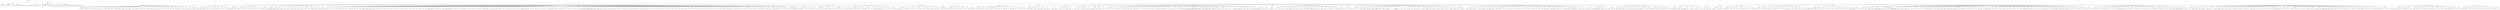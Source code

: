 digraph Tree {
	"t0" [label = "TEI"];
	"t1" [label = "teiHeader"];
	"t2" [label = "fileDesc"];
	"t3" [label = "titleStmt"];
	"t4" [label = "title"];
	"t5" [label = "author"];
	"t6" [label = "publicationStmt"];
	"t7" [label = "editor"];
	"t8" [label = "publisher"];
	"t9" [label = "idno"];
	"t10" [label = "rights"];
	"t11" [label = "SourceDesc"];
	"t12" [label = "genre"];
	"t13" [label = "inspiration"];
	"t14" [label = "structure"];
	"t15" [label = "type"];
	"t16" [label = "periode"];
	"t17" [label = "taille"];
	"t18" [label = "permalien"];
	"t19" [label = "text"];
	"t20" [label = "front"];
	"t21" [label = "docTitle"];
	"t22" [label = "titlePart"];
	"t23" [label = "titlePart"];
	"t24" [label = "titlePart"];
	"t25" [label = "titlePart"];
	"t26" [label = "titlePart"];
	"t27" [label = "titlePart"];
	"t28" [label = "titlePart"];
	"t29" [label = "docDate"];
	"t30" [label = "docAuthor"];
	"t31" [label = "docImprint"];
	"t32" [label = "privilege"];
	"t33" [label = "head"];
	"t34" [label = "acheveImprime"];
	"t35" [label = "printer"];
	"t36" [label = "performance"];
	"t37" [label = "premiere"];
	"t38" [label = "castList"];
	"t39" [label = "head"];
	"t40" [label = "castItem"];
	"t41" [label = "role"];
	"t42" [label = "castItem"];
	"t43" [label = "role"];
	"t44" [label = "castItem"];
	"t45" [label = "role"];
	"t46" [label = "castItem"];
	"t47" [label = "role"];
	"t48" [label = "castItem"];
	"t49" [label = "role"];
	"t50" [label = "castItem"];
	"t51" [label = "role"];
	"t52" [label = "castItem"];
	"t53" [label = "role"];
	"t54" [label = "castItem"];
	"t55" [label = "role"];
	"t56" [label = "castItem"];
	"t57" [label = "role"];
	"t58" [label = "castItem"];
	"t59" [label = "role"];
	"t60" [label = "castItem"];
	"t61" [label = "role"];
	"t62" [label = "castItem"];
	"t63" [label = "role"];
	"t64" [label = "castItem"];
	"t65" [label = "role"];
	"t66" [label = "set"];
	"t67" [label = "body"];
	"t68" [label = "div1"];
	"t69" [label = "head"];
	"t70" [label = "div2"];
	"t71" [label = "head"];
	"t72" [label = "sp"];
	"t73" [label = "speaker"];
	"t74" [label = "p"];
	"t75" [label = "s"];
	"t76" [label = "s"];
	"t77" [label = "sp"];
	"t78" [label = "speaker"];
	"t79" [label = "p"];
	"t80" [label = "s"];
	"t81" [label = "s"];
	"t82" [label = "sp"];
	"t83" [label = "speaker"];
	"t84" [label = "p"];
	"t85" [label = "s"];
	"t86" [label = "sp"];
	"t87" [label = "speaker"];
	"t88" [label = "p"];
	"t89" [label = "s"];
	"t90" [label = "sp"];
	"t91" [label = "speaker"];
	"t92" [label = "p"];
	"t93" [label = "s"];
	"t94" [label = "s"];
	"t95" [label = "sp"];
	"t96" [label = "speaker"];
	"t97" [label = "p"];
	"t98" [label = "s"];
	"t99" [label = "s"];
	"t100" [label = "s"];
	"t101" [label = "sp"];
	"t102" [label = "speaker"];
	"t103" [label = "p"];
	"t104" [label = "s"];
	"t105" [label = "sp"];
	"t106" [label = "speaker"];
	"t107" [label = "p"];
	"t108" [label = "s"];
	"t109" [label = "s"];
	"t110" [label = "sp"];
	"t111" [label = "speaker"];
	"t112" [label = "p"];
	"t113" [label = "s"];
	"t114" [label = "s"];
	"t115" [label = "s"];
	"t116" [label = "sp"];
	"t117" [label = "speaker"];
	"t118" [label = "p"];
	"t119" [label = "s"];
	"t120" [label = "sp"];
	"t121" [label = "speaker"];
	"t122" [label = "p"];
	"t123" [label = "s"];
	"t124" [label = "s"];
	"t125" [label = "sp"];
	"t126" [label = "speaker"];
	"t127" [label = "p"];
	"t128" [label = "s"];
	"t129" [label = "s"];
	"t130" [label = "sp"];
	"t131" [label = "speaker"];
	"t132" [label = "p"];
	"t133" [label = "s"];
	"t134" [label = "s"];
	"t135" [label = "s"];
	"t136" [label = "sp"];
	"t137" [label = "speaker"];
	"t138" [label = "p"];
	"t139" [label = "s"];
	"t140" [label = "s"];
	"t141" [label = "s"];
	"t142" [label = "s"];
	"t143" [label = "s"];
	"t144" [label = "sp"];
	"t145" [label = "speaker"];
	"t146" [label = "p"];
	"t147" [label = "s"];
	"t148" [label = "sp"];
	"t149" [label = "speaker"];
	"t150" [label = "p"];
	"t151" [label = "s"];
	"t152" [label = "s"];
	"t153" [label = "s"];
	"t154" [label = "sp"];
	"t155" [label = "speaker"];
	"t156" [label = "p"];
	"t157" [label = "s"];
	"t158" [label = "sp"];
	"t159" [label = "speaker"];
	"t160" [label = "p"];
	"t161" [label = "s"];
	"t162" [label = "s"];
	"t163" [label = "sp"];
	"t164" [label = "speaker"];
	"t165" [label = "p"];
	"t166" [label = "s"];
	"t167" [label = "sp"];
	"t168" [label = "speaker"];
	"t169" [label = "p"];
	"t170" [label = "s"];
	"t171" [label = "s"];
	"t172" [label = "sp"];
	"t173" [label = "speaker"];
	"t174" [label = "p"];
	"t175" [label = "s"];
	"t176" [label = "s"];
	"t177" [label = "s"];
	"t178" [label = "sp"];
	"t179" [label = "speaker"];
	"t180" [label = "p"];
	"t181" [label = "s"];
	"t182" [label = "s"];
	"t183" [label = "s"];
	"t184" [label = "sp"];
	"t185" [label = "speaker"];
	"t186" [label = "p"];
	"t187" [label = "s"];
	"t188" [label = "sp"];
	"t189" [label = "speaker"];
	"t190" [label = "p"];
	"t191" [label = "s"];
	"t192" [label = "sp"];
	"t193" [label = "speaker"];
	"t194" [label = "p"];
	"t195" [label = "s"];
	"t196" [label = "sp"];
	"t197" [label = "speaker"];
	"t198" [label = "p"];
	"t199" [label = "s"];
	"t200" [label = "sp"];
	"t201" [label = "speaker"];
	"t202" [label = "p"];
	"t203" [label = "s"];
	"t204" [label = "sp"];
	"t205" [label = "speaker"];
	"t206" [label = "p"];
	"t207" [label = "s"];
	"t208" [label = "s"];
	"t209" [label = "s"];
	"t210" [label = "sp"];
	"t211" [label = "speaker"];
	"t212" [label = "p"];
	"t213" [label = "s"];
	"t214" [label = "sp"];
	"t215" [label = "speaker"];
	"t216" [label = "p"];
	"t217" [label = "s"];
	"t218" [label = "s"];
	"t219" [label = "sp"];
	"t220" [label = "speaker"];
	"t221" [label = "p"];
	"t222" [label = "s"];
	"t223" [label = "s"];
	"t224" [label = "s"];
	"t225" [label = "sp"];
	"t226" [label = "speaker"];
	"t227" [label = "p"];
	"t228" [label = "s"];
	"t229" [label = "s"];
	"t230" [label = "sp"];
	"t231" [label = "speaker"];
	"t232" [label = "p"];
	"t233" [label = "s"];
	"t234" [label = "s"];
	"t235" [label = "sp"];
	"t236" [label = "speaker"];
	"t237" [label = "p"];
	"t238" [label = "s"];
	"t239" [label = "s"];
	"t240" [label = "s"];
	"t241" [label = "div2"];
	"t242" [label = "head"];
	"t243" [label = "sp"];
	"t244" [label = "speaker"];
	"t245" [label = "p"];
	"t246" [label = "s"];
	"t247" [label = "s"];
	"t248" [label = "s"];
	"t249" [label = "s"];
	"t250" [label = "sp"];
	"t251" [label = "speaker"];
	"t252" [label = "p"];
	"t253" [label = "s"];
	"t254" [label = "sp"];
	"t255" [label = "speaker"];
	"t256" [label = "p"];
	"t257" [label = "s"];
	"t258" [label = "sp"];
	"t259" [label = "speaker"];
	"t260" [label = "p"];
	"t261" [label = "s"];
	"t262" [label = "sp"];
	"t263" [label = "speaker"];
	"t264" [label = "p"];
	"t265" [label = "s"];
	"t266" [label = "s"];
	"t267" [label = "sp"];
	"t268" [label = "speaker"];
	"t269" [label = "p"];
	"t270" [label = "s"];
	"t271" [label = "sp"];
	"t272" [label = "speaker"];
	"t273" [label = "p"];
	"t274" [label = "s"];
	"t275" [label = "sp"];
	"t276" [label = "speaker"];
	"t277" [label = "p"];
	"t278" [label = "s"];
	"t279" [label = "sp"];
	"t280" [label = "speaker"];
	"t281" [label = "p"];
	"t282" [label = "s"];
	"t283" [label = "s"];
	"t284" [label = "s"];
	"t285" [label = "s"];
	"t286" [label = "div2"];
	"t287" [label = "head"];
	"t288" [label = "sp"];
	"t289" [label = "speaker"];
	"t290" [label = "p"];
	"t291" [label = "s"];
	"t292" [label = "s"];
	"t293" [label = "sp"];
	"t294" [label = "speaker"];
	"t295" [label = "p"];
	"t296" [label = "s"];
	"t297" [label = "s"];
	"t298" [label = "div2"];
	"t299" [label = "head"];
	"t300" [label = "sp"];
	"t301" [label = "speaker"];
	"t302" [label = "p"];
	"t303" [label = "s"];
	"t304" [label = "sp"];
	"t305" [label = "speaker"];
	"t306" [label = "p"];
	"t307" [label = "s"];
	"t308" [label = "stage"];
	"t309" [label = "sp"];
	"t310" [label = "speaker"];
	"t311" [label = "p"];
	"t312" [label = "s"];
	"t313" [label = "sp"];
	"t314" [label = "speaker"];
	"t315" [label = "p"];
	"t316" [label = "s"];
	"t317" [label = "sp"];
	"t318" [label = "speaker"];
	"t319" [label = "p"];
	"t320" [label = "s"];
	"t321" [label = "sp"];
	"t322" [label = "speaker"];
	"t323" [label = "p"];
	"t324" [label = "s"];
	"t325" [label = "sp"];
	"t326" [label = "speaker"];
	"t327" [label = "p"];
	"t328" [label = "s"];
	"t329" [label = "s"];
	"t330" [label = "stage"];
	"t331" [label = "p"];
	"t332" [label = "s"];
	"t333" [label = "stage"];
	"t334" [label = "div2"];
	"t335" [label = "head"];
	"t336" [label = "sp"];
	"t337" [label = "speaker"];
	"t338" [label = "p"];
	"t339" [label = "s"];
	"t340" [label = "s"];
	"t341" [label = "s"];
	"t342" [label = "div2"];
	"t343" [label = "head"];
	"t344" [label = "sp"];
	"t345" [label = "speaker"];
	"t346" [label = "p"];
	"t347" [label = "s"];
	"t348" [label = "s"];
	"t349" [label = "s"];
	"t350" [label = "s"];
	"t351" [label = "s"];
	"t352" [label = "s"];
	"t353" [label = "s"];
	"t354" [label = "s"];
	"t355" [label = "sp"];
	"t356" [label = "speaker"];
	"t357" [label = "p"];
	"t358" [label = "s"];
	"t359" [label = "s"];
	"t360" [label = "sp"];
	"t361" [label = "speaker"];
	"t362" [label = "p"];
	"t363" [label = "s"];
	"t364" [label = "s"];
	"t365" [label = "stage"];
	"t366" [label = "p"];
	"t367" [label = "s"];
	"t368" [label = "s"];
	"t369" [label = "sp"];
	"t370" [label = "speaker"];
	"t371" [label = "p"];
	"t372" [label = "s"];
	"t373" [label = "sp"];
	"t374" [label = "speaker"];
	"t375" [label = "p"];
	"t376" [label = "s"];
	"t377" [label = "s"];
	"t378" [label = "s"];
	"t379" [label = "sp"];
	"t380" [label = "speaker"];
	"t381" [label = "p"];
	"t382" [label = "s"];
	"t383" [label = "s"];
	"t384" [label = "s"];
	"t385" [label = "s"];
	"t386" [label = "sp"];
	"t387" [label = "speaker"];
	"t388" [label = "p"];
	"t389" [label = "s"];
	"t390" [label = "s"];
	"t391" [label = "s"];
	"t392" [label = "stage"];
	"t393" [label = "p"];
	"t394" [label = "s"];
	"t395" [label = "sp"];
	"t396" [label = "speaker"];
	"t397" [label = "p"];
	"t398" [label = "s"];
	"t399" [label = "stage"];
	"t400" [label = "p"];
	"t401" [label = "s"];
	"t402" [label = "sp"];
	"t403" [label = "speaker"];
	"t404" [label = "p"];
	"t405" [label = "s"];
	"t406" [label = "s"];
	"t407" [label = "s"];
	"t408" [label = "s"];
	"t409" [label = "sp"];
	"t410" [label = "speaker"];
	"t411" [label = "p"];
	"t412" [label = "s"];
	"t413" [label = "sp"];
	"t414" [label = "speaker"];
	"t415" [label = "p"];
	"t416" [label = "s"];
	"t417" [label = "s"];
	"t418" [label = "s"];
	"t419" [label = "sp"];
	"t420" [label = "speaker"];
	"t421" [label = "p"];
	"t422" [label = "s"];
	"t423" [label = "s"];
	"t424" [label = "div2"];
	"t425" [label = "head"];
	"t426" [label = "sp"];
	"t427" [label = "speaker"];
	"t428" [label = "p"];
	"t429" [label = "s"];
	"t430" [label = "sp"];
	"t431" [label = "speaker"];
	"t432" [label = "p"];
	"t433" [label = "s"];
	"t434" [label = "sp"];
	"t435" [label = "speaker"];
	"t436" [label = "p"];
	"t437" [label = "s"];
	"t438" [label = "sp"];
	"t439" [label = "speaker"];
	"t440" [label = "p"];
	"t441" [label = "s"];
	"t442" [label = "sp"];
	"t443" [label = "speaker"];
	"t444" [label = "p"];
	"t445" [label = "s"];
	"t446" [label = "s"];
	"t447" [label = "sp"];
	"t448" [label = "speaker"];
	"t449" [label = "p"];
	"t450" [label = "s"];
	"t451" [label = "stage"];
	"t452" [label = "sp"];
	"t453" [label = "speaker"];
	"t454" [label = "p"];
	"t455" [label = "s"];
	"t456" [label = "s"];
	"t457" [label = "s"];
	"t458" [label = "sp"];
	"t459" [label = "speaker"];
	"t460" [label = "p"];
	"t461" [label = "s"];
	"t462" [label = "sp"];
	"t463" [label = "speaker"];
	"t464" [label = "p"];
	"t465" [label = "s"];
	"t466" [label = "sp"];
	"t467" [label = "speaker"];
	"t468" [label = "p"];
	"t469" [label = "s"];
	"t470" [label = "sp"];
	"t471" [label = "speaker"];
	"t472" [label = "p"];
	"t473" [label = "s"];
	"t474" [label = "s"];
	"t475" [label = "s"];
	"t476" [label = "sp"];
	"t477" [label = "speaker"];
	"t478" [label = "p"];
	"t479" [label = "s"];
	"t480" [label = "s"];
	"t481" [label = "s"];
	"t482" [label = "s"];
	"t483" [label = "s"];
	"t484" [label = "s"];
	"t485" [label = "sp"];
	"t486" [label = "speaker"];
	"t487" [label = "p"];
	"t488" [label = "s"];
	"t489" [label = "sp"];
	"t490" [label = "speaker"];
	"t491" [label = "p"];
	"t492" [label = "s"];
	"t493" [label = "sp"];
	"t494" [label = "speaker"];
	"t495" [label = "p"];
	"t496" [label = "s"];
	"t497" [label = "sp"];
	"t498" [label = "speaker"];
	"t499" [label = "p"];
	"t500" [label = "s"];
	"t501" [label = "sp"];
	"t502" [label = "speaker"];
	"t503" [label = "p"];
	"t504" [label = "s"];
	"t505" [label = "sp"];
	"t506" [label = "speaker"];
	"t507" [label = "p"];
	"t508" [label = "s"];
	"t509" [label = "sp"];
	"t510" [label = "speaker"];
	"t511" [label = "p"];
	"t512" [label = "s"];
	"t513" [label = "sp"];
	"t514" [label = "speaker"];
	"t515" [label = "p"];
	"t516" [label = "s"];
	"t517" [label = "sp"];
	"t518" [label = "speaker"];
	"t519" [label = "p"];
	"t520" [label = "s"];
	"t521" [label = "sp"];
	"t522" [label = "speaker"];
	"t523" [label = "p"];
	"t524" [label = "s"];
	"t525" [label = "sp"];
	"t526" [label = "speaker"];
	"t527" [label = "p"];
	"t528" [label = "s"];
	"t529" [label = "sp"];
	"t530" [label = "speaker"];
	"t531" [label = "p"];
	"t532" [label = "s"];
	"t533" [label = "sp"];
	"t534" [label = "speaker"];
	"t535" [label = "p"];
	"t536" [label = "s"];
	"t537" [label = "sp"];
	"t538" [label = "speaker"];
	"t539" [label = "p"];
	"t540" [label = "s"];
	"t541" [label = "sp"];
	"t542" [label = "speaker"];
	"t543" [label = "p"];
	"t544" [label = "s"];
	"t545" [label = "sp"];
	"t546" [label = "speaker"];
	"t547" [label = "note"];
	"t548" [label = "p"];
	"t549" [label = "s"];
	"t550" [label = "sp"];
	"t551" [label = "speaker"];
	"t552" [label = "p"];
	"t553" [label = "s"];
	"t554" [label = "s"];
	"t555" [label = "s"];
	"t556" [label = "s"];
	"t557" [label = "s"];
	"t558" [label = "sp"];
	"t559" [label = "speaker"];
	"t560" [label = "p"];
	"t561" [label = "s"];
	"t562" [label = "sp"];
	"t563" [label = "speaker"];
	"t564" [label = "p"];
	"t565" [label = "s"];
	"t566" [label = "s"];
	"t567" [label = "sp"];
	"t568" [label = "speaker"];
	"t569" [label = "p"];
	"t570" [label = "s"];
	"t571" [label = "sp"];
	"t572" [label = "speaker"];
	"t573" [label = "p"];
	"t574" [label = "s"];
	"t575" [label = "sp"];
	"t576" [label = "speaker"];
	"t577" [label = "p"];
	"t578" [label = "s"];
	"t579" [label = "s"];
	"t580" [label = "s"];
	"t581" [label = "s"];
	"t582" [label = "s"];
	"t583" [label = "s"];
	"t584" [label = "stage"];
	"t585" [label = "sp"];
	"t586" [label = "speaker"];
	"t587" [label = "p"];
	"t588" [label = "s"];
	"t589" [label = "sp"];
	"t590" [label = "speaker"];
	"t591" [label = "p"];
	"t592" [label = "s"];
	"t593" [label = "sp"];
	"t594" [label = "speaker"];
	"t595" [label = "p"];
	"t596" [label = "s"];
	"t597" [label = "sp"];
	"t598" [label = "speaker"];
	"t599" [label = "p"];
	"t600" [label = "s"];
	"t601" [label = "s"];
	"t602" [label = "s"];
	"t603" [label = "stage"];
	"t604" [label = "note"];
	"t605" [label = "p"];
	"t606" [label = "s"];
	"t607" [label = "sp"];
	"t608" [label = "speaker"];
	"t609" [label = "p"];
	"t610" [label = "s"];
	"t611" [label = "sp"];
	"t612" [label = "speaker"];
	"t613" [label = "p"];
	"t614" [label = "s"];
	"t615" [label = "sp"];
	"t616" [label = "speaker"];
	"t617" [label = "p"];
	"t618" [label = "s"];
	"t619" [label = "stage"];
	"t620" [label = "p"];
	"t621" [label = "s"];
	"t622" [label = "sp"];
	"t623" [label = "speaker"];
	"t624" [label = "p"];
	"t625" [label = "s"];
	"t626" [label = "s"];
	"t627" [label = "s"];
	"t628" [label = "s"];
	"t629" [label = "s"];
	"t630" [label = "sp"];
	"t631" [label = "speaker"];
	"t632" [label = "p"];
	"t633" [label = "s"];
	"t634" [label = "sp"];
	"t635" [label = "speaker"];
	"t636" [label = "p"];
	"t637" [label = "s"];
	"t638" [label = "s"];
	"t639" [label = "s"];
	"t640" [label = "s"];
	"t641" [label = "stage"];
	"t642" [label = "sp"];
	"t643" [label = "speaker"];
	"t644" [label = "p"];
	"t645" [label = "s"];
	"t646" [label = "s"];
	"t647" [label = "s"];
	"t648" [label = "sp"];
	"t649" [label = "speaker"];
	"t650" [label = "p"];
	"t651" [label = "s"];
	"t652" [label = "sp"];
	"t653" [label = "speaker"];
	"t654" [label = "p"];
	"t655" [label = "s"];
	"t656" [label = "sp"];
	"t657" [label = "speaker"];
	"t658" [label = "p"];
	"t659" [label = "s"];
	"t660" [label = "s"];
	"t661" [label = "sp"];
	"t662" [label = "speaker"];
	"t663" [label = "p"];
	"t664" [label = "s"];
	"t665" [label = "sp"];
	"t666" [label = "speaker"];
	"t667" [label = "p"];
	"t668" [label = "s"];
	"t669" [label = "sp"];
	"t670" [label = "speaker"];
	"t671" [label = "p"];
	"t672" [label = "s"];
	"t673" [label = "sp"];
	"t674" [label = "speaker"];
	"t675" [label = "p"];
	"t676" [label = "s"];
	"t677" [label = "s"];
	"t678" [label = "s"];
	"t679" [label = "sp"];
	"t680" [label = "speaker"];
	"t681" [label = "p"];
	"t682" [label = "s"];
	"t683" [label = "s"];
	"t684" [label = "s"];
	"t685" [label = "sp"];
	"t686" [label = "speaker"];
	"t687" [label = "p"];
	"t688" [label = "s"];
	"t689" [label = "sp"];
	"t690" [label = "speaker"];
	"t691" [label = "p"];
	"t692" [label = "s"];
	"t693" [label = "sp"];
	"t694" [label = "speaker"];
	"t695" [label = "p"];
	"t696" [label = "s"];
	"t697" [label = "s"];
	"t698" [label = "sp"];
	"t699" [label = "speaker"];
	"t700" [label = "p"];
	"t701" [label = "s"];
	"t702" [label = "stage"];
	"t703" [label = "p"];
	"t704" [label = "s"];
	"t705" [label = "s"];
	"t706" [label = "sp"];
	"t707" [label = "speaker"];
	"t708" [label = "p"];
	"t709" [label = "s"];
	"t710" [label = "sp"];
	"t711" [label = "speaker"];
	"t712" [label = "p"];
	"t713" [label = "s"];
	"t714" [label = "s"];
	"t715" [label = "s"];
	"t716" [label = "sp"];
	"t717" [label = "speaker"];
	"t718" [label = "p"];
	"t719" [label = "s"];
	"t720" [label = "s"];
	"t721" [label = "sp"];
	"t722" [label = "speaker"];
	"t723" [label = "p"];
	"t724" [label = "s"];
	"t725" [label = "sp"];
	"t726" [label = "speaker"];
	"t727" [label = "p"];
	"t728" [label = "s"];
	"t729" [label = "s"];
	"t730" [label = "s"];
	"t731" [label = "sp"];
	"t732" [label = "speaker"];
	"t733" [label = "p"];
	"t734" [label = "s"];
	"t735" [label = "sp"];
	"t736" [label = "speaker"];
	"t737" [label = "p"];
	"t738" [label = "s"];
	"t739" [label = "sp"];
	"t740" [label = "speaker"];
	"t741" [label = "p"];
	"t742" [label = "s"];
	"t743" [label = "sp"];
	"t744" [label = "speaker"];
	"t745" [label = "p"];
	"t746" [label = "s"];
	"t747" [label = "sp"];
	"t748" [label = "speaker"];
	"t749" [label = "p"];
	"t750" [label = "s"];
	"t751" [label = "stage"];
	"t752" [label = "p"];
	"t753" [label = "s"];
	"t754" [label = "sp"];
	"t755" [label = "speaker"];
	"t756" [label = "p"];
	"t757" [label = "s"];
	"t758" [label = "sp"];
	"t759" [label = "speaker"];
	"t760" [label = "p"];
	"t761" [label = "s"];
	"t762" [label = "s"];
	"t763" [label = "s"];
	"t764" [label = "sp"];
	"t765" [label = "speaker"];
	"t766" [label = "p"];
	"t767" [label = "s"];
	"t768" [label = "s"];
	"t769" [label = "s"];
	"t770" [label = "s"];
	"t771" [label = "s"];
	"t772" [label = "s"];
	"t773" [label = "s"];
	"t774" [label = "s"];
	"t775" [label = "s"];
	"t776" [label = "sp"];
	"t777" [label = "speaker"];
	"t778" [label = "p"];
	"t779" [label = "s"];
	"t780" [label = "s"];
	"t781" [label = "s"];
	"t782" [label = "sp"];
	"t783" [label = "speaker"];
	"t784" [label = "p"];
	"t785" [label = "s"];
	"t786" [label = "sp"];
	"t787" [label = "speaker"];
	"t788" [label = "p"];
	"t789" [label = "s"];
	"t790" [label = "s"];
	"t791" [label = "sp"];
	"t792" [label = "speaker"];
	"t793" [label = "p"];
	"t794" [label = "s"];
	"t795" [label = "s"];
	"t796" [label = "sp"];
	"t797" [label = "speaker"];
	"t798" [label = "p"];
	"t799" [label = "s"];
	"t800" [label = "s"];
	"t801" [label = "sp"];
	"t802" [label = "speaker"];
	"t803" [label = "p"];
	"t804" [label = "s"];
	"t805" [label = "s"];
	"t806" [label = "s"];
	"t807" [label = "sp"];
	"t808" [label = "speaker"];
	"t809" [label = "p"];
	"t810" [label = "s"];
	"t811" [label = "s"];
	"t812" [label = "sp"];
	"t813" [label = "speaker"];
	"t814" [label = "p"];
	"t815" [label = "s"];
	"t816" [label = "sp"];
	"t817" [label = "speaker"];
	"t818" [label = "p"];
	"t819" [label = "s"];
	"t820" [label = "s"];
	"t821" [label = "sp"];
	"t822" [label = "speaker"];
	"t823" [label = "p"];
	"t824" [label = "s"];
	"t825" [label = "sp"];
	"t826" [label = "speaker"];
	"t827" [label = "p"];
	"t828" [label = "s"];
	"t829" [label = "s"];
	"t830" [label = "s"];
	"t831" [label = "sp"];
	"t832" [label = "speaker"];
	"t833" [label = "p"];
	"t834" [label = "s"];
	"t835" [label = "s"];
	"t836" [label = "sp"];
	"t837" [label = "speaker"];
	"t838" [label = "p"];
	"t839" [label = "s"];
	"t840" [label = "sp"];
	"t841" [label = "speaker"];
	"t842" [label = "p"];
	"t843" [label = "s"];
	"t844" [label = "s"];
	"t845" [label = "s"];
	"t846" [label = "sp"];
	"t847" [label = "speaker"];
	"t848" [label = "p"];
	"t849" [label = "s"];
	"t850" [label = "s"];
	"t851" [label = "sp"];
	"t852" [label = "speaker"];
	"t853" [label = "p"];
	"t854" [label = "s"];
	"t855" [label = "sp"];
	"t856" [label = "speaker"];
	"t857" [label = "p"];
	"t858" [label = "s"];
	"t859" [label = "sp"];
	"t860" [label = "speaker"];
	"t861" [label = "note"];
	"t862" [label = "p"];
	"t863" [label = "s"];
	"t864" [label = "sp"];
	"t865" [label = "speaker"];
	"t866" [label = "p"];
	"t867" [label = "s"];
	"t868" [label = "sp"];
	"t869" [label = "speaker"];
	"t870" [label = "p"];
	"t871" [label = "s"];
	"t872" [label = "sp"];
	"t873" [label = "speaker"];
	"t874" [label = "p"];
	"t875" [label = "s"];
	"t876" [label = "sp"];
	"t877" [label = "speaker"];
	"t878" [label = "p"];
	"t879" [label = "s"];
	"t880" [label = "sp"];
	"t881" [label = "speaker"];
	"t882" [label = "p"];
	"t883" [label = "s"];
	"t884" [label = "sp"];
	"t885" [label = "speaker"];
	"t886" [label = "p"];
	"t887" [label = "s"];
	"t888" [label = "sp"];
	"t889" [label = "speaker"];
	"t890" [label = "p"];
	"t891" [label = "s"];
	"t892" [label = "sp"];
	"t893" [label = "speaker"];
	"t894" [label = "p"];
	"t895" [label = "s"];
	"t896" [label = "sp"];
	"t897" [label = "speaker"];
	"t898" [label = "p"];
	"t899" [label = "s"];
	"t900" [label = "sp"];
	"t901" [label = "speaker"];
	"t902" [label = "p"];
	"t903" [label = "s"];
	"t904" [label = "sp"];
	"t905" [label = "speaker"];
	"t906" [label = "p"];
	"t907" [label = "s"];
	"t908" [label = "sp"];
	"t909" [label = "speaker"];
	"t910" [label = "p"];
	"t911" [label = "s"];
	"t912" [label = "sp"];
	"t913" [label = "speaker"];
	"t914" [label = "p"];
	"t915" [label = "s"];
	"t916" [label = "sp"];
	"t917" [label = "speaker"];
	"t918" [label = "p"];
	"t919" [label = "s"];
	"t920" [label = "sp"];
	"t921" [label = "speaker"];
	"t922" [label = "p"];
	"t923" [label = "s"];
	"t924" [label = "sp"];
	"t925" [label = "speaker"];
	"t926" [label = "p"];
	"t927" [label = "s"];
	"t928" [label = "sp"];
	"t929" [label = "speaker"];
	"t930" [label = "p"];
	"t931" [label = "s"];
	"t932" [label = "sp"];
	"t933" [label = "speaker"];
	"t934" [label = "p"];
	"t935" [label = "s"];
	"t936" [label = "s"];
	"t937" [label = "sp"];
	"t938" [label = "speaker"];
	"t939" [label = "p"];
	"t940" [label = "s"];
	"t941" [label = "s"];
	"t942" [label = "sp"];
	"t943" [label = "speaker"];
	"t944" [label = "p"];
	"t945" [label = "s"];
	"t946" [label = "s"];
	"t947" [label = "s"];
	"t948" [label = "sp"];
	"t949" [label = "speaker"];
	"t950" [label = "p"];
	"t951" [label = "s"];
	"t952" [label = "sp"];
	"t953" [label = "speaker"];
	"t954" [label = "p"];
	"t955" [label = "s"];
	"t956" [label = "s"];
	"t957" [label = "sp"];
	"t958" [label = "speaker"];
	"t959" [label = "p"];
	"t960" [label = "s"];
	"t961" [label = "sp"];
	"t962" [label = "speaker"];
	"t963" [label = "p"];
	"t964" [label = "s"];
	"t965" [label = "sp"];
	"t966" [label = "speaker"];
	"t967" [label = "p"];
	"t968" [label = "s"];
	"t969" [label = "stage"];
	"t970" [label = "stage"];
	"t971" [label = "p"];
	"t972" [label = "s"];
	"t973" [label = "sp"];
	"t974" [label = "speaker"];
	"t975" [label = "p"];
	"t976" [label = "s"];
	"t977" [label = "s"];
	"t978" [label = "stage"];
	"t979" [label = "p"];
	"t980" [label = "s"];
	"t981" [label = "sp"];
	"t982" [label = "speaker"];
	"t983" [label = "p"];
	"t984" [label = "s"];
	"t985" [label = "s"];
	"t986" [label = "sp"];
	"t987" [label = "speaker"];
	"t988" [label = "p"];
	"t989" [label = "s"];
	"t990" [label = "sp"];
	"t991" [label = "speaker"];
	"t992" [label = "p"];
	"t993" [label = "s"];
	"t994" [label = "s"];
	"t995" [label = "s"];
	"t996" [label = "stage"];
	"t997" [label = "p"];
	"t998" [label = "s"];
	"t999" [label = "sp"];
	"t1000" [label = "speaker"];
	"t1001" [label = "p"];
	"t1002" [label = "s"];
	"t1003" [label = "s"];
	"t1004" [label = "s"];
	"t1005" [label = "s"];
	"t1006" [label = "sp"];
	"t1007" [label = "speaker"];
	"t1008" [label = "p"];
	"t1009" [label = "s"];
	"t1010" [label = "sp"];
	"t1011" [label = "speaker"];
	"t1012" [label = "p"];
	"t1013" [label = "s"];
	"t1014" [label = "sp"];
	"t1015" [label = "speaker"];
	"t1016" [label = "p"];
	"t1017" [label = "s"];
	"t1018" [label = "sp"];
	"t1019" [label = "speaker"];
	"t1020" [label = "stage"];
	"t1021" [label = "p"];
	"t1022" [label = "s"];
	"t1023" [label = "stage"];
	"t1024" [label = "p"];
	"t1025" [label = "s"];
	"t1026" [label = "s"];
	"t1027" [label = "s"];
	"t1028" [label = "s"];
	"t1029" [label = "stage"];
	"t1030" [label = "p"];
	"t1031" [label = "s"];
	"t1032" [label = "sp"];
	"t1033" [label = "speaker"];
	"t1034" [label = "p"];
	"t1035" [label = "s"];
	"t1036" [label = "s"];
	"t1037" [label = "s"];
	"t1038" [label = "stage"];
	"t1039" [label = "stage"];
	"t1040" [label = "p"];
	"t1041" [label = "s"];
	"t1042" [label = "stage"];
	"t1043" [label = "p"];
	"t1044" [label = "s"];
	"t1045" [label = "sp"];
	"t1046" [label = "speaker"];
	"t1047" [label = "p"];
	"t1048" [label = "s"];
	"t1049" [label = "s"];
	"t1050" [label = "sp"];
	"t1051" [label = "speaker"];
	"t1052" [label = "p"];
	"t1053" [label = "s"];
	"t1054" [label = "div2"];
	"t1055" [label = "head"];
	"t1056" [label = "sp"];
	"t1057" [label = "speaker"];
	"t1058" [label = "p"];
	"t1059" [label = "s"];
	"t1060" [label = "sp"];
	"t1061" [label = "speaker"];
	"t1062" [label = "p"];
	"t1063" [label = "s"];
	"t1064" [label = "s"];
	"t1065" [label = "sp"];
	"t1066" [label = "speaker"];
	"t1067" [label = "p"];
	"t1068" [label = "s"];
	"t1069" [label = "s"];
	"t1070" [label = "sp"];
	"t1071" [label = "speaker"];
	"t1072" [label = "p"];
	"t1073" [label = "s"];
	"t1074" [label = "s"];
	"t1075" [label = "sp"];
	"t1076" [label = "speaker"];
	"t1077" [label = "p"];
	"t1078" [label = "s"];
	"t1079" [label = "sp"];
	"t1080" [label = "speaker"];
	"t1081" [label = "p"];
	"t1082" [label = "s"];
	"t1083" [label = "stage"];
	"t1084" [label = "p"];
	"t1085" [label = "s"];
	"t1086" [label = "stage"];
	"t1087" [label = "p"];
	"t1088" [label = "s"];
	"t1089" [label = "sp"];
	"t1090" [label = "speaker"];
	"t1091" [label = "p"];
	"t1092" [label = "s"];
	"t1093" [label = "s"];
	"t1094" [label = "sp"];
	"t1095" [label = "speaker"];
	"t1096" [label = "p"];
	"t1097" [label = "s"];
	"t1098" [label = "s"];
	"t1099" [label = "div2"];
	"t1100" [label = "head"];
	"t1101" [label = "sp"];
	"t1102" [label = "speaker"];
	"t1103" [label = "p"];
	"t1104" [label = "s"];
	"t1105" [label = "s"];
	"t1106" [label = "sp"];
	"t1107" [label = "speaker"];
	"t1108" [label = "p"];
	"t1109" [label = "s"];
	"t1110" [label = "s"];
	"t1111" [label = "sp"];
	"t1112" [label = "speaker"];
	"t1113" [label = "p"];
	"t1114" [label = "s"];
	"t1115" [label = "sp"];
	"t1116" [label = "speaker"];
	"t1117" [label = "p"];
	"t1118" [label = "s"];
	"t1119" [label = "s"];
	"t1120" [label = "s"];
	"t1121" [label = "stage"];
	"t1122" [label = "stage"];
	"t1123" [label = "p"];
	"t1124" [label = "s"];
	"t1125" [label = "sp"];
	"t1126" [label = "speaker"];
	"t1127" [label = "stage"];
	"t1128" [label = "p"];
	"t1129" [label = "s"];
	"t1130" [label = "p"];
	"t1131" [label = "s"];
	"t1132" [label = "s"];
	"t1133" [label = "sp"];
	"t1134" [label = "speaker"];
	"t1135" [label = "p"];
	"t1136" [label = "s"];
	"t1137" [label = "s"];
	"t1138" [label = "s"];
	"t1139" [label = "s"];
	"t1140" [label = "sp"];
	"t1141" [label = "speaker"];
	"t1142" [label = "p"];
	"t1143" [label = "s"];
	"t1144" [label = "sp"];
	"t1145" [label = "speaker"];
	"t1146" [label = "p"];
	"t1147" [label = "s"];
	"t1148" [label = "sp"];
	"t1149" [label = "speaker"];
	"t1150" [label = "p"];
	"t1151" [label = "s"];
	"t1152" [label = "sp"];
	"t1153" [label = "speaker"];
	"t1154" [label = "p"];
	"t1155" [label = "s"];
	"t1156" [label = "s"];
	"t1157" [label = "stage"];
	"t1158" [label = "div2"];
	"t1159" [label = "head"];
	"t1160" [label = "sp"];
	"t1161" [label = "speaker"];
	"t1162" [label = "p"];
	"t1163" [label = "s"];
	"t1164" [label = "s"];
	"t1165" [label = "s"];
	"t1166" [label = "s"];
	"t1167" [label = "s"];
	"t1168" [label = "s"];
	"t1169" [label = "l"];
	"t1170" [label = "l"];
	"t1171" [label = "l"];
	"t1172" [label = "l"];
	"t1173" [label = "p"];
	"t1174" [label = "s"];
	"t1175" [label = "s"];
	"t1176" [label = "s"];
	"t1177" [label = "sp"];
	"t1178" [label = "speaker"];
	"t1179" [label = "p"];
	"t1180" [label = "s"];
	"t1181" [label = "sp"];
	"t1182" [label = "speaker"];
	"t1183" [label = "p"];
	"t1184" [label = "s"];
	"t1185" [label = "sp"];
	"t1186" [label = "speaker"];
	"t1187" [label = "stage"];
	"t1188" [label = "p"];
	"t1189" [label = "s"];
	"t1190" [label = "stage"];
	"t1191" [label = "p"];
	"t1192" [label = "s"];
	"t1193" [label = "sp"];
	"t1194" [label = "speaker"];
	"t1195" [label = "p"];
	"t1196" [label = "s"];
	"t1197" [label = "sp"];
	"t1198" [label = "speaker"];
	"t1199" [label = "p"];
	"t1200" [label = "s"];
	"t1201" [label = "s"];
	"t1202" [label = "sp"];
	"t1203" [label = "speaker"];
	"t1204" [label = "p"];
	"t1205" [label = "s"];
	"t1206" [label = "s"];
	"t1207" [label = "sp"];
	"t1208" [label = "speaker"];
	"t1209" [label = "p"];
	"t1210" [label = "s"];
	"t1211" [label = "s"];
	"t1212" [label = "sp"];
	"t1213" [label = "speaker"];
	"t1214" [label = "p"];
	"t1215" [label = "s"];
	"t1216" [label = "sp"];
	"t1217" [label = "speaker"];
	"t1218" [label = "p"];
	"t1219" [label = "s"];
	"t1220" [label = "s"];
	"t1221" [label = "div2"];
	"t1222" [label = "head"];
	"t1223" [label = "sp"];
	"t1224" [label = "speaker"];
	"t1225" [label = "p"];
	"t1226" [label = "s"];
	"t1227" [label = "s"];
	"t1228" [label = "s"];
	"t1229" [label = "div2"];
	"t1230" [label = "head"];
	"t1231" [label = "sp"];
	"t1232" [label = "speaker"];
	"t1233" [label = "p"];
	"t1234" [label = "s"];
	"t1235" [label = "s"];
	"t1236" [label = "sp"];
	"t1237" [label = "speaker"];
	"t1238" [label = "p"];
	"t1239" [label = "s"];
	"t1240" [label = "s"];
	"t1241" [label = "sp"];
	"t1242" [label = "speaker"];
	"t1243" [label = "p"];
	"t1244" [label = "s"];
	"t1245" [label = "sp"];
	"t1246" [label = "speaker"];
	"t1247" [label = "p"];
	"t1248" [label = "s"];
	"t1249" [label = "sp"];
	"t1250" [label = "speaker"];
	"t1251" [label = "p"];
	"t1252" [label = "s"];
	"t1253" [label = "sp"];
	"t1254" [label = "speaker"];
	"t1255" [label = "stage"];
	"t1256" [label = "p"];
	"t1257" [label = "s"];
	"t1258" [label = "s"];
	"t1259" [label = "sp"];
	"t1260" [label = "speaker"];
	"t1261" [label = "p"];
	"t1262" [label = "s"];
	"t1263" [label = "s"];
	"t1264" [label = "stage"];
	"t1265" [label = "div1"];
	"t1266" [label = "head"];
	"t1267" [label = "div2"];
	"t1268" [label = "head"];
	"t1269" [label = "sp"];
	"t1270" [label = "speaker"];
	"t1271" [label = "p"];
	"t1272" [label = "s"];
	"t1273" [label = "s"];
	"t1274" [label = "sp"];
	"t1275" [label = "speaker"];
	"t1276" [label = "p"];
	"t1277" [label = "s"];
	"t1278" [label = "s"];
	"t1279" [label = "s"];
	"t1280" [label = "stage"];
	"t1281" [label = "sp"];
	"t1282" [label = "speaker"];
	"t1283" [label = "p"];
	"t1284" [label = "s"];
	"t1285" [label = "s"];
	"t1286" [label = "sp"];
	"t1287" [label = "speaker"];
	"t1288" [label = "p"];
	"t1289" [label = "s"];
	"t1290" [label = "s"];
	"t1291" [label = "sp"];
	"t1292" [label = "speaker"];
	"t1293" [label = "p"];
	"t1294" [label = "s"];
	"t1295" [label = "sp"];
	"t1296" [label = "speaker"];
	"t1297" [label = "p"];
	"t1298" [label = "s"];
	"t1299" [label = "s"];
	"t1300" [label = "sp"];
	"t1301" [label = "speaker"];
	"t1302" [label = "p"];
	"t1303" [label = "s"];
	"t1304" [label = "sp"];
	"t1305" [label = "speaker"];
	"t1306" [label = "p"];
	"t1307" [label = "s"];
	"t1308" [label = "s"];
	"t1309" [label = "s"];
	"t1310" [label = "sp"];
	"t1311" [label = "speaker"];
	"t1312" [label = "p"];
	"t1313" [label = "s"];
	"t1314" [label = "sp"];
	"t1315" [label = "speaker"];
	"t1316" [label = "p"];
	"t1317" [label = "s"];
	"t1318" [label = "s"];
	"t1319" [label = "s"];
	"t1320" [label = "s"];
	"t1321" [label = "stage"];
	"t1322" [label = "sp"];
	"t1323" [label = "speaker"];
	"t1324" [label = "stage"];
	"t1325" [label = "p"];
	"t1326" [label = "s"];
	"t1327" [label = "stage"];
	"t1328" [label = "p"];
	"t1329" [label = "s"];
	"t1330" [label = "sp"];
	"t1331" [label = "speaker"];
	"t1332" [label = "p"];
	"t1333" [label = "s"];
	"t1334" [label = "div2"];
	"t1335" [label = "head"];
	"t1336" [label = "sp"];
	"t1337" [label = "speaker"];
	"t1338" [label = "p"];
	"t1339" [label = "s"];
	"t1340" [label = "sp"];
	"t1341" [label = "speaker"];
	"t1342" [label = "p"];
	"t1343" [label = "s"];
	"t1344" [label = "s"];
	"t1345" [label = "s"];
	"t1346" [label = "sp"];
	"t1347" [label = "speaker"];
	"t1348" [label = "p"];
	"t1349" [label = "s"];
	"t1350" [label = "s"];
	"t1351" [label = "s"];
	"t1352" [label = "sp"];
	"t1353" [label = "speaker"];
	"t1354" [label = "p"];
	"t1355" [label = "s"];
	"t1356" [label = "s"];
	"t1357" [label = "s"];
	"t1358" [label = "s"];
	"t1359" [label = "sp"];
	"t1360" [label = "speaker"];
	"t1361" [label = "p"];
	"t1362" [label = "s"];
	"t1363" [label = "s"];
	"t1364" [label = "stage"];
	"t1365" [label = "sp"];
	"t1366" [label = "speaker"];
	"t1367" [label = "p"];
	"t1368" [label = "s"];
	"t1369" [label = "s"];
	"t1370" [label = "s"];
	"t1371" [label = "s"];
	"t1372" [label = "sp"];
	"t1373" [label = "speaker"];
	"t1374" [label = "p"];
	"t1375" [label = "s"];
	"t1376" [label = "s"];
	"t1377" [label = "s"];
	"t1378" [label = "s"];
	"t1379" [label = "s"];
	"t1380" [label = "s"];
	"t1381" [label = "stage"];
	"t1382" [label = "div2"];
	"t1383" [label = "head"];
	"t1384" [label = "sp"];
	"t1385" [label = "speaker"];
	"t1386" [label = "p"];
	"t1387" [label = "s"];
	"t1388" [label = "s"];
	"t1389" [label = "s"];
	"t1390" [label = "sp"];
	"t1391" [label = "speaker"];
	"t1392" [label = "p"];
	"t1393" [label = "s"];
	"t1394" [label = "sp"];
	"t1395" [label = "speaker"];
	"t1396" [label = "p"];
	"t1397" [label = "s"];
	"t1398" [label = "s"];
	"t1399" [label = "s"];
	"t1400" [label = "s"];
	"t1401" [label = "s"];
	"t1402" [label = "sp"];
	"t1403" [label = "speaker"];
	"t1404" [label = "p"];
	"t1405" [label = "s"];
	"t1406" [label = "s"];
	"t1407" [label = "div2"];
	"t1408" [label = "head"];
	"t1409" [label = "sp"];
	"t1410" [label = "speaker"];
	"t1411" [label = "p"];
	"t1412" [label = "s"];
	"t1413" [label = "s"];
	"t1414" [label = "s"];
	"t1415" [label = "s"];
	"t1416" [label = "sp"];
	"t1417" [label = "speaker"];
	"t1418" [label = "p"];
	"t1419" [label = "s"];
	"t1420" [label = "sp"];
	"t1421" [label = "speaker"];
	"t1422" [label = "p"];
	"t1423" [label = "s"];
	"t1424" [label = "s"];
	"t1425" [label = "s"];
	"t1426" [label = "sp"];
	"t1427" [label = "speaker"];
	"t1428" [label = "p"];
	"t1429" [label = "s"];
	"t1430" [label = "s"];
	"t1431" [label = "s"];
	"t1432" [label = "sp"];
	"t1433" [label = "speaker"];
	"t1434" [label = "p"];
	"t1435" [label = "s"];
	"t1436" [label = "s"];
	"t1437" [label = "s"];
	"t1438" [label = "s"];
	"t1439" [label = "s"];
	"t1440" [label = "div2"];
	"t1441" [label = "head"];
	"t1442" [label = "sp"];
	"t1443" [label = "speaker"];
	"t1444" [label = "p"];
	"t1445" [label = "s"];
	"t1446" [label = "sp"];
	"t1447" [label = "speaker"];
	"t1448" [label = "p"];
	"t1449" [label = "s"];
	"t1450" [label = "s"];
	"t1451" [label = "sp"];
	"t1452" [label = "speaker"];
	"t1453" [label = "p"];
	"t1454" [label = "s"];
	"t1455" [label = "sp"];
	"t1456" [label = "speaker"];
	"t1457" [label = "p"];
	"t1458" [label = "s"];
	"t1459" [label = "div2"];
	"t1460" [label = "head"];
	"t1461" [label = "sp"];
	"t1462" [label = "speaker"];
	"t1463" [label = "p"];
	"t1464" [label = "s"];
	"t1465" [label = "sp"];
	"t1466" [label = "speaker"];
	"t1467" [label = "p"];
	"t1468" [label = "s"];
	"t1469" [label = "sp"];
	"t1470" [label = "speaker"];
	"t1471" [label = "stage"];
	"t1472" [label = "p"];
	"t1473" [label = "s"];
	"t1474" [label = "s"];
	"t1475" [label = "sp"];
	"t1476" [label = "speaker"];
	"t1477" [label = "p"];
	"t1478" [label = "s"];
	"t1479" [label = "sp"];
	"t1480" [label = "speaker"];
	"t1481" [label = "p"];
	"t1482" [label = "s"];
	"t1483" [label = "s"];
	"t1484" [label = "sp"];
	"t1485" [label = "speaker"];
	"t1486" [label = "p"];
	"t1487" [label = "s"];
	"t1488" [label = "s"];
	"t1489" [label = "sp"];
	"t1490" [label = "speaker"];
	"t1491" [label = "p"];
	"t1492" [label = "s"];
	"t1493" [label = "sp"];
	"t1494" [label = "speaker"];
	"t1495" [label = "p"];
	"t1496" [label = "s"];
	"t1497" [label = "s"];
	"t1498" [label = "s"];
	"t1499" [label = "sp"];
	"t1500" [label = "speaker"];
	"t1501" [label = "stage"];
	"t1502" [label = "note"];
	"t1503" [label = "p"];
	"t1504" [label = "s"];
	"t1505" [label = "sp"];
	"t1506" [label = "speaker"];
	"t1507" [label = "p"];
	"t1508" [label = "s"];
	"t1509" [label = "s"];
	"t1510" [label = "sp"];
	"t1511" [label = "speaker"];
	"t1512" [label = "p"];
	"t1513" [label = "s"];
	"t1514" [label = "sp"];
	"t1515" [label = "speaker"];
	"t1516" [label = "p"];
	"t1517" [label = "s"];
	"t1518" [label = "s"];
	"t1519" [label = "sp"];
	"t1520" [label = "speaker"];
	"t1521" [label = "stage"];
	"t1522" [label = "p"];
	"t1523" [label = "s"];
	"t1524" [label = "s"];
	"t1525" [label = "s"];
	"t1526" [label = "sp"];
	"t1527" [label = "speaker"];
	"t1528" [label = "note"];
	"t1529" [label = "p"];
	"t1530" [label = "s"];
	"t1531" [label = "s"];
	"t1532" [label = "s"];
	"t1533" [label = "s"];
	"t1534" [label = "sp"];
	"t1535" [label = "speaker"];
	"t1536" [label = "stage"];
	"t1537" [label = "p"];
	"t1538" [label = "s"];
	"t1539" [label = "stage"];
	"t1540" [label = "p"];
	"t1541" [label = "s"];
	"t1542" [label = "s"];
	"t1543" [label = "s"];
	"t1544" [label = "sp"];
	"t1545" [label = "speaker"];
	"t1546" [label = "p"];
	"t1547" [label = "s"];
	"t1548" [label = "sp"];
	"t1549" [label = "speaker"];
	"t1550" [label = "stage"];
	"t1551" [label = "p"];
	"t1552" [label = "s"];
	"t1553" [label = "stage"];
	"t1554" [label = "p"];
	"t1555" [label = "s"];
	"t1556" [label = "sp"];
	"t1557" [label = "speaker"];
	"t1558" [label = "p"];
	"t1559" [label = "s"];
	"t1560" [label = "sp"];
	"t1561" [label = "speaker"];
	"t1562" [label = "p"];
	"t1563" [label = "s"];
	"t1564" [label = "sp"];
	"t1565" [label = "speaker"];
	"t1566" [label = "p"];
	"t1567" [label = "s"];
	"t1568" [label = "s"];
	"t1569" [label = "s"];
	"t1570" [label = "s"];
	"t1571" [label = "sp"];
	"t1572" [label = "speaker"];
	"t1573" [label = "p"];
	"t1574" [label = "s"];
	"t1575" [label = "s"];
	"t1576" [label = "s"];
	"t1577" [label = "s"];
	"t1578" [label = "sp"];
	"t1579" [label = "speaker"];
	"t1580" [label = "p"];
	"t1581" [label = "s"];
	"t1582" [label = "s"];
	"t1583" [label = "s"];
	"t1584" [label = "s"];
	"t1585" [label = "stage"];
	"t1586" [label = "p"];
	"t1587" [label = "s"];
	"t1588" [label = "sp"];
	"t1589" [label = "speaker"];
	"t1590" [label = "p"];
	"t1591" [label = "s"];
	"t1592" [label = "s"];
	"t1593" [label = "s"];
	"t1594" [label = "s"];
	"t1595" [label = "s"];
	"t1596" [label = "s"];
	"t1597" [label = "s"];
	"t1598" [label = "sp"];
	"t1599" [label = "speaker"];
	"t1600" [label = "p"];
	"t1601" [label = "s"];
	"t1602" [label = "s"];
	"t1603" [label = "s"];
	"t1604" [label = "sp"];
	"t1605" [label = "speaker"];
	"t1606" [label = "stage"];
	"t1607" [label = "p"];
	"t1608" [label = "s"];
	"t1609" [label = "stage"];
	"t1610" [label = "p"];
	"t1611" [label = "s"];
	"t1612" [label = "s"];
	"t1613" [label = "s"];
	"t1614" [label = "s"];
	"t1615" [label = "sp"];
	"t1616" [label = "speaker"];
	"t1617" [label = "p"];
	"t1618" [label = "s"];
	"t1619" [label = "s"];
	"t1620" [label = "s"];
	"t1621" [label = "s"];
	"t1622" [label = "s"];
	"t1623" [label = "s"];
	"t1624" [label = "sp"];
	"t1625" [label = "speaker"];
	"t1626" [label = "p"];
	"t1627" [label = "s"];
	"t1628" [label = "s"];
	"t1629" [label = "s"];
	"t1630" [label = "s"];
	"t1631" [label = "s"];
	"t1632" [label = "s"];
	"t1633" [label = "sp"];
	"t1634" [label = "speaker"];
	"t1635" [label = "p"];
	"t1636" [label = "s"];
	"t1637" [label = "s"];
	"t1638" [label = "s"];
	"t1639" [label = "s"];
	"t1640" [label = "sp"];
	"t1641" [label = "speaker"];
	"t1642" [label = "stage"];
	"t1643" [label = "p"];
	"t1644" [label = "s"];
	"t1645" [label = "stage"];
	"t1646" [label = "p"];
	"t1647" [label = "s"];
	"t1648" [label = "s"];
	"t1649" [label = "sp"];
	"t1650" [label = "speaker"];
	"t1651" [label = "p"];
	"t1652" [label = "s"];
	"t1653" [label = "sp"];
	"t1654" [label = "speaker"];
	"t1655" [label = "p"];
	"t1656" [label = "s"];
	"t1657" [label = "sp"];
	"t1658" [label = "speaker"];
	"t1659" [label = "p"];
	"t1660" [label = "s"];
	"t1661" [label = "s"];
	"t1662" [label = "s"];
	"t1663" [label = "s"];
	"t1664" [label = "s"];
	"t1665" [label = "s"];
	"t1666" [label = "s"];
	"t1667" [label = "s"];
	"t1668" [label = "sp"];
	"t1669" [label = "speaker"];
	"t1670" [label = "stage"];
	"t1671" [label = "p"];
	"t1672" [label = "s"];
	"t1673" [label = "stage"];
	"t1674" [label = "p"];
	"t1675" [label = "s"];
	"t1676" [label = "s"];
	"t1677" [label = "sp"];
	"t1678" [label = "speaker"];
	"t1679" [label = "p"];
	"t1680" [label = "s"];
	"t1681" [label = "div2"];
	"t1682" [label = "head"];
	"t1683" [label = "sp"];
	"t1684" [label = "speaker"];
	"t1685" [label = "p"];
	"t1686" [label = "s"];
	"t1687" [label = "s"];
	"t1688" [label = "s"];
	"t1689" [label = "s"];
	"t1690" [label = "s"];
	"t1691" [label = "s"];
	"t1692" [label = "div2"];
	"t1693" [label = "head"];
	"t1694" [label = "sp"];
	"t1695" [label = "speaker"];
	"t1696" [label = "p"];
	"t1697" [label = "s"];
	"t1698" [label = "s"];
	"t1699" [label = "s"];
	"t1700" [label = "sp"];
	"t1701" [label = "speaker"];
	"t1702" [label = "p"];
	"t1703" [label = "s"];
	"t1704" [label = "s"];
	"t1705" [label = "sp"];
	"t1706" [label = "speaker"];
	"t1707" [label = "p"];
	"t1708" [label = "s"];
	"t1709" [label = "sp"];
	"t1710" [label = "speaker"];
	"t1711" [label = "p"];
	"t1712" [label = "s"];
	"t1713" [label = "sp"];
	"t1714" [label = "speaker"];
	"t1715" [label = "p"];
	"t1716" [label = "s"];
	"t1717" [label = "s"];
	"t1718" [label = "s"];
	"t1719" [label = "s"];
	"t1720" [label = "s"];
	"t1721" [label = "sp"];
	"t1722" [label = "speaker"];
	"t1723" [label = "p"];
	"t1724" [label = "s"];
	"t1725" [label = "s"];
	"t1726" [label = "s"];
	"t1727" [label = "s"];
	"t1728" [label = "sp"];
	"t1729" [label = "speaker"];
	"t1730" [label = "p"];
	"t1731" [label = "s"];
	"t1732" [label = "s"];
	"t1733" [label = "sp"];
	"t1734" [label = "speaker"];
	"t1735" [label = "p"];
	"t1736" [label = "s"];
	"t1737" [label = "s"];
	"t1738" [label = "sp"];
	"t1739" [label = "speaker"];
	"t1740" [label = "p"];
	"t1741" [label = "s"];
	"t1742" [label = "s"];
	"t1743" [label = "s"];
	"t1744" [label = "s"];
	"t1745" [label = "s"];
	"t1746" [label = "sp"];
	"t1747" [label = "speaker"];
	"t1748" [label = "p"];
	"t1749" [label = "s"];
	"t1750" [label = "s"];
	"t1751" [label = "s"];
	"t1752" [label = "s"];
	"t1753" [label = "sp"];
	"t1754" [label = "speaker"];
	"t1755" [label = "p"];
	"t1756" [label = "s"];
	"t1757" [label = "s"];
	"t1758" [label = "sp"];
	"t1759" [label = "speaker"];
	"t1760" [label = "p"];
	"t1761" [label = "s"];
	"t1762" [label = "sp"];
	"t1763" [label = "speaker"];
	"t1764" [label = "p"];
	"t1765" [label = "s"];
	"t1766" [label = "s"];
	"t1767" [label = "sp"];
	"t1768" [label = "speaker"];
	"t1769" [label = "p"];
	"t1770" [label = "s"];
	"t1771" [label = "s"];
	"t1772" [label = "sp"];
	"t1773" [label = "speaker"];
	"t1774" [label = "p"];
	"t1775" [label = "s"];
	"t1776" [label = "sp"];
	"t1777" [label = "speaker"];
	"t1778" [label = "p"];
	"t1779" [label = "s"];
	"t1780" [label = "s"];
	"t1781" [label = "sp"];
	"t1782" [label = "speaker"];
	"t1783" [label = "p"];
	"t1784" [label = "s"];
	"t1785" [label = "sp"];
	"t1786" [label = "speaker"];
	"t1787" [label = "p"];
	"t1788" [label = "s"];
	"t1789" [label = "s"];
	"t1790" [label = "s"];
	"t1791" [label = "s"];
	"t1792" [label = "sp"];
	"t1793" [label = "speaker"];
	"t1794" [label = "p"];
	"t1795" [label = "s"];
	"t1796" [label = "s"];
	"t1797" [label = "stage"];
	"t1798" [label = "p"];
	"t1799" [label = "s"];
	"t1800" [label = "sp"];
	"t1801" [label = "speaker"];
	"t1802" [label = "p"];
	"t1803" [label = "s"];
	"t1804" [label = "div2"];
	"t1805" [label = "head"];
	"t1806" [label = "sp"];
	"t1807" [label = "speaker"];
	"t1808" [label = "p"];
	"t1809" [label = "s"];
	"t1810" [label = "s"];
	"t1811" [label = "div2"];
	"t1812" [label = "head"];
	"t1813" [label = "sp"];
	"t1814" [label = "speaker"];
	"t1815" [label = "p"];
	"t1816" [label = "s"];
	"t1817" [label = "sp"];
	"t1818" [label = "speaker"];
	"t1819" [label = "p"];
	"t1820" [label = "s"];
	"t1821" [label = "sp"];
	"t1822" [label = "speaker"];
	"t1823" [label = "p"];
	"t1824" [label = "s"];
	"t1825" [label = "sp"];
	"t1826" [label = "speaker"];
	"t1827" [label = "p"];
	"t1828" [label = "s"];
	"t1829" [label = "s"];
	"t1830" [label = "s"];
	"t1831" [label = "sp"];
	"t1832" [label = "speaker"];
	"t1833" [label = "note"];
	"t1834" [label = "p"];
	"t1835" [label = "s"];
	"t1836" [label = "s"];
	"t1837" [label = "s"];
	"t1838" [label = "sp"];
	"t1839" [label = "speaker"];
	"t1840" [label = "p"];
	"t1841" [label = "s"];
	"t1842" [label = "sp"];
	"t1843" [label = "speaker"];
	"t1844" [label = "p"];
	"t1845" [label = "s"];
	"t1846" [label = "s"];
	"t1847" [label = "s"];
	"t1848" [label = "s"];
	"t1849" [label = "s"];
	"t1850" [label = "s"];
	"t1851" [label = "sp"];
	"t1852" [label = "speaker"];
	"t1853" [label = "p"];
	"t1854" [label = "s"];
	"t1855" [label = "s"];
	"t1856" [label = "sp"];
	"t1857" [label = "speaker"];
	"t1858" [label = "p"];
	"t1859" [label = "s"];
	"t1860" [label = "s"];
	"t1861" [label = "sp"];
	"t1862" [label = "speaker"];
	"t1863" [label = "p"];
	"t1864" [label = "s"];
	"t1865" [label = "s"];
	"t1866" [label = "s"];
	"t1867" [label = "s"];
	"t1868" [label = "s"];
	"t1869" [label = "sp"];
	"t1870" [label = "speaker"];
	"t1871" [label = "p"];
	"t1872" [label = "s"];
	"t1873" [label = "s"];
	"t1874" [label = "s"];
	"t1875" [label = "s"];
	"t1876" [label = "s"];
	"t1877" [label = "s"];
	"t1878" [label = "s"];
	"t1879" [label = "s"];
	"t1880" [label = "sp"];
	"t1881" [label = "speaker"];
	"t1882" [label = "p"];
	"t1883" [label = "s"];
	"t1884" [label = "stage"];
	"t1885" [label = "p"];
	"t1886" [label = "s"];
	"t1887" [label = "s"];
	"t1888" [label = "s"];
	"t1889" [label = "s"];
	"t1890" [label = "s"];
	"t1891" [label = "sp"];
	"t1892" [label = "speaker"];
	"t1893" [label = "p"];
	"t1894" [label = "s"];
	"t1895" [label = "s"];
	"t1896" [label = "sp"];
	"t1897" [label = "speaker"];
	"t1898" [label = "p"];
	"t1899" [label = "s"];
	"t1900" [label = "s"];
	"t1901" [label = "s"];
	"t1902" [label = "s"];
	"t1903" [label = "s"];
	"t1904" [label = "sp"];
	"t1905" [label = "speaker"];
	"t1906" [label = "p"];
	"t1907" [label = "s"];
	"t1908" [label = "s"];
	"t1909" [label = "s"];
	"t1910" [label = "s"];
	"t1911" [label = "sp"];
	"t1912" [label = "speaker"];
	"t1913" [label = "p"];
	"t1914" [label = "s"];
	"t1915" [label = "s"];
	"t1916" [label = "s"];
	"t1917" [label = "sp"];
	"t1918" [label = "speaker"];
	"t1919" [label = "p"];
	"t1920" [label = "s"];
	"t1921" [label = "sp"];
	"t1922" [label = "speaker"];
	"t1923" [label = "p"];
	"t1924" [label = "s"];
	"t1925" [label = "s"];
	"t1926" [label = "s"];
	"t1927" [label = "sp"];
	"t1928" [label = "speaker"];
	"t1929" [label = "p"];
	"t1930" [label = "s"];
	"t1931" [label = "sp"];
	"t1932" [label = "speaker"];
	"t1933" [label = "p"];
	"t1934" [label = "s"];
	"t1935" [label = "s"];
	"t1936" [label = "s"];
	"t1937" [label = "sp"];
	"t1938" [label = "speaker"];
	"t1939" [label = "p"];
	"t1940" [label = "s"];
	"t1941" [label = "s"];
	"t1942" [label = "s"];
	"t1943" [label = "sp"];
	"t1944" [label = "speaker"];
	"t1945" [label = "p"];
	"t1946" [label = "s"];
	"t1947" [label = "s"];
	"t1948" [label = "s"];
	"t1949" [label = "p"];
	"t1950" [label = "s"];
	"t1951" [label = "s"];
	"t1952" [label = "s"];
	"t1953" [label = "s"];
	"t1954" [label = "sp"];
	"t1955" [label = "speaker"];
	"t1956" [label = "p"];
	"t1957" [label = "s"];
	"t1958" [label = "s"];
	"t1959" [label = "sp"];
	"t1960" [label = "speaker"];
	"t1961" [label = "p"];
	"t1962" [label = "s"];
	"t1963" [label = "sp"];
	"t1964" [label = "speaker"];
	"t1965" [label = "p"];
	"t1966" [label = "s"];
	"t1967" [label = "div2"];
	"t1968" [label = "head"];
	"t1969" [label = "sp"];
	"t1970" [label = "speaker"];
	"t1971" [label = "p"];
	"t1972" [label = "s"];
	"t1973" [label = "s"];
	"t1974" [label = "s"];
	"t1975" [label = "div2"];
	"t1976" [label = "head"];
	"t1977" [label = "sp"];
	"t1978" [label = "speaker"];
	"t1979" [label = "p"];
	"t1980" [label = "s"];
	"t1981" [label = "s"];
	"t1982" [label = "s"];
	"t1983" [label = "s"];
	"t1984" [label = "s"];
	"t1985" [label = "s"];
	"t1986" [label = "s"];
	"t1987" [label = "s"];
	"t1988" [label = "sp"];
	"t1989" [label = "speaker"];
	"t1990" [label = "p"];
	"t1991" [label = "s"];
	"t1992" [label = "sp"];
	"t1993" [label = "speaker"];
	"t1994" [label = "note"];
	"t1995" [label = "p"];
	"t1996" [label = "s"];
	"t1997" [label = "sp"];
	"t1998" [label = "speaker"];
	"t1999" [label = "p"];
	"t2000" [label = "s"];
	"t2001" [label = "sp"];
	"t2002" [label = "speaker"];
	"t2003" [label = "p"];
	"t2004" [label = "s"];
	"t2005" [label = "s"];
	"t2006" [label = "s"];
	"t2007" [label = "s"];
	"t2008" [label = "sp"];
	"t2009" [label = "speaker"];
	"t2010" [label = "p"];
	"t2011" [label = "s"];
	"t2012" [label = "s"];
	"t2013" [label = "s"];
	"t2014" [label = "s"];
	"t2015" [label = "s"];
	"t2016" [label = "s"];
	"t2017" [label = "s"];
	"t2018" [label = "stage"];
	"t2019" [label = "p"];
	"t2020" [label = "s"];
	"t2021" [label = "sp"];
	"t2022" [label = "speaker"];
	"t2023" [label = "p"];
	"t2024" [label = "s"];
	"t2025" [label = "sp"];
	"t2026" [label = "speaker"];
	"t2027" [label = "p"];
	"t2028" [label = "s"];
	"t2029" [label = "s"];
	"t2030" [label = "sp"];
	"t2031" [label = "speaker"];
	"t2032" [label = "note"];
	"t2033" [label = "p"];
	"t2034" [label = "s"];
	"t2035" [label = "sp"];
	"t2036" [label = "speaker"];
	"t2037" [label = "p"];
	"t2038" [label = "s"];
	"t2039" [label = "sp"];
	"t2040" [label = "speaker"];
	"t2041" [label = "p"];
	"t2042" [label = "s"];
	"t2043" [label = "s"];
	"t2044" [label = "stage"];
	"t2045" [label = "sp"];
	"t2046" [label = "speaker"];
	"t2047" [label = "p"];
	"t2048" [label = "s"];
	"t2049" [label = "stage"];
	"t2050" [label = "p"];
	"t2051" [label = "s"];
	"t2052" [label = "sp"];
	"t2053" [label = "speaker"];
	"t2054" [label = "p"];
	"t2055" [label = "s"];
	"t2056" [label = "sp"];
	"t2057" [label = "speaker"];
	"t2058" [label = "p"];
	"t2059" [label = "s"];
	"t2060" [label = "stage"];
	"t2061" [label = "p"];
	"t2062" [label = "s"];
	"t2063" [label = "sp"];
	"t2064" [label = "speaker"];
	"t2065" [label = "p"];
	"t2066" [label = "s"];
	"t2067" [label = "sp"];
	"t2068" [label = "speaker"];
	"t2069" [label = "p"];
	"t2070" [label = "s"];
	"t2071" [label = "stage"];
	"t2072" [label = "p"];
	"t2073" [label = "s"];
	"t2074" [label = "stage"];
	"t2075" [label = "p"];
	"t2076" [label = "s"];
	"t2077" [label = "sp"];
	"t2078" [label = "speaker"];
	"t2079" [label = "p"];
	"t2080" [label = "s"];
	"t2081" [label = "s"];
	"t2082" [label = "s"];
	"t2083" [label = "s"];
	"t2084" [label = "sp"];
	"t2085" [label = "speaker"];
	"t2086" [label = "p"];
	"t2087" [label = "s"];
	"t2088" [label = "stage"];
	"t2089" [label = "p"];
	"t2090" [label = "s"];
	"t2091" [label = "s"];
	"t2092" [label = "s"];
	"t2093" [label = "s"];
	"t2094" [label = "sp"];
	"t2095" [label = "speaker"];
	"t2096" [label = "p"];
	"t2097" [label = "s"];
	"t2098" [label = "s"];
	"t2099" [label = "sp"];
	"t2100" [label = "speaker"];
	"t2101" [label = "p"];
	"t2102" [label = "s"];
	"t2103" [label = "sp"];
	"t2104" [label = "speaker"];
	"t2105" [label = "p"];
	"t2106" [label = "s"];
	"t2107" [label = "sp"];
	"t2108" [label = "speaker"];
	"t2109" [label = "p"];
	"t2110" [label = "s"];
	"t2111" [label = "s"];
	"t2112" [label = "s"];
	"t2113" [label = "s"];
	"t2114" [label = "sp"];
	"t2115" [label = "speaker"];
	"t2116" [label = "p"];
	"t2117" [label = "s"];
	"t2118" [label = "sp"];
	"t2119" [label = "speaker"];
	"t2120" [label = "p"];
	"t2121" [label = "s"];
	"t2122" [label = "s"];
	"t2123" [label = "s"];
	"t2124" [label = "s"];
	"t2125" [label = "sp"];
	"t2126" [label = "speaker"];
	"t2127" [label = "p"];
	"t2128" [label = "s"];
	"t2129" [label = "sp"];
	"t2130" [label = "speaker"];
	"t2131" [label = "p"];
	"t2132" [label = "s"];
	"t2133" [label = "s"];
	"t2134" [label = "s"];
	"t2135" [label = "sp"];
	"t2136" [label = "speaker"];
	"t2137" [label = "p"];
	"t2138" [label = "s"];
	"t2139" [label = "s"];
	"t2140" [label = "sp"];
	"t2141" [label = "speaker"];
	"t2142" [label = "p"];
	"t2143" [label = "s"];
	"t2144" [label = "s"];
	"t2145" [label = "s"];
	"t2146" [label = "s"];
	"t2147" [label = "stage"];
	"t2148" [label = "p"];
	"t2149" [label = "s"];
	"t2150" [label = "stage"];
	"t2151" [label = "div2"];
	"t2152" [label = "head"];
	"t2153" [label = "sp"];
	"t2154" [label = "speaker"];
	"t2155" [label = "p"];
	"t2156" [label = "s"];
	"t2157" [label = "s"];
	"t2158" [label = "s"];
	"t2159" [label = "s"];
	"t2160" [label = "s"];
	"t2161" [label = "s"];
	"t2162" [label = "s"];
	"t2163" [label = "sp"];
	"t2164" [label = "speaker"];
	"t2165" [label = "p"];
	"t2166" [label = "s"];
	"t2167" [label = "s"];
	"t2168" [label = "s"];
	"t2169" [label = "sp"];
	"t2170" [label = "speaker"];
	"t2171" [label = "p"];
	"t2172" [label = "s"];
	"t2173" [label = "sp"];
	"t2174" [label = "speaker"];
	"t2175" [label = "p"];
	"t2176" [label = "s"];
	"t2177" [label = "s"];
	"t2178" [label = "sp"];
	"t2179" [label = "speaker"];
	"t2180" [label = "p"];
	"t2181" [label = "s"];
	"t2182" [label = "s"];
	"t2183" [label = "stage"];
	"t2184" [label = "p"];
	"t2185" [label = "s"];
	"t2186" [label = "div2"];
	"t2187" [label = "head"];
	"t2188" [label = "sp"];
	"t2189" [label = "speaker"];
	"t2190" [label = "p"];
	"t2191" [label = "s"];
	"t2192" [label = "s"];
	"t2193" [label = "s"];
	"t2194" [label = "sp"];
	"t2195" [label = "speaker"];
	"t2196" [label = "p"];
	"t2197" [label = "s"];
	"t2198" [label = "s"];
	"t2199" [label = "sp"];
	"t2200" [label = "speaker"];
	"t2201" [label = "p"];
	"t2202" [label = "s"];
	"t2203" [label = "s"];
	"t2204" [label = "s"];
	"t2205" [label = "sp"];
	"t2206" [label = "speaker"];
	"t2207" [label = "p"];
	"t2208" [label = "s"];
	"t2209" [label = "s"];
	"t2210" [label = "sp"];
	"t2211" [label = "speaker"];
	"t2212" [label = "p"];
	"t2213" [label = "s"];
	"t2214" [label = "s"];
	"t2215" [label = "s"];
	"t2216" [label = "s"];
	"t2217" [label = "sp"];
	"t2218" [label = "speaker"];
	"t2219" [label = "p"];
	"t2220" [label = "s"];
	"t2221" [label = "s"];
	"t2222" [label = "sp"];
	"t2223" [label = "speaker"];
	"t2224" [label = "p"];
	"t2225" [label = "s"];
	"t2226" [label = "s"];
	"t2227" [label = "s"];
	"t2228" [label = "s"];
	"t2229" [label = "sp"];
	"t2230" [label = "speaker"];
	"t2231" [label = "stage"];
	"t2232" [label = "p"];
	"t2233" [label = "s"];
	"t2234" [label = "stage"];
	"t2235" [label = "p"];
	"t2236" [label = "s"];
	"t2237" [label = "s"];
	"t2238" [label = "sp"];
	"t2239" [label = "speaker"];
	"t2240" [label = "p"];
	"t2241" [label = "s"];
	"t2242" [label = "s"];
	"t2243" [label = "s"];
	"t2244" [label = "s"];
	"t2245" [label = "sp"];
	"t2246" [label = "speaker"];
	"t2247" [label = "stage"];
	"t2248" [label = "p"];
	"t2249" [label = "s"];
	"t2250" [label = "s"];
	"t2251" [label = "stage"];
	"t2252" [label = "p"];
	"t2253" [label = "s"];
	"t2254" [label = "sp"];
	"t2255" [label = "speaker"];
	"t2256" [label = "p"];
	"t2257" [label = "s"];
	"t2258" [label = "s"];
	"t2259" [label = "sp"];
	"t2260" [label = "speaker"];
	"t2261" [label = "p"];
	"t2262" [label = "s"];
	"t2263" [label = "sp"];
	"t2264" [label = "speaker"];
	"t2265" [label = "p"];
	"t2266" [label = "s"];
	"t2267" [label = "div2"];
	"t2268" [label = "head"];
	"t2269" [label = "sp"];
	"t2270" [label = "speaker"];
	"t2271" [label = "stage"];
	"t2272" [label = "p"];
	"t2273" [label = "s"];
	"t2274" [label = "s"];
	"t2275" [label = "s"];
	"t2276" [label = "s"];
	"t2277" [label = "sp"];
	"t2278" [label = "speaker"];
	"t2279" [label = "stage"];
	"t2280" [label = "p"];
	"t2281" [label = "s"];
	"t2282" [label = "s"];
	"t2283" [label = "stage"];
	"t2284" [label = "sp"];
	"t2285" [label = "speaker"];
	"t2286" [label = "p"];
	"t2287" [label = "s"];
	"t2288" [label = "s"];
	"t2289" [label = "s"];
	"t2290" [label = "s"];
	"t2291" [label = "s"];
	"t2292" [label = "s"];
	"t2293" [label = "s"];
	"t2294" [label = "stage"];
	"t2295" [label = "p"];
	"t2296" [label = "s"];
	"t2297" [label = "s"];
	"t2298" [label = "s"];
	"t2299" [label = "sp"];
	"t2300" [label = "speaker"];
	"t2301" [label = "p"];
	"t2302" [label = "s"];
	"t2303" [label = "s"];
	"t2304" [label = "s"];
	"t2305" [label = "s"];
	"t2306" [label = "sp"];
	"t2307" [label = "speaker"];
	"t2308" [label = "p"];
	"t2309" [label = "s"];
	"t2310" [label = "sp"];
	"t2311" [label = "speaker"];
	"t2312" [label = "p"];
	"t2313" [label = "s"];
	"t2314" [label = "s"];
	"t2315" [label = "s"];
	"t2316" [label = "sp"];
	"t2317" [label = "speaker"];
	"t2318" [label = "p"];
	"t2319" [label = "s"];
	"t2320" [label = "s"];
	"t2321" [label = "s"];
	"t2322" [label = "s"];
	"t2323" [label = "s"];
	"t2324" [label = "div2"];
	"t2325" [label = "head"];
	"t2326" [label = "sp"];
	"t2327" [label = "speaker"];
	"t2328" [label = "p"];
	"t2329" [label = "s"];
	"t2330" [label = "s"];
	"t2331" [label = "s"];
	"t2332" [label = "div1"];
	"t2333" [label = "head"];
	"t2334" [label = "div2"];
	"t2335" [label = "head"];
	"t2336" [label = "sp"];
	"t2337" [label = "speaker"];
	"t2338" [label = "p"];
	"t2339" [label = "s"];
	"t2340" [label = "sp"];
	"t2341" [label = "speaker"];
	"t2342" [label = "p"];
	"t2343" [label = "s"];
	"t2344" [label = "s"];
	"t2345" [label = "stage"];
	"t2346" [label = "p"];
	"t2347" [label = "s"];
	"t2348" [label = "div2"];
	"t2349" [label = "head"];
	"t2350" [label = "sp"];
	"t2351" [label = "speaker"];
	"t2352" [label = "p"];
	"t2353" [label = "s"];
	"t2354" [label = "s"];
	"t2355" [label = "s"];
	"t2356" [label = "stage"];
	"t2357" [label = "p"];
	"t2358" [label = "s"];
	"t2359" [label = "sp"];
	"t2360" [label = "speaker"];
	"t2361" [label = "p"];
	"t2362" [label = "s"];
	"t2363" [label = "sp"];
	"t2364" [label = "speaker"];
	"t2365" [label = "p"];
	"t2366" [label = "s"];
	"t2367" [label = "sp"];
	"t2368" [label = "speaker"];
	"t2369" [label = "p"];
	"t2370" [label = "s"];
	"t2371" [label = "sp"];
	"t2372" [label = "speaker"];
	"t2373" [label = "p"];
	"t2374" [label = "s"];
	"t2375" [label = "s"];
	"t2376" [label = "sp"];
	"t2377" [label = "speaker"];
	"t2378" [label = "p"];
	"t2379" [label = "s"];
	"t2380" [label = "sp"];
	"t2381" [label = "speaker"];
	"t2382" [label = "p"];
	"t2383" [label = "s"];
	"t2384" [label = "sp"];
	"t2385" [label = "speaker"];
	"t2386" [label = "p"];
	"t2387" [label = "s"];
	"t2388" [label = "s"];
	"t2389" [label = "s"];
	"t2390" [label = "div2"];
	"t2391" [label = "head"];
	"t2392" [label = "sp"];
	"t2393" [label = "speaker"];
	"t2394" [label = "p"];
	"t2395" [label = "s"];
	"t2396" [label = "s"];
	"t2397" [label = "sp"];
	"t2398" [label = "speaker"];
	"t2399" [label = "stage"];
	"t2400" [label = "p"];
	"t2401" [label = "s"];
	"t2402" [label = "stage"];
	"t2403" [label = "p"];
	"t2404" [label = "s"];
	"t2405" [label = "sp"];
	"t2406" [label = "speaker"];
	"t2407" [label = "p"];
	"t2408" [label = "s"];
	"t2409" [label = "s"];
	"t2410" [label = "sp"];
	"t2411" [label = "speaker"];
	"t2412" [label = "stage"];
	"t2413" [label = "p"];
	"t2414" [label = "s"];
	"t2415" [label = "s"];
	"t2416" [label = "sp"];
	"t2417" [label = "speaker"];
	"t2418" [label = "p"];
	"t2419" [label = "s"];
	"t2420" [label = "sp"];
	"t2421" [label = "speaker"];
	"t2422" [label = "stage"];
	"t2423" [label = "p"];
	"t2424" [label = "s"];
	"t2425" [label = "stage"];
	"t2426" [label = "p"];
	"t2427" [label = "s"];
	"t2428" [label = "s"];
	"t2429" [label = "s"];
	"t2430" [label = "s"];
	"t2431" [label = "sp"];
	"t2432" [label = "speaker"];
	"t2433" [label = "p"];
	"t2434" [label = "s"];
	"t2435" [label = "sp"];
	"t2436" [label = "speaker"];
	"t2437" [label = "p"];
	"t2438" [label = "s"];
	"t2439" [label = "s"];
	"t2440" [label = "sp"];
	"t2441" [label = "speaker"];
	"t2442" [label = "p"];
	"t2443" [label = "s"];
	"t2444" [label = "s"];
	"t2445" [label = "sp"];
	"t2446" [label = "speaker"];
	"t2447" [label = "p"];
	"t2448" [label = "s"];
	"t2449" [label = "s"];
	"t2450" [label = "sp"];
	"t2451" [label = "speaker"];
	"t2452" [label = "p"];
	"t2453" [label = "s"];
	"t2454" [label = "s"];
	"t2455" [label = "stage"];
	"t2456" [label = "sp"];
	"t2457" [label = "speaker"];
	"t2458" [label = "p"];
	"t2459" [label = "s"];
	"t2460" [label = "s"];
	"t2461" [label = "s"];
	"t2462" [label = "s"];
	"t2463" [label = "s"];
	"t2464" [label = "s"];
	"t2465" [label = "div2"];
	"t2466" [label = "head"];
	"t2467" [label = "sp"];
	"t2468" [label = "speaker"];
	"t2469" [label = "p"];
	"t2470" [label = "s"];
	"t2471" [label = "s"];
	"t2472" [label = "s"];
	"t2473" [label = "sp"];
	"t2474" [label = "speaker"];
	"t2475" [label = "p"];
	"t2476" [label = "s"];
	"t2477" [label = "stage"];
	"t2478" [label = "p"];
	"t2479" [label = "s"];
	"t2480" [label = "sp"];
	"t2481" [label = "speaker"];
	"t2482" [label = "p"];
	"t2483" [label = "s"];
	"t2484" [label = "sp"];
	"t2485" [label = "speaker"];
	"t2486" [label = "p"];
	"t2487" [label = "s"];
	"t2488" [label = "sp"];
	"t2489" [label = "speaker"];
	"t2490" [label = "p"];
	"t2491" [label = "s"];
	"t2492" [label = "sp"];
	"t2493" [label = "speaker"];
	"t2494" [label = "p"];
	"t2495" [label = "s"];
	"t2496" [label = "sp"];
	"t2497" [label = "speaker"];
	"t2498" [label = "p"];
	"t2499" [label = "s"];
	"t2500" [label = "s"];
	"t2501" [label = "sp"];
	"t2502" [label = "speaker"];
	"t2503" [label = "p"];
	"t2504" [label = "s"];
	"t2505" [label = "s"];
	"t2506" [label = "sp"];
	"t2507" [label = "speaker"];
	"t2508" [label = "p"];
	"t2509" [label = "s"];
	"t2510" [label = "sp"];
	"t2511" [label = "speaker"];
	"t2512" [label = "p"];
	"t2513" [label = "s"];
	"t2514" [label = "sp"];
	"t2515" [label = "speaker"];
	"t2516" [label = "p"];
	"t2517" [label = "s"];
	"t2518" [label = "s"];
	"t2519" [label = "s"];
	"t2520" [label = "s"];
	"t2521" [label = "s"];
	"t2522" [label = "sp"];
	"t2523" [label = "speaker"];
	"t2524" [label = "stage"];
	"t2525" [label = "p"];
	"t2526" [label = "s"];
	"t2527" [label = "stage"];
	"t2528" [label = "p"];
	"t2529" [label = "s"];
	"t2530" [label = "div2"];
	"t2531" [label = "head"];
	"t2532" [label = "sp"];
	"t2533" [label = "speaker"];
	"t2534" [label = "p"];
	"t2535" [label = "s"];
	"t2536" [label = "s"];
	"t2537" [label = "sp"];
	"t2538" [label = "speaker"];
	"t2539" [label = "p"];
	"t2540" [label = "s"];
	"t2541" [label = "sp"];
	"t2542" [label = "speaker"];
	"t2543" [label = "p"];
	"t2544" [label = "s"];
	"t2545" [label = "s"];
	"t2546" [label = "s"];
	"t2547" [label = "stage"];
	"t2548" [label = "p"];
	"t2549" [label = "s"];
	"t2550" [label = "sp"];
	"t2551" [label = "speaker"];
	"t2552" [label = "p"];
	"t2553" [label = "s"];
	"t2554" [label = "sp"];
	"t2555" [label = "speaker"];
	"t2556" [label = "p"];
	"t2557" [label = "s"];
	"t2558" [label = "s"];
	"t2559" [label = "s"];
	"t2560" [label = "s"];
	"t2561" [label = "s"];
	"t2562" [label = "s"];
	"t2563" [label = "s"];
	"t2564" [label = "stage"];
	"t2565" [label = "p"];
	"t2566" [label = "s"];
	"t2567" [label = "s"];
	"t2568" [label = "stage"];
	"t2569" [label = "p"];
	"t2570" [label = "s"];
	"t2571" [label = "s"];
	"t2572" [label = "stage"];
	"t2573" [label = "p"];
	"t2574" [label = "s"];
	"t2575" [label = "s"];
	"t2576" [label = "s"];
	"t2577" [label = "s"];
	"t2578" [label = "s"];
	"t2579" [label = "s"];
	"t2580" [label = "s"];
	"t2581" [label = "s"];
	"t2582" [label = "stage"];
	"t2583" [label = "p"];
	"t2584" [label = "s"];
	"t2585" [label = "sp"];
	"t2586" [label = "speaker"];
	"t2587" [label = "p"];
	"t2588" [label = "s"];
	"t2589" [label = "sp"];
	"t2590" [label = "speaker"];
	"t2591" [label = "p"];
	"t2592" [label = "s"];
	"t2593" [label = "s"];
	"t2594" [label = "sp"];
	"t2595" [label = "speaker"];
	"t2596" [label = "p"];
	"t2597" [label = "s"];
	"t2598" [label = "s"];
	"t2599" [label = "sp"];
	"t2600" [label = "speaker"];
	"t2601" [label = "p"];
	"t2602" [label = "s"];
	"t2603" [label = "sp"];
	"t2604" [label = "speaker"];
	"t2605" [label = "p"];
	"t2606" [label = "s"];
	"t2607" [label = "sp"];
	"t2608" [label = "speaker"];
	"t2609" [label = "p"];
	"t2610" [label = "s"];
	"t2611" [label = "stage"];
	"t2612" [label = "p"];
	"t2613" [label = "s"];
	"t2614" [label = "sp"];
	"t2615" [label = "speaker"];
	"t2616" [label = "p"];
	"t2617" [label = "s"];
	"t2618" [label = "sp"];
	"t2619" [label = "speaker"];
	"t2620" [label = "p"];
	"t2621" [label = "s"];
	"t2622" [label = "sp"];
	"t2623" [label = "speaker"];
	"t2624" [label = "p"];
	"t2625" [label = "s"];
	"t2626" [label = "s"];
	"t2627" [label = "s"];
	"t2628" [label = "s"];
	"t2629" [label = "sp"];
	"t2630" [label = "speaker"];
	"t2631" [label = "p"];
	"t2632" [label = "s"];
	"t2633" [label = "sp"];
	"t2634" [label = "speaker"];
	"t2635" [label = "p"];
	"t2636" [label = "s"];
	"t2637" [label = "sp"];
	"t2638" [label = "speaker"];
	"t2639" [label = "p"];
	"t2640" [label = "s"];
	"t2641" [label = "s"];
	"t2642" [label = "s"];
	"t2643" [label = "sp"];
	"t2644" [label = "speaker"];
	"t2645" [label = "p"];
	"t2646" [label = "s"];
	"t2647" [label = "s"];
	"t2648" [label = "sp"];
	"t2649" [label = "speaker"];
	"t2650" [label = "p"];
	"t2651" [label = "s"];
	"t2652" [label = "s"];
	"t2653" [label = "sp"];
	"t2654" [label = "speaker"];
	"t2655" [label = "p"];
	"t2656" [label = "s"];
	"t2657" [label = "s"];
	"t2658" [label = "s"];
	"t2659" [label = "s"];
	"t2660" [label = "sp"];
	"t2661" [label = "speaker"];
	"t2662" [label = "p"];
	"t2663" [label = "s"];
	"t2664" [label = "s"];
	"t2665" [label = "s"];
	"t2666" [label = "s"];
	"t2667" [label = "stage"];
	"t2668" [label = "p"];
	"t2669" [label = "s"];
	"t2670" [label = "stage"];
	"t2671" [label = "p"];
	"t2672" [label = "s"];
	"t2673" [label = "stage"];
	"t2674" [label = "p"];
	"t2675" [label = "s"];
	"t2676" [label = "s"];
	"t2677" [label = "s"];
	"t2678" [label = "sp"];
	"t2679" [label = "speaker"];
	"t2680" [label = "p"];
	"t2681" [label = "s"];
	"t2682" [label = "sp"];
	"t2683" [label = "speaker"];
	"t2684" [label = "p"];
	"t2685" [label = "s"];
	"t2686" [label = "s"];
	"t2687" [label = "sp"];
	"t2688" [label = "speaker"];
	"t2689" [label = "p"];
	"t2690" [label = "s"];
	"t2691" [label = "stage"];
	"t2692" [label = "p"];
	"t2693" [label = "s"];
	"t2694" [label = "sp"];
	"t2695" [label = "speaker"];
	"t2696" [label = "p"];
	"t2697" [label = "s"];
	"t2698" [label = "s"];
	"t2699" [label = "s"];
	"t2700" [label = "sp"];
	"t2701" [label = "speaker"];
	"t2702" [label = "p"];
	"t2703" [label = "s"];
	"t2704" [label = "sp"];
	"t2705" [label = "speaker"];
	"t2706" [label = "p"];
	"t2707" [label = "s"];
	"t2708" [label = "s"];
	"t2709" [label = "s"];
	"t2710" [label = "s"];
	"t2711" [label = "sp"];
	"t2712" [label = "speaker"];
	"t2713" [label = "p"];
	"t2714" [label = "s"];
	"t2715" [label = "sp"];
	"t2716" [label = "speaker"];
	"t2717" [label = "p"];
	"t2718" [label = "s"];
	"t2719" [label = "s"];
	"t2720" [label = "sp"];
	"t2721" [label = "speaker"];
	"t2722" [label = "p"];
	"t2723" [label = "s"];
	"t2724" [label = "sp"];
	"t2725" [label = "speaker"];
	"t2726" [label = "p"];
	"t2727" [label = "s"];
	"t2728" [label = "s"];
	"t2729" [label = "sp"];
	"t2730" [label = "speaker"];
	"t2731" [label = "p"];
	"t2732" [label = "s"];
	"t2733" [label = "s"];
	"t2734" [label = "sp"];
	"t2735" [label = "speaker"];
	"t2736" [label = "p"];
	"t2737" [label = "s"];
	"t2738" [label = "s"];
	"t2739" [label = "sp"];
	"t2740" [label = "speaker"];
	"t2741" [label = "p"];
	"t2742" [label = "s"];
	"t2743" [label = "s"];
	"t2744" [label = "sp"];
	"t2745" [label = "speaker"];
	"t2746" [label = "p"];
	"t2747" [label = "s"];
	"t2748" [label = "sp"];
	"t2749" [label = "speaker"];
	"t2750" [label = "p"];
	"t2751" [label = "s"];
	"t2752" [label = "sp"];
	"t2753" [label = "speaker"];
	"t2754" [label = "p"];
	"t2755" [label = "s"];
	"t2756" [label = "sp"];
	"t2757" [label = "speaker"];
	"t2758" [label = "p"];
	"t2759" [label = "s"];
	"t2760" [label = "s"];
	"t2761" [label = "s"];
	"t2762" [label = "s"];
	"t2763" [label = "s"];
	"t2764" [label = "sp"];
	"t2765" [label = "speaker"];
	"t2766" [label = "p"];
	"t2767" [label = "s"];
	"t2768" [label = "s"];
	"t2769" [label = "s"];
	"t2770" [label = "sp"];
	"t2771" [label = "speaker"];
	"t2772" [label = "p"];
	"t2773" [label = "s"];
	"t2774" [label = "sp"];
	"t2775" [label = "speaker"];
	"t2776" [label = "p"];
	"t2777" [label = "s"];
	"t2778" [label = "sp"];
	"t2779" [label = "speaker"];
	"t2780" [label = "p"];
	"t2781" [label = "s"];
	"t2782" [label = "sp"];
	"t2783" [label = "speaker"];
	"t2784" [label = "p"];
	"t2785" [label = "s"];
	"t2786" [label = "s"];
	"t2787" [label = "s"];
	"t2788" [label = "sp"];
	"t2789" [label = "speaker"];
	"t2790" [label = "p"];
	"t2791" [label = "s"];
	"t2792" [label = "s"];
	"t2793" [label = "sp"];
	"t2794" [label = "speaker"];
	"t2795" [label = "p"];
	"t2796" [label = "s"];
	"t2797" [label = "sp"];
	"t2798" [label = "speaker"];
	"t2799" [label = "p"];
	"t2800" [label = "s"];
	"t2801" [label = "sp"];
	"t2802" [label = "speaker"];
	"t2803" [label = "p"];
	"t2804" [label = "s"];
	"t2805" [label = "s"];
	"t2806" [label = "s"];
	"t2807" [label = "s"];
	"t2808" [label = "sp"];
	"t2809" [label = "speaker"];
	"t2810" [label = "p"];
	"t2811" [label = "s"];
	"t2812" [label = "s"];
	"t2813" [label = "s"];
	"t2814" [label = "s"];
	"t2815" [label = "s"];
	"t2816" [label = "sp"];
	"t2817" [label = "speaker"];
	"t2818" [label = "p"];
	"t2819" [label = "s"];
	"t2820" [label = "s"];
	"t2821" [label = "sp"];
	"t2822" [label = "speaker"];
	"t2823" [label = "p"];
	"t2824" [label = "s"];
	"t2825" [label = "sp"];
	"t2826" [label = "speaker"];
	"t2827" [label = "p"];
	"t2828" [label = "s"];
	"t2829" [label = "sp"];
	"t2830" [label = "speaker"];
	"t2831" [label = "p"];
	"t2832" [label = "s"];
	"t2833" [label = "sp"];
	"t2834" [label = "speaker"];
	"t2835" [label = "p"];
	"t2836" [label = "s"];
	"t2837" [label = "s"];
	"t2838" [label = "sp"];
	"t2839" [label = "speaker"];
	"t2840" [label = "p"];
	"t2841" [label = "s"];
	"t2842" [label = "sp"];
	"t2843" [label = "speaker"];
	"t2844" [label = "p"];
	"t2845" [label = "s"];
	"t2846" [label = "s"];
	"t2847" [label = "sp"];
	"t2848" [label = "speaker"];
	"t2849" [label = "p"];
	"t2850" [label = "s"];
	"t2851" [label = "stage"];
	"t2852" [label = "div2"];
	"t2853" [label = "head"];
	"t2854" [label = "sp"];
	"t2855" [label = "speaker"];
	"t2856" [label = "p"];
	"t2857" [label = "s"];
	"t2858" [label = "s"];
	"t2859" [label = "s"];
	"t2860" [label = "sp"];
	"t2861" [label = "speaker"];
	"t2862" [label = "p"];
	"t2863" [label = "s"];
	"t2864" [label = "sp"];
	"t2865" [label = "speaker"];
	"t2866" [label = "p"];
	"t2867" [label = "s"];
	"t2868" [label = "sp"];
	"t2869" [label = "speaker"];
	"t2870" [label = "p"];
	"t2871" [label = "s"];
	"t2872" [label = "s"];
	"t2873" [label = "sp"];
	"t2874" [label = "speaker"];
	"t2875" [label = "p"];
	"t2876" [label = "s"];
	"t2877" [label = "sp"];
	"t2878" [label = "speaker"];
	"t2879" [label = "p"];
	"t2880" [label = "s"];
	"t2881" [label = "sp"];
	"t2882" [label = "speaker"];
	"t2883" [label = "p"];
	"t2884" [label = "s"];
	"t2885" [label = "sp"];
	"t2886" [label = "speaker"];
	"t2887" [label = "p"];
	"t2888" [label = "s"];
	"t2889" [label = "s"];
	"t2890" [label = "s"];
	"t2891" [label = "s"];
	"t2892" [label = "sp"];
	"t2893" [label = "speaker"];
	"t2894" [label = "p"];
	"t2895" [label = "s"];
	"t2896" [label = "s"];
	"t2897" [label = "sp"];
	"t2898" [label = "speaker"];
	"t2899" [label = "p"];
	"t2900" [label = "s"];
	"t2901" [label = "sp"];
	"t2902" [label = "speaker"];
	"t2903" [label = "p"];
	"t2904" [label = "s"];
	"t2905" [label = "s"];
	"t2906" [label = "stage"];
	"t2907" [label = "p"];
	"t2908" [label = "s"];
	"t2909" [label = "sp"];
	"t2910" [label = "speaker"];
	"t2911" [label = "p"];
	"t2912" [label = "s"];
	"t2913" [label = "s"];
	"t2914" [label = "sp"];
	"t2915" [label = "speaker"];
	"t2916" [label = "p"];
	"t2917" [label = "s"];
	"t2918" [label = "sp"];
	"t2919" [label = "speaker"];
	"t2920" [label = "p"];
	"t2921" [label = "s"];
	"t2922" [label = "s"];
	"t2923" [label = "sp"];
	"t2924" [label = "speaker"];
	"t2925" [label = "p"];
	"t2926" [label = "s"];
	"t2927" [label = "sp"];
	"t2928" [label = "speaker"];
	"t2929" [label = "p"];
	"t2930" [label = "s"];
	"t2931" [label = "sp"];
	"t2932" [label = "speaker"];
	"t2933" [label = "p"];
	"t2934" [label = "s"];
	"t2935" [label = "s"];
	"t2936" [label = "s"];
	"t2937" [label = "sp"];
	"t2938" [label = "speaker"];
	"t2939" [label = "p"];
	"t2940" [label = "s"];
	"t2941" [label = "stage"];
	"t2942" [label = "p"];
	"t2943" [label = "s"];
	"t2944" [label = "s"];
	"t2945" [label = "s"];
	"t2946" [label = "sp"];
	"t2947" [label = "speaker"];
	"t2948" [label = "p"];
	"t2949" [label = "s"];
	"t2950" [label = "stage"];
	"t2951" [label = "p"];
	"t2952" [label = "s"];
	"t2953" [label = "sp"];
	"t2954" [label = "speaker"];
	"t2955" [label = "p"];
	"t2956" [label = "s"];
	"t2957" [label = "s"];
	"t2958" [label = "sp"];
	"t2959" [label = "speaker"];
	"t2960" [label = "p"];
	"t2961" [label = "s"];
	"t2962" [label = "sp"];
	"t2963" [label = "speaker"];
	"t2964" [label = "p"];
	"t2965" [label = "s"];
	"t2966" [label = "s"];
	"t2967" [label = "s"];
	"t2968" [label = "s"];
	"t2969" [label = "s"];
	"t2970" [label = "s"];
	"t2971" [label = "s"];
	"t2972" [label = "stage"];
	"t2973" [label = "sp"];
	"t2974" [label = "speaker"];
	"t2975" [label = "p"];
	"t2976" [label = "s"];
	"t2977" [label = "s"];
	"t2978" [label = "s"];
	"t2979" [label = "sp"];
	"t2980" [label = "speaker"];
	"t2981" [label = "p"];
	"t2982" [label = "s"];
	"t2983" [label = "div2"];
	"t2984" [label = "head"];
	"t2985" [label = "sp"];
	"t2986" [label = "speaker"];
	"t2987" [label = "p"];
	"t2988" [label = "s"];
	"t2989" [label = "sp"];
	"t2990" [label = "speaker"];
	"t2991" [label = "p"];
	"t2992" [label = "s"];
	"t2993" [label = "s"];
	"t2994" [label = "s"];
	"t2995" [label = "s"];
	"t2996" [label = "sp"];
	"t2997" [label = "speaker"];
	"t2998" [label = "p"];
	"t2999" [label = "s"];
	"t3000" [label = "stage"];
	"t3001" [label = "p"];
	"t3002" [label = "s"];
	"t3003" [label = "sp"];
	"t3004" [label = "speaker"];
	"t3005" [label = "p"];
	"t3006" [label = "s"];
	"t3007" [label = "s"];
	"t3008" [label = "s"];
	"t3009" [label = "sp"];
	"t3010" [label = "speaker"];
	"t3011" [label = "p"];
	"t3012" [label = "s"];
	"t3013" [label = "s"];
	"t3014" [label = "s"];
	"t3015" [label = "s"];
	"t3016" [label = "s"];
	"t3017" [label = "s"];
	"t3018" [label = "s"];
	"t3019" [label = "stage"];
	"t3020" [label = "p"];
	"t3021" [label = "s"];
	"t3022" [label = "s"];
	"t3023" [label = "s"];
	"t3024" [label = "sp"];
	"t3025" [label = "speaker"];
	"t3026" [label = "p"];
	"t3027" [label = "s"];
	"t3028" [label = "s"];
	"t3029" [label = "s"];
	"t3030" [label = "sp"];
	"t3031" [label = "speaker"];
	"t3032" [label = "p"];
	"t3033" [label = "s"];
	"t3034" [label = "s"];
	"t3035" [label = "sp"];
	"t3036" [label = "speaker"];
	"t3037" [label = "p"];
	"t3038" [label = "s"];
	"t3039" [label = "s"];
	"t3040" [label = "s"];
	"t3041" [label = "sp"];
	"t3042" [label = "speaker"];
	"t3043" [label = "p"];
	"t3044" [label = "s"];
	"t3045" [label = "s"];
	"t3046" [label = "sp"];
	"t3047" [label = "speaker"];
	"t3048" [label = "p"];
	"t3049" [label = "s"];
	"t3050" [label = "sp"];
	"t3051" [label = "speaker"];
	"t3052" [label = "p"];
	"t3053" [label = "s"];
	"t3054" [label = "s"];
	"t3055" [label = "s"];
	"t3056" [label = "stage"];
	"t3057" [label = "p"];
	"t3058" [label = "s"];
	"t3059" [label = "s"];
	"t3060" [label = "sp"];
	"t3061" [label = "speaker"];
	"t3062" [label = "p"];
	"t3063" [label = "s"];
	"t3064" [label = "s"];
	"t3065" [label = "sp"];
	"t3066" [label = "speaker"];
	"t3067" [label = "p"];
	"t3068" [label = "s"];
	"t3069" [label = "s"];
	"t3070" [label = "sp"];
	"t3071" [label = "speaker"];
	"t3072" [label = "p"];
	"t3073" [label = "s"];
	"t3074" [label = "sp"];
	"t3075" [label = "speaker"];
	"t3076" [label = "p"];
	"t3077" [label = "s"];
	"t3078" [label = "s"];
	"t3079" [label = "s"];
	"t3080" [label = "s"];
	"t3081" [label = "sp"];
	"t3082" [label = "speaker"];
	"t3083" [label = "p"];
	"t3084" [label = "s"];
	"t3085" [label = "sp"];
	"t3086" [label = "speaker"];
	"t3087" [label = "p"];
	"t3088" [label = "s"];
	"t3089" [label = "sp"];
	"t3090" [label = "speaker"];
	"t3091" [label = "p"];
	"t3092" [label = "s"];
	"t3093" [label = "sp"];
	"t3094" [label = "speaker"];
	"t3095" [label = "p"];
	"t3096" [label = "s"];
	"t3097" [label = "sp"];
	"t3098" [label = "speaker"];
	"t3099" [label = "p"];
	"t3100" [label = "s"];
	"t3101" [label = "s"];
	"t3102" [label = "sp"];
	"t3103" [label = "speaker"];
	"t3104" [label = "p"];
	"t3105" [label = "s"];
	"t3106" [label = "sp"];
	"t3107" [label = "speaker"];
	"t3108" [label = "p"];
	"t3109" [label = "s"];
	"t3110" [label = "s"];
	"t3111" [label = "s"];
	"t3112" [label = "s"];
	"t3113" [label = "s"];
	"t3114" [label = "sp"];
	"t3115" [label = "speaker"];
	"t3116" [label = "p"];
	"t3117" [label = "s"];
	"t3118" [label = "stage"];
	"t3119" [label = "sp"];
	"t3120" [label = "speaker"];
	"t3121" [label = "p"];
	"t3122" [label = "s"];
	"t3123" [label = "sp"];
	"t3124" [label = "speaker"];
	"t3125" [label = "p"];
	"t3126" [label = "s"];
	"t3127" [label = "sp"];
	"t3128" [label = "speaker"];
	"t3129" [label = "p"];
	"t3130" [label = "s"];
	"t3131" [label = "s"];
	"t3132" [label = "stage"];
	"t3133" [label = "p"];
	"t3134" [label = "s"];
	"t3135" [label = "s"];
	"t3136" [label = "stage"];
	"t3137" [label = "p"];
	"t3138" [label = "s"];
	"t3139" [label = "sp"];
	"t3140" [label = "speaker"];
	"t3141" [label = "p"];
	"t3142" [label = "s"];
	"t3143" [label = "s"];
	"t3144" [label = "sp"];
	"t3145" [label = "speaker"];
	"t3146" [label = "p"];
	"t3147" [label = "s"];
	"t3148" [label = "sp"];
	"t3149" [label = "speaker"];
	"t3150" [label = "p"];
	"t3151" [label = "s"];
	"t3152" [label = "s"];
	"t3153" [label = "s"];
	"t3154" [label = "sp"];
	"t3155" [label = "speaker"];
	"t3156" [label = "p"];
	"t3157" [label = "s"];
	"t3158" [label = "s"];
	"t3159" [label = "stage"];
	"t3160" [label = "sp"];
	"t3161" [label = "speaker"];
	"t3162" [label = "p"];
	"t3163" [label = "s"];
	"t3164" [label = "s"];
	"t3165" [label = "s"];
	"t3166" [label = "s"];
	"t3167" [label = "s"];
	"t3168" [label = "stage"];
	"t3169" [label = "p"];
	"t3170" [label = "s"];
	"t3171" [label = "s"];
	"t3172" [label = "s"];
	"t3173" [label = "s"];
	"t3174" [label = "s"];
	"t3175" [label = "sp"];
	"t3176" [label = "speaker"];
	"t3177" [label = "note"];
	"t3178" [label = "p"];
	"t3179" [label = "s"];
	"t3180" [label = "s"];
	"t3181" [label = "sp"];
	"t3182" [label = "speaker"];
	"t3183" [label = "p"];
	"t3184" [label = "s"];
	"t3185" [label = "s"];
	"t3186" [label = "sp"];
	"t3187" [label = "speaker"];
	"t3188" [label = "p"];
	"t3189" [label = "s"];
	"t3190" [label = "s"];
	"t3191" [label = "sp"];
	"t3192" [label = "speaker"];
	"t3193" [label = "p"];
	"t3194" [label = "s"];
	"t3195" [label = "sp"];
	"t3196" [label = "speaker"];
	"t3197" [label = "p"];
	"t3198" [label = "s"];
	"t3199" [label = "sp"];
	"t3200" [label = "speaker"];
	"t3201" [label = "p"];
	"t3202" [label = "s"];
	"t3203" [label = "s"];
	"t3204" [label = "sp"];
	"t3205" [label = "speaker"];
	"t3206" [label = "p"];
	"t3207" [label = "s"];
	"t3208" [label = "sp"];
	"t3209" [label = "speaker"];
	"t3210" [label = "stage"];
	"t3211" [label = "p"];
	"t3212" [label = "s"];
	"t3213" [label = "s"];
	"t3214" [label = "sp"];
	"t3215" [label = "speaker"];
	"t3216" [label = "p"];
	"t3217" [label = "s"];
	"t3218" [label = "sp"];
	"t3219" [label = "speaker"];
	"t3220" [label = "p"];
	"t3221" [label = "s"];
	"t3222" [label = "s"];
	"t3223" [label = "s"];
	"t3224" [label = "s"];
	"t3225" [label = "sp"];
	"t3226" [label = "speaker"];
	"t3227" [label = "stage"];
	"t3228" [label = "p"];
	"t3229" [label = "s"];
	"t3230" [label = "stage"];
	"t3231" [label = "p"];
	"t3232" [label = "s"];
	"t3233" [label = "sp"];
	"t3234" [label = "speaker"];
	"t3235" [label = "p"];
	"t3236" [label = "s"];
	"t3237" [label = "sp"];
	"t3238" [label = "speaker"];
	"t3239" [label = "p"];
	"t3240" [label = "s"];
	"t3241" [label = "s"];
	"t3242" [label = "sp"];
	"t3243" [label = "speaker"];
	"t3244" [label = "p"];
	"t3245" [label = "s"];
	"t3246" [label = "s"];
	"t3247" [label = "s"];
	"t3248" [label = "sp"];
	"t3249" [label = "speaker"];
	"t3250" [label = "stage"];
	"t3251" [label = "note"];
	"t3252" [label = "p"];
	"t3253" [label = "s"];
	"t3254" [label = "stage"];
	"t3255" [label = "p"];
	"t3256" [label = "s"];
	"t3257" [label = "sp"];
	"t3258" [label = "speaker"];
	"t3259" [label = "p"];
	"t3260" [label = "s"];
	"t3261" [label = "s"];
	"t3262" [label = "s"];
	"t3263" [label = "stage"];
	"t3264" [label = "div2"];
	"t3265" [label = "head"];
	"t3266" [label = "sp"];
	"t3267" [label = "speaker"];
	"t3268" [label = "p"];
	"t3269" [label = "s"];
	"t3270" [label = "s"];
	"t3271" [label = "s"];
	"t3272" [label = "sp"];
	"t3273" [label = "speaker"];
	"t3274" [label = "p"];
	"t3275" [label = "s"];
	"t3276" [label = "sp"];
	"t3277" [label = "speaker"];
	"t3278" [label = "p"];
	"t3279" [label = "s"];
	"t3280" [label = "s"];
	"t3281" [label = "s"];
	"t3282" [label = "stage"];
	"t3283" [label = "p"];
	"t3284" [label = "s"];
	"t3285" [label = "stage"];
	"t3286" [label = "p"];
	"t3287" [label = "s"];
	"t3288" [label = "sp"];
	"t3289" [label = "speaker"];
	"t3290" [label = "p"];
	"t3291" [label = "s"];
	"t3292" [label = "s"];
	"t3293" [label = "s"];
	"t3294" [label = "sp"];
	"t3295" [label = "speaker"];
	"t3296" [label = "p"];
	"t3297" [label = "s"];
	"t3298" [label = "sp"];
	"t3299" [label = "speaker"];
	"t3300" [label = "p"];
	"t3301" [label = "s"];
	"t3302" [label = "stage"];
	"t3303" [label = "p"];
	"t3304" [label = "s"];
	"t3305" [label = "s"];
	"t3306" [label = "sp"];
	"t3307" [label = "speaker"];
	"t3308" [label = "p"];
	"t3309" [label = "s"];
	"t3310" [label = "s"];
	"t3311" [label = "sp"];
	"t3312" [label = "speaker"];
	"t3313" [label = "p"];
	"t3314" [label = "s"];
	"t3315" [label = "s"];
	"t3316" [label = "s"];
	"t3317" [label = "stage"];
	"t3318" [label = "p"];
	"t3319" [label = "s"];
	"t3320" [label = "sp"];
	"t3321" [label = "speaker"];
	"t3322" [label = "p"];
	"t3323" [label = "s"];
	"t3324" [label = "sp"];
	"t3325" [label = "speaker"];
	"t3326" [label = "p"];
	"t3327" [label = "s"];
	"t3328" [label = "sp"];
	"t3329" [label = "speaker"];
	"t3330" [label = "p"];
	"t3331" [label = "s"];
	"t3332" [label = "s"];
	"t3333" [label = "sp"];
	"t3334" [label = "speaker"];
	"t3335" [label = "p"];
	"t3336" [label = "s"];
	"t3337" [label = "s"];
	"t3338" [label = "s"];
	"t3339" [label = "sp"];
	"t3340" [label = "speaker"];
	"t3341" [label = "p"];
	"t3342" [label = "s"];
	"t3343" [label = "sp"];
	"t3344" [label = "speaker"];
	"t3345" [label = "p"];
	"t3346" [label = "s"];
	"t3347" [label = "sp"];
	"t3348" [label = "speaker"];
	"t3349" [label = "p"];
	"t3350" [label = "s"];
	"t3351" [label = "div2"];
	"t3352" [label = "head"];
	"t3353" [label = "sp"];
	"t3354" [label = "speaker"];
	"t3355" [label = "p"];
	"t3356" [label = "s"];
	"t3357" [label = "s"];
	"t3358" [label = "s"];
	"t3359" [label = "sp"];
	"t3360" [label = "speaker"];
	"t3361" [label = "p"];
	"t3362" [label = "s"];
	"t3363" [label = "sp"];
	"t3364" [label = "speaker"];
	"t3365" [label = "p"];
	"t3366" [label = "s"];
	"t3367" [label = "sp"];
	"t3368" [label = "speaker"];
	"t3369" [label = "p"];
	"t3370" [label = "s"];
	"t3371" [label = "sp"];
	"t3372" [label = "speaker"];
	"t3373" [label = "p"];
	"t3374" [label = "s"];
	"t3375" [label = "sp"];
	"t3376" [label = "speaker"];
	"t3377" [label = "p"];
	"t3378" [label = "s"];
	"t3379" [label = "sp"];
	"t3380" [label = "speaker"];
	"t3381" [label = "p"];
	"t3382" [label = "s"];
	"t3383" [label = "sp"];
	"t3384" [label = "speaker"];
	"t3385" [label = "p"];
	"t3386" [label = "s"];
	"t3387" [label = "sp"];
	"t3388" [label = "speaker"];
	"t3389" [label = "p"];
	"t3390" [label = "s"];
	"t3391" [label = "sp"];
	"t3392" [label = "speaker"];
	"t3393" [label = "p"];
	"t3394" [label = "s"];
	"t3395" [label = "s"];
	"t3396" [label = "sp"];
	"t3397" [label = "speaker"];
	"t3398" [label = "p"];
	"t3399" [label = "s"];
	"t0" -> "t1";
	"t1" -> "t2";
	"t2" -> "t3";
	"t3" -> "t4";
	"t3" -> "t5";
	"t2" -> "t6";
	"t6" -> "t7";
	"t6" -> "t8";
	"t6" -> "t9";
	"t6" -> "t10";
	"t2" -> "t11";
	"t11" -> "t12";
	"t11" -> "t13";
	"t11" -> "t14";
	"t11" -> "t15";
	"t11" -> "t16";
	"t11" -> "t17";
	"t11" -> "t18";
	"t0" -> "t19";
	"t19" -> "t20";
	"t20" -> "t21";
	"t21" -> "t22";
	"t21" -> "t23";
	"t21" -> "t24";
	"t21" -> "t25";
	"t21" -> "t26";
	"t21" -> "t27";
	"t21" -> "t28";
	"t20" -> "t29";
	"t20" -> "t30";
	"t20" -> "t31";
	"t31" -> "t32";
	"t32" -> "t33";
	"t31" -> "t34";
	"t31" -> "t35";
	"t20" -> "t36";
	"t36" -> "t37";
	"t20" -> "t38";
	"t38" -> "t39";
	"t38" -> "t40";
	"t40" -> "t41";
	"t38" -> "t42";
	"t42" -> "t43";
	"t38" -> "t44";
	"t44" -> "t45";
	"t38" -> "t46";
	"t46" -> "t47";
	"t38" -> "t48";
	"t48" -> "t49";
	"t38" -> "t50";
	"t50" -> "t51";
	"t38" -> "t52";
	"t52" -> "t53";
	"t38" -> "t54";
	"t54" -> "t55";
	"t38" -> "t56";
	"t56" -> "t57";
	"t38" -> "t58";
	"t58" -> "t59";
	"t38" -> "t60";
	"t60" -> "t61";
	"t38" -> "t62";
	"t62" -> "t63";
	"t38" -> "t64";
	"t64" -> "t65";
	"t20" -> "t66";
	"t19" -> "t67";
	"t67" -> "t68";
	"t68" -> "t69";
	"t68" -> "t70";
	"t70" -> "t71";
	"t70" -> "t72";
	"t72" -> "t73";
	"t72" -> "t74";
	"t74" -> "t75";
	"t74" -> "t76";
	"t70" -> "t77";
	"t77" -> "t78";
	"t77" -> "t79";
	"t79" -> "t80";
	"t79" -> "t81";
	"t70" -> "t82";
	"t82" -> "t83";
	"t82" -> "t84";
	"t84" -> "t85";
	"t70" -> "t86";
	"t86" -> "t87";
	"t86" -> "t88";
	"t88" -> "t89";
	"t70" -> "t90";
	"t90" -> "t91";
	"t90" -> "t92";
	"t92" -> "t93";
	"t92" -> "t94";
	"t70" -> "t95";
	"t95" -> "t96";
	"t95" -> "t97";
	"t97" -> "t98";
	"t97" -> "t99";
	"t97" -> "t100";
	"t70" -> "t101";
	"t101" -> "t102";
	"t101" -> "t103";
	"t103" -> "t104";
	"t70" -> "t105";
	"t105" -> "t106";
	"t105" -> "t107";
	"t107" -> "t108";
	"t107" -> "t109";
	"t70" -> "t110";
	"t110" -> "t111";
	"t110" -> "t112";
	"t112" -> "t113";
	"t112" -> "t114";
	"t112" -> "t115";
	"t70" -> "t116";
	"t116" -> "t117";
	"t116" -> "t118";
	"t118" -> "t119";
	"t70" -> "t120";
	"t120" -> "t121";
	"t120" -> "t122";
	"t122" -> "t123";
	"t122" -> "t124";
	"t70" -> "t125";
	"t125" -> "t126";
	"t125" -> "t127";
	"t127" -> "t128";
	"t127" -> "t129";
	"t70" -> "t130";
	"t130" -> "t131";
	"t130" -> "t132";
	"t132" -> "t133";
	"t132" -> "t134";
	"t132" -> "t135";
	"t70" -> "t136";
	"t136" -> "t137";
	"t136" -> "t138";
	"t138" -> "t139";
	"t138" -> "t140";
	"t138" -> "t141";
	"t138" -> "t142";
	"t138" -> "t143";
	"t70" -> "t144";
	"t144" -> "t145";
	"t144" -> "t146";
	"t146" -> "t147";
	"t70" -> "t148";
	"t148" -> "t149";
	"t148" -> "t150";
	"t150" -> "t151";
	"t150" -> "t152";
	"t150" -> "t153";
	"t70" -> "t154";
	"t154" -> "t155";
	"t154" -> "t156";
	"t156" -> "t157";
	"t70" -> "t158";
	"t158" -> "t159";
	"t158" -> "t160";
	"t160" -> "t161";
	"t160" -> "t162";
	"t70" -> "t163";
	"t163" -> "t164";
	"t163" -> "t165";
	"t165" -> "t166";
	"t70" -> "t167";
	"t167" -> "t168";
	"t167" -> "t169";
	"t169" -> "t170";
	"t169" -> "t171";
	"t70" -> "t172";
	"t172" -> "t173";
	"t172" -> "t174";
	"t174" -> "t175";
	"t174" -> "t176";
	"t174" -> "t177";
	"t70" -> "t178";
	"t178" -> "t179";
	"t178" -> "t180";
	"t180" -> "t181";
	"t180" -> "t182";
	"t180" -> "t183";
	"t70" -> "t184";
	"t184" -> "t185";
	"t184" -> "t186";
	"t186" -> "t187";
	"t70" -> "t188";
	"t188" -> "t189";
	"t188" -> "t190";
	"t190" -> "t191";
	"t70" -> "t192";
	"t192" -> "t193";
	"t192" -> "t194";
	"t194" -> "t195";
	"t70" -> "t196";
	"t196" -> "t197";
	"t196" -> "t198";
	"t198" -> "t199";
	"t70" -> "t200";
	"t200" -> "t201";
	"t200" -> "t202";
	"t202" -> "t203";
	"t70" -> "t204";
	"t204" -> "t205";
	"t204" -> "t206";
	"t206" -> "t207";
	"t206" -> "t208";
	"t206" -> "t209";
	"t70" -> "t210";
	"t210" -> "t211";
	"t210" -> "t212";
	"t212" -> "t213";
	"t70" -> "t214";
	"t214" -> "t215";
	"t214" -> "t216";
	"t216" -> "t217";
	"t216" -> "t218";
	"t70" -> "t219";
	"t219" -> "t220";
	"t219" -> "t221";
	"t221" -> "t222";
	"t221" -> "t223";
	"t221" -> "t224";
	"t70" -> "t225";
	"t225" -> "t226";
	"t225" -> "t227";
	"t227" -> "t228";
	"t227" -> "t229";
	"t70" -> "t230";
	"t230" -> "t231";
	"t230" -> "t232";
	"t232" -> "t233";
	"t232" -> "t234";
	"t70" -> "t235";
	"t235" -> "t236";
	"t235" -> "t237";
	"t237" -> "t238";
	"t237" -> "t239";
	"t237" -> "t240";
	"t68" -> "t241";
	"t241" -> "t242";
	"t241" -> "t243";
	"t243" -> "t244";
	"t243" -> "t245";
	"t245" -> "t246";
	"t245" -> "t247";
	"t245" -> "t248";
	"t245" -> "t249";
	"t241" -> "t250";
	"t250" -> "t251";
	"t250" -> "t252";
	"t252" -> "t253";
	"t241" -> "t254";
	"t254" -> "t255";
	"t254" -> "t256";
	"t256" -> "t257";
	"t241" -> "t258";
	"t258" -> "t259";
	"t258" -> "t260";
	"t260" -> "t261";
	"t241" -> "t262";
	"t262" -> "t263";
	"t262" -> "t264";
	"t264" -> "t265";
	"t264" -> "t266";
	"t241" -> "t267";
	"t267" -> "t268";
	"t267" -> "t269";
	"t269" -> "t270";
	"t241" -> "t271";
	"t271" -> "t272";
	"t271" -> "t273";
	"t273" -> "t274";
	"t241" -> "t275";
	"t275" -> "t276";
	"t275" -> "t277";
	"t277" -> "t278";
	"t241" -> "t279";
	"t279" -> "t280";
	"t279" -> "t281";
	"t281" -> "t282";
	"t281" -> "t283";
	"t281" -> "t284";
	"t281" -> "t285";
	"t68" -> "t286";
	"t286" -> "t287";
	"t286" -> "t288";
	"t288" -> "t289";
	"t288" -> "t290";
	"t290" -> "t291";
	"t290" -> "t292";
	"t286" -> "t293";
	"t293" -> "t294";
	"t293" -> "t295";
	"t295" -> "t296";
	"t295" -> "t297";
	"t68" -> "t298";
	"t298" -> "t299";
	"t298" -> "t300";
	"t300" -> "t301";
	"t300" -> "t302";
	"t302" -> "t303";
	"t298" -> "t304";
	"t304" -> "t305";
	"t304" -> "t306";
	"t306" -> "t307";
	"t304" -> "t308";
	"t298" -> "t309";
	"t309" -> "t310";
	"t309" -> "t311";
	"t311" -> "t312";
	"t298" -> "t313";
	"t313" -> "t314";
	"t313" -> "t315";
	"t315" -> "t316";
	"t298" -> "t317";
	"t317" -> "t318";
	"t317" -> "t319";
	"t319" -> "t320";
	"t298" -> "t321";
	"t321" -> "t322";
	"t321" -> "t323";
	"t323" -> "t324";
	"t298" -> "t325";
	"t325" -> "t326";
	"t325" -> "t327";
	"t327" -> "t328";
	"t327" -> "t329";
	"t325" -> "t330";
	"t325" -> "t331";
	"t331" -> "t332";
	"t325" -> "t333";
	"t68" -> "t334";
	"t334" -> "t335";
	"t334" -> "t336";
	"t336" -> "t337";
	"t336" -> "t338";
	"t338" -> "t339";
	"t338" -> "t340";
	"t338" -> "t341";
	"t68" -> "t342";
	"t342" -> "t343";
	"t342" -> "t344";
	"t344" -> "t345";
	"t344" -> "t346";
	"t346" -> "t347";
	"t346" -> "t348";
	"t346" -> "t349";
	"t346" -> "t350";
	"t346" -> "t351";
	"t346" -> "t352";
	"t346" -> "t353";
	"t346" -> "t354";
	"t342" -> "t355";
	"t355" -> "t356";
	"t355" -> "t357";
	"t357" -> "t358";
	"t357" -> "t359";
	"t342" -> "t360";
	"t360" -> "t361";
	"t360" -> "t362";
	"t362" -> "t363";
	"t362" -> "t364";
	"t360" -> "t365";
	"t360" -> "t366";
	"t366" -> "t367";
	"t366" -> "t368";
	"t342" -> "t369";
	"t369" -> "t370";
	"t369" -> "t371";
	"t371" -> "t372";
	"t342" -> "t373";
	"t373" -> "t374";
	"t373" -> "t375";
	"t375" -> "t376";
	"t375" -> "t377";
	"t375" -> "t378";
	"t342" -> "t379";
	"t379" -> "t380";
	"t379" -> "t381";
	"t381" -> "t382";
	"t381" -> "t383";
	"t381" -> "t384";
	"t381" -> "t385";
	"t342" -> "t386";
	"t386" -> "t387";
	"t386" -> "t388";
	"t388" -> "t389";
	"t388" -> "t390";
	"t388" -> "t391";
	"t386" -> "t392";
	"t386" -> "t393";
	"t393" -> "t394";
	"t342" -> "t395";
	"t395" -> "t396";
	"t395" -> "t397";
	"t397" -> "t398";
	"t395" -> "t399";
	"t395" -> "t400";
	"t400" -> "t401";
	"t342" -> "t402";
	"t402" -> "t403";
	"t402" -> "t404";
	"t404" -> "t405";
	"t404" -> "t406";
	"t404" -> "t407";
	"t404" -> "t408";
	"t342" -> "t409";
	"t409" -> "t410";
	"t409" -> "t411";
	"t411" -> "t412";
	"t342" -> "t413";
	"t413" -> "t414";
	"t413" -> "t415";
	"t415" -> "t416";
	"t415" -> "t417";
	"t415" -> "t418";
	"t342" -> "t419";
	"t419" -> "t420";
	"t419" -> "t421";
	"t421" -> "t422";
	"t421" -> "t423";
	"t68" -> "t424";
	"t424" -> "t425";
	"t424" -> "t426";
	"t426" -> "t427";
	"t426" -> "t428";
	"t428" -> "t429";
	"t424" -> "t430";
	"t430" -> "t431";
	"t430" -> "t432";
	"t432" -> "t433";
	"t424" -> "t434";
	"t434" -> "t435";
	"t434" -> "t436";
	"t436" -> "t437";
	"t424" -> "t438";
	"t438" -> "t439";
	"t438" -> "t440";
	"t440" -> "t441";
	"t424" -> "t442";
	"t442" -> "t443";
	"t442" -> "t444";
	"t444" -> "t445";
	"t444" -> "t446";
	"t424" -> "t447";
	"t447" -> "t448";
	"t447" -> "t449";
	"t449" -> "t450";
	"t447" -> "t451";
	"t424" -> "t452";
	"t452" -> "t453";
	"t452" -> "t454";
	"t454" -> "t455";
	"t454" -> "t456";
	"t454" -> "t457";
	"t424" -> "t458";
	"t458" -> "t459";
	"t458" -> "t460";
	"t460" -> "t461";
	"t424" -> "t462";
	"t462" -> "t463";
	"t462" -> "t464";
	"t464" -> "t465";
	"t424" -> "t466";
	"t466" -> "t467";
	"t466" -> "t468";
	"t468" -> "t469";
	"t424" -> "t470";
	"t470" -> "t471";
	"t470" -> "t472";
	"t472" -> "t473";
	"t472" -> "t474";
	"t472" -> "t475";
	"t424" -> "t476";
	"t476" -> "t477";
	"t476" -> "t478";
	"t478" -> "t479";
	"t478" -> "t480";
	"t478" -> "t481";
	"t478" -> "t482";
	"t478" -> "t483";
	"t478" -> "t484";
	"t424" -> "t485";
	"t485" -> "t486";
	"t485" -> "t487";
	"t487" -> "t488";
	"t424" -> "t489";
	"t489" -> "t490";
	"t489" -> "t491";
	"t491" -> "t492";
	"t424" -> "t493";
	"t493" -> "t494";
	"t493" -> "t495";
	"t495" -> "t496";
	"t424" -> "t497";
	"t497" -> "t498";
	"t497" -> "t499";
	"t499" -> "t500";
	"t424" -> "t501";
	"t501" -> "t502";
	"t501" -> "t503";
	"t503" -> "t504";
	"t424" -> "t505";
	"t505" -> "t506";
	"t505" -> "t507";
	"t507" -> "t508";
	"t424" -> "t509";
	"t509" -> "t510";
	"t509" -> "t511";
	"t511" -> "t512";
	"t424" -> "t513";
	"t513" -> "t514";
	"t513" -> "t515";
	"t515" -> "t516";
	"t424" -> "t517";
	"t517" -> "t518";
	"t517" -> "t519";
	"t519" -> "t520";
	"t424" -> "t521";
	"t521" -> "t522";
	"t521" -> "t523";
	"t523" -> "t524";
	"t424" -> "t525";
	"t525" -> "t526";
	"t525" -> "t527";
	"t527" -> "t528";
	"t424" -> "t529";
	"t529" -> "t530";
	"t529" -> "t531";
	"t531" -> "t532";
	"t424" -> "t533";
	"t533" -> "t534";
	"t533" -> "t535";
	"t535" -> "t536";
	"t424" -> "t537";
	"t537" -> "t538";
	"t537" -> "t539";
	"t539" -> "t540";
	"t424" -> "t541";
	"t541" -> "t542";
	"t541" -> "t543";
	"t543" -> "t544";
	"t424" -> "t545";
	"t545" -> "t546";
	"t545" -> "t547";
	"t545" -> "t548";
	"t548" -> "t549";
	"t424" -> "t550";
	"t550" -> "t551";
	"t550" -> "t552";
	"t552" -> "t553";
	"t552" -> "t554";
	"t552" -> "t555";
	"t552" -> "t556";
	"t552" -> "t557";
	"t424" -> "t558";
	"t558" -> "t559";
	"t558" -> "t560";
	"t560" -> "t561";
	"t424" -> "t562";
	"t562" -> "t563";
	"t562" -> "t564";
	"t564" -> "t565";
	"t564" -> "t566";
	"t424" -> "t567";
	"t567" -> "t568";
	"t567" -> "t569";
	"t569" -> "t570";
	"t424" -> "t571";
	"t571" -> "t572";
	"t571" -> "t573";
	"t573" -> "t574";
	"t424" -> "t575";
	"t575" -> "t576";
	"t575" -> "t577";
	"t577" -> "t578";
	"t577" -> "t579";
	"t577" -> "t580";
	"t577" -> "t581";
	"t577" -> "t582";
	"t577" -> "t583";
	"t575" -> "t584";
	"t424" -> "t585";
	"t585" -> "t586";
	"t585" -> "t587";
	"t587" -> "t588";
	"t424" -> "t589";
	"t589" -> "t590";
	"t589" -> "t591";
	"t591" -> "t592";
	"t424" -> "t593";
	"t593" -> "t594";
	"t593" -> "t595";
	"t595" -> "t596";
	"t424" -> "t597";
	"t597" -> "t598";
	"t597" -> "t599";
	"t599" -> "t600";
	"t599" -> "t601";
	"t599" -> "t602";
	"t597" -> "t603";
	"t597" -> "t604";
	"t597" -> "t605";
	"t605" -> "t606";
	"t424" -> "t607";
	"t607" -> "t608";
	"t607" -> "t609";
	"t609" -> "t610";
	"t424" -> "t611";
	"t611" -> "t612";
	"t611" -> "t613";
	"t613" -> "t614";
	"t424" -> "t615";
	"t615" -> "t616";
	"t615" -> "t617";
	"t617" -> "t618";
	"t615" -> "t619";
	"t615" -> "t620";
	"t620" -> "t621";
	"t424" -> "t622";
	"t622" -> "t623";
	"t622" -> "t624";
	"t624" -> "t625";
	"t624" -> "t626";
	"t624" -> "t627";
	"t624" -> "t628";
	"t624" -> "t629";
	"t424" -> "t630";
	"t630" -> "t631";
	"t630" -> "t632";
	"t632" -> "t633";
	"t424" -> "t634";
	"t634" -> "t635";
	"t634" -> "t636";
	"t636" -> "t637";
	"t636" -> "t638";
	"t636" -> "t639";
	"t636" -> "t640";
	"t634" -> "t641";
	"t424" -> "t642";
	"t642" -> "t643";
	"t642" -> "t644";
	"t644" -> "t645";
	"t644" -> "t646";
	"t644" -> "t647";
	"t424" -> "t648";
	"t648" -> "t649";
	"t648" -> "t650";
	"t650" -> "t651";
	"t424" -> "t652";
	"t652" -> "t653";
	"t652" -> "t654";
	"t654" -> "t655";
	"t424" -> "t656";
	"t656" -> "t657";
	"t656" -> "t658";
	"t658" -> "t659";
	"t658" -> "t660";
	"t424" -> "t661";
	"t661" -> "t662";
	"t661" -> "t663";
	"t663" -> "t664";
	"t424" -> "t665";
	"t665" -> "t666";
	"t665" -> "t667";
	"t667" -> "t668";
	"t424" -> "t669";
	"t669" -> "t670";
	"t669" -> "t671";
	"t671" -> "t672";
	"t424" -> "t673";
	"t673" -> "t674";
	"t673" -> "t675";
	"t675" -> "t676";
	"t675" -> "t677";
	"t675" -> "t678";
	"t424" -> "t679";
	"t679" -> "t680";
	"t679" -> "t681";
	"t681" -> "t682";
	"t681" -> "t683";
	"t681" -> "t684";
	"t424" -> "t685";
	"t685" -> "t686";
	"t685" -> "t687";
	"t687" -> "t688";
	"t424" -> "t689";
	"t689" -> "t690";
	"t689" -> "t691";
	"t691" -> "t692";
	"t424" -> "t693";
	"t693" -> "t694";
	"t693" -> "t695";
	"t695" -> "t696";
	"t695" -> "t697";
	"t424" -> "t698";
	"t698" -> "t699";
	"t698" -> "t700";
	"t700" -> "t701";
	"t698" -> "t702";
	"t698" -> "t703";
	"t703" -> "t704";
	"t703" -> "t705";
	"t424" -> "t706";
	"t706" -> "t707";
	"t706" -> "t708";
	"t708" -> "t709";
	"t424" -> "t710";
	"t710" -> "t711";
	"t710" -> "t712";
	"t712" -> "t713";
	"t712" -> "t714";
	"t712" -> "t715";
	"t424" -> "t716";
	"t716" -> "t717";
	"t716" -> "t718";
	"t718" -> "t719";
	"t718" -> "t720";
	"t424" -> "t721";
	"t721" -> "t722";
	"t721" -> "t723";
	"t723" -> "t724";
	"t424" -> "t725";
	"t725" -> "t726";
	"t725" -> "t727";
	"t727" -> "t728";
	"t727" -> "t729";
	"t727" -> "t730";
	"t424" -> "t731";
	"t731" -> "t732";
	"t731" -> "t733";
	"t733" -> "t734";
	"t424" -> "t735";
	"t735" -> "t736";
	"t735" -> "t737";
	"t737" -> "t738";
	"t424" -> "t739";
	"t739" -> "t740";
	"t739" -> "t741";
	"t741" -> "t742";
	"t424" -> "t743";
	"t743" -> "t744";
	"t743" -> "t745";
	"t745" -> "t746";
	"t424" -> "t747";
	"t747" -> "t748";
	"t747" -> "t749";
	"t749" -> "t750";
	"t747" -> "t751";
	"t747" -> "t752";
	"t752" -> "t753";
	"t424" -> "t754";
	"t754" -> "t755";
	"t754" -> "t756";
	"t756" -> "t757";
	"t424" -> "t758";
	"t758" -> "t759";
	"t758" -> "t760";
	"t760" -> "t761";
	"t760" -> "t762";
	"t760" -> "t763";
	"t424" -> "t764";
	"t764" -> "t765";
	"t764" -> "t766";
	"t766" -> "t767";
	"t766" -> "t768";
	"t766" -> "t769";
	"t766" -> "t770";
	"t766" -> "t771";
	"t766" -> "t772";
	"t766" -> "t773";
	"t766" -> "t774";
	"t766" -> "t775";
	"t424" -> "t776";
	"t776" -> "t777";
	"t776" -> "t778";
	"t778" -> "t779";
	"t778" -> "t780";
	"t778" -> "t781";
	"t424" -> "t782";
	"t782" -> "t783";
	"t782" -> "t784";
	"t784" -> "t785";
	"t424" -> "t786";
	"t786" -> "t787";
	"t786" -> "t788";
	"t788" -> "t789";
	"t788" -> "t790";
	"t424" -> "t791";
	"t791" -> "t792";
	"t791" -> "t793";
	"t793" -> "t794";
	"t793" -> "t795";
	"t424" -> "t796";
	"t796" -> "t797";
	"t796" -> "t798";
	"t798" -> "t799";
	"t798" -> "t800";
	"t424" -> "t801";
	"t801" -> "t802";
	"t801" -> "t803";
	"t803" -> "t804";
	"t803" -> "t805";
	"t803" -> "t806";
	"t424" -> "t807";
	"t807" -> "t808";
	"t807" -> "t809";
	"t809" -> "t810";
	"t809" -> "t811";
	"t424" -> "t812";
	"t812" -> "t813";
	"t812" -> "t814";
	"t814" -> "t815";
	"t424" -> "t816";
	"t816" -> "t817";
	"t816" -> "t818";
	"t818" -> "t819";
	"t818" -> "t820";
	"t424" -> "t821";
	"t821" -> "t822";
	"t821" -> "t823";
	"t823" -> "t824";
	"t424" -> "t825";
	"t825" -> "t826";
	"t825" -> "t827";
	"t827" -> "t828";
	"t827" -> "t829";
	"t827" -> "t830";
	"t424" -> "t831";
	"t831" -> "t832";
	"t831" -> "t833";
	"t833" -> "t834";
	"t833" -> "t835";
	"t424" -> "t836";
	"t836" -> "t837";
	"t836" -> "t838";
	"t838" -> "t839";
	"t424" -> "t840";
	"t840" -> "t841";
	"t840" -> "t842";
	"t842" -> "t843";
	"t842" -> "t844";
	"t842" -> "t845";
	"t424" -> "t846";
	"t846" -> "t847";
	"t846" -> "t848";
	"t848" -> "t849";
	"t848" -> "t850";
	"t424" -> "t851";
	"t851" -> "t852";
	"t851" -> "t853";
	"t853" -> "t854";
	"t424" -> "t855";
	"t855" -> "t856";
	"t855" -> "t857";
	"t857" -> "t858";
	"t424" -> "t859";
	"t859" -> "t860";
	"t859" -> "t861";
	"t859" -> "t862";
	"t862" -> "t863";
	"t424" -> "t864";
	"t864" -> "t865";
	"t864" -> "t866";
	"t866" -> "t867";
	"t424" -> "t868";
	"t868" -> "t869";
	"t868" -> "t870";
	"t870" -> "t871";
	"t424" -> "t872";
	"t872" -> "t873";
	"t872" -> "t874";
	"t874" -> "t875";
	"t424" -> "t876";
	"t876" -> "t877";
	"t876" -> "t878";
	"t878" -> "t879";
	"t424" -> "t880";
	"t880" -> "t881";
	"t880" -> "t882";
	"t882" -> "t883";
	"t424" -> "t884";
	"t884" -> "t885";
	"t884" -> "t886";
	"t886" -> "t887";
	"t424" -> "t888";
	"t888" -> "t889";
	"t888" -> "t890";
	"t890" -> "t891";
	"t424" -> "t892";
	"t892" -> "t893";
	"t892" -> "t894";
	"t894" -> "t895";
	"t424" -> "t896";
	"t896" -> "t897";
	"t896" -> "t898";
	"t898" -> "t899";
	"t424" -> "t900";
	"t900" -> "t901";
	"t900" -> "t902";
	"t902" -> "t903";
	"t424" -> "t904";
	"t904" -> "t905";
	"t904" -> "t906";
	"t906" -> "t907";
	"t424" -> "t908";
	"t908" -> "t909";
	"t908" -> "t910";
	"t910" -> "t911";
	"t424" -> "t912";
	"t912" -> "t913";
	"t912" -> "t914";
	"t914" -> "t915";
	"t424" -> "t916";
	"t916" -> "t917";
	"t916" -> "t918";
	"t918" -> "t919";
	"t424" -> "t920";
	"t920" -> "t921";
	"t920" -> "t922";
	"t922" -> "t923";
	"t424" -> "t924";
	"t924" -> "t925";
	"t924" -> "t926";
	"t926" -> "t927";
	"t424" -> "t928";
	"t928" -> "t929";
	"t928" -> "t930";
	"t930" -> "t931";
	"t424" -> "t932";
	"t932" -> "t933";
	"t932" -> "t934";
	"t934" -> "t935";
	"t934" -> "t936";
	"t424" -> "t937";
	"t937" -> "t938";
	"t937" -> "t939";
	"t939" -> "t940";
	"t939" -> "t941";
	"t424" -> "t942";
	"t942" -> "t943";
	"t942" -> "t944";
	"t944" -> "t945";
	"t944" -> "t946";
	"t944" -> "t947";
	"t424" -> "t948";
	"t948" -> "t949";
	"t948" -> "t950";
	"t950" -> "t951";
	"t424" -> "t952";
	"t952" -> "t953";
	"t952" -> "t954";
	"t954" -> "t955";
	"t954" -> "t956";
	"t424" -> "t957";
	"t957" -> "t958";
	"t957" -> "t959";
	"t959" -> "t960";
	"t424" -> "t961";
	"t961" -> "t962";
	"t961" -> "t963";
	"t963" -> "t964";
	"t424" -> "t965";
	"t965" -> "t966";
	"t965" -> "t967";
	"t967" -> "t968";
	"t965" -> "t969";
	"t965" -> "t970";
	"t965" -> "t971";
	"t971" -> "t972";
	"t424" -> "t973";
	"t973" -> "t974";
	"t973" -> "t975";
	"t975" -> "t976";
	"t975" -> "t977";
	"t973" -> "t978";
	"t973" -> "t979";
	"t979" -> "t980";
	"t424" -> "t981";
	"t981" -> "t982";
	"t981" -> "t983";
	"t983" -> "t984";
	"t983" -> "t985";
	"t424" -> "t986";
	"t986" -> "t987";
	"t986" -> "t988";
	"t988" -> "t989";
	"t424" -> "t990";
	"t990" -> "t991";
	"t990" -> "t992";
	"t992" -> "t993";
	"t992" -> "t994";
	"t992" -> "t995";
	"t990" -> "t996";
	"t990" -> "t997";
	"t997" -> "t998";
	"t424" -> "t999";
	"t999" -> "t1000";
	"t999" -> "t1001";
	"t1001" -> "t1002";
	"t1001" -> "t1003";
	"t1001" -> "t1004";
	"t1001" -> "t1005";
	"t424" -> "t1006";
	"t1006" -> "t1007";
	"t1006" -> "t1008";
	"t1008" -> "t1009";
	"t424" -> "t1010";
	"t1010" -> "t1011";
	"t1010" -> "t1012";
	"t1012" -> "t1013";
	"t424" -> "t1014";
	"t1014" -> "t1015";
	"t1014" -> "t1016";
	"t1016" -> "t1017";
	"t424" -> "t1018";
	"t1018" -> "t1019";
	"t1018" -> "t1020";
	"t1018" -> "t1021";
	"t1021" -> "t1022";
	"t1018" -> "t1023";
	"t1018" -> "t1024";
	"t1024" -> "t1025";
	"t1024" -> "t1026";
	"t1024" -> "t1027";
	"t1024" -> "t1028";
	"t1018" -> "t1029";
	"t1018" -> "t1030";
	"t1030" -> "t1031";
	"t424" -> "t1032";
	"t1032" -> "t1033";
	"t1032" -> "t1034";
	"t1034" -> "t1035";
	"t1034" -> "t1036";
	"t1034" -> "t1037";
	"t1032" -> "t1038";
	"t1032" -> "t1039";
	"t1032" -> "t1040";
	"t1040" -> "t1041";
	"t1032" -> "t1042";
	"t1032" -> "t1043";
	"t1043" -> "t1044";
	"t424" -> "t1045";
	"t1045" -> "t1046";
	"t1045" -> "t1047";
	"t1047" -> "t1048";
	"t1047" -> "t1049";
	"t424" -> "t1050";
	"t1050" -> "t1051";
	"t1050" -> "t1052";
	"t1052" -> "t1053";
	"t68" -> "t1054";
	"t1054" -> "t1055";
	"t1054" -> "t1056";
	"t1056" -> "t1057";
	"t1056" -> "t1058";
	"t1058" -> "t1059";
	"t1054" -> "t1060";
	"t1060" -> "t1061";
	"t1060" -> "t1062";
	"t1062" -> "t1063";
	"t1062" -> "t1064";
	"t1054" -> "t1065";
	"t1065" -> "t1066";
	"t1065" -> "t1067";
	"t1067" -> "t1068";
	"t1067" -> "t1069";
	"t1054" -> "t1070";
	"t1070" -> "t1071";
	"t1070" -> "t1072";
	"t1072" -> "t1073";
	"t1072" -> "t1074";
	"t1054" -> "t1075";
	"t1075" -> "t1076";
	"t1075" -> "t1077";
	"t1077" -> "t1078";
	"t1054" -> "t1079";
	"t1079" -> "t1080";
	"t1079" -> "t1081";
	"t1081" -> "t1082";
	"t1079" -> "t1083";
	"t1079" -> "t1084";
	"t1084" -> "t1085";
	"t1079" -> "t1086";
	"t1079" -> "t1087";
	"t1087" -> "t1088";
	"t1054" -> "t1089";
	"t1089" -> "t1090";
	"t1089" -> "t1091";
	"t1091" -> "t1092";
	"t1091" -> "t1093";
	"t1054" -> "t1094";
	"t1094" -> "t1095";
	"t1094" -> "t1096";
	"t1096" -> "t1097";
	"t1096" -> "t1098";
	"t68" -> "t1099";
	"t1099" -> "t1100";
	"t1099" -> "t1101";
	"t1101" -> "t1102";
	"t1101" -> "t1103";
	"t1103" -> "t1104";
	"t1103" -> "t1105";
	"t1099" -> "t1106";
	"t1106" -> "t1107";
	"t1106" -> "t1108";
	"t1108" -> "t1109";
	"t1108" -> "t1110";
	"t1099" -> "t1111";
	"t1111" -> "t1112";
	"t1111" -> "t1113";
	"t1113" -> "t1114";
	"t1099" -> "t1115";
	"t1115" -> "t1116";
	"t1115" -> "t1117";
	"t1117" -> "t1118";
	"t1117" -> "t1119";
	"t1117" -> "t1120";
	"t1115" -> "t1121";
	"t1115" -> "t1122";
	"t1115" -> "t1123";
	"t1123" -> "t1124";
	"t1099" -> "t1125";
	"t1125" -> "t1126";
	"t1125" -> "t1127";
	"t1125" -> "t1128";
	"t1128" -> "t1129";
	"t1125" -> "t1130";
	"t1130" -> "t1131";
	"t1130" -> "t1132";
	"t1099" -> "t1133";
	"t1133" -> "t1134";
	"t1133" -> "t1135";
	"t1135" -> "t1136";
	"t1135" -> "t1137";
	"t1135" -> "t1138";
	"t1135" -> "t1139";
	"t1099" -> "t1140";
	"t1140" -> "t1141";
	"t1140" -> "t1142";
	"t1142" -> "t1143";
	"t1099" -> "t1144";
	"t1144" -> "t1145";
	"t1144" -> "t1146";
	"t1146" -> "t1147";
	"t1099" -> "t1148";
	"t1148" -> "t1149";
	"t1148" -> "t1150";
	"t1150" -> "t1151";
	"t1099" -> "t1152";
	"t1152" -> "t1153";
	"t1152" -> "t1154";
	"t1154" -> "t1155";
	"t1154" -> "t1156";
	"t1152" -> "t1157";
	"t68" -> "t1158";
	"t1158" -> "t1159";
	"t1158" -> "t1160";
	"t1160" -> "t1161";
	"t1160" -> "t1162";
	"t1162" -> "t1163";
	"t1162" -> "t1164";
	"t1162" -> "t1165";
	"t1162" -> "t1166";
	"t1162" -> "t1167";
	"t1162" -> "t1168";
	"t1160" -> "t1169";
	"t1160" -> "t1170";
	"t1160" -> "t1171";
	"t1160" -> "t1172";
	"t1160" -> "t1173";
	"t1173" -> "t1174";
	"t1173" -> "t1175";
	"t1173" -> "t1176";
	"t1158" -> "t1177";
	"t1177" -> "t1178";
	"t1177" -> "t1179";
	"t1179" -> "t1180";
	"t1158" -> "t1181";
	"t1181" -> "t1182";
	"t1181" -> "t1183";
	"t1183" -> "t1184";
	"t1158" -> "t1185";
	"t1185" -> "t1186";
	"t1185" -> "t1187";
	"t1185" -> "t1188";
	"t1188" -> "t1189";
	"t1185" -> "t1190";
	"t1185" -> "t1191";
	"t1191" -> "t1192";
	"t1158" -> "t1193";
	"t1193" -> "t1194";
	"t1193" -> "t1195";
	"t1195" -> "t1196";
	"t1158" -> "t1197";
	"t1197" -> "t1198";
	"t1197" -> "t1199";
	"t1199" -> "t1200";
	"t1199" -> "t1201";
	"t1158" -> "t1202";
	"t1202" -> "t1203";
	"t1202" -> "t1204";
	"t1204" -> "t1205";
	"t1204" -> "t1206";
	"t1158" -> "t1207";
	"t1207" -> "t1208";
	"t1207" -> "t1209";
	"t1209" -> "t1210";
	"t1209" -> "t1211";
	"t1158" -> "t1212";
	"t1212" -> "t1213";
	"t1212" -> "t1214";
	"t1214" -> "t1215";
	"t1158" -> "t1216";
	"t1216" -> "t1217";
	"t1216" -> "t1218";
	"t1218" -> "t1219";
	"t1218" -> "t1220";
	"t68" -> "t1221";
	"t1221" -> "t1222";
	"t1221" -> "t1223";
	"t1223" -> "t1224";
	"t1223" -> "t1225";
	"t1225" -> "t1226";
	"t1225" -> "t1227";
	"t1225" -> "t1228";
	"t68" -> "t1229";
	"t1229" -> "t1230";
	"t1229" -> "t1231";
	"t1231" -> "t1232";
	"t1231" -> "t1233";
	"t1233" -> "t1234";
	"t1233" -> "t1235";
	"t1229" -> "t1236";
	"t1236" -> "t1237";
	"t1236" -> "t1238";
	"t1238" -> "t1239";
	"t1238" -> "t1240";
	"t1229" -> "t1241";
	"t1241" -> "t1242";
	"t1241" -> "t1243";
	"t1243" -> "t1244";
	"t1229" -> "t1245";
	"t1245" -> "t1246";
	"t1245" -> "t1247";
	"t1247" -> "t1248";
	"t1229" -> "t1249";
	"t1249" -> "t1250";
	"t1249" -> "t1251";
	"t1251" -> "t1252";
	"t1229" -> "t1253";
	"t1253" -> "t1254";
	"t1253" -> "t1255";
	"t1253" -> "t1256";
	"t1256" -> "t1257";
	"t1256" -> "t1258";
	"t1229" -> "t1259";
	"t1259" -> "t1260";
	"t1259" -> "t1261";
	"t1261" -> "t1262";
	"t1261" -> "t1263";
	"t1259" -> "t1264";
	"t67" -> "t1265";
	"t1265" -> "t1266";
	"t1265" -> "t1267";
	"t1267" -> "t1268";
	"t1267" -> "t1269";
	"t1269" -> "t1270";
	"t1269" -> "t1271";
	"t1271" -> "t1272";
	"t1271" -> "t1273";
	"t1267" -> "t1274";
	"t1274" -> "t1275";
	"t1274" -> "t1276";
	"t1276" -> "t1277";
	"t1276" -> "t1278";
	"t1276" -> "t1279";
	"t1274" -> "t1280";
	"t1267" -> "t1281";
	"t1281" -> "t1282";
	"t1281" -> "t1283";
	"t1283" -> "t1284";
	"t1283" -> "t1285";
	"t1267" -> "t1286";
	"t1286" -> "t1287";
	"t1286" -> "t1288";
	"t1288" -> "t1289";
	"t1288" -> "t1290";
	"t1267" -> "t1291";
	"t1291" -> "t1292";
	"t1291" -> "t1293";
	"t1293" -> "t1294";
	"t1267" -> "t1295";
	"t1295" -> "t1296";
	"t1295" -> "t1297";
	"t1297" -> "t1298";
	"t1297" -> "t1299";
	"t1267" -> "t1300";
	"t1300" -> "t1301";
	"t1300" -> "t1302";
	"t1302" -> "t1303";
	"t1267" -> "t1304";
	"t1304" -> "t1305";
	"t1304" -> "t1306";
	"t1306" -> "t1307";
	"t1306" -> "t1308";
	"t1306" -> "t1309";
	"t1267" -> "t1310";
	"t1310" -> "t1311";
	"t1310" -> "t1312";
	"t1312" -> "t1313";
	"t1267" -> "t1314";
	"t1314" -> "t1315";
	"t1314" -> "t1316";
	"t1316" -> "t1317";
	"t1316" -> "t1318";
	"t1316" -> "t1319";
	"t1316" -> "t1320";
	"t1314" -> "t1321";
	"t1267" -> "t1322";
	"t1322" -> "t1323";
	"t1322" -> "t1324";
	"t1322" -> "t1325";
	"t1325" -> "t1326";
	"t1322" -> "t1327";
	"t1322" -> "t1328";
	"t1328" -> "t1329";
	"t1267" -> "t1330";
	"t1330" -> "t1331";
	"t1330" -> "t1332";
	"t1332" -> "t1333";
	"t1265" -> "t1334";
	"t1334" -> "t1335";
	"t1334" -> "t1336";
	"t1336" -> "t1337";
	"t1336" -> "t1338";
	"t1338" -> "t1339";
	"t1334" -> "t1340";
	"t1340" -> "t1341";
	"t1340" -> "t1342";
	"t1342" -> "t1343";
	"t1342" -> "t1344";
	"t1342" -> "t1345";
	"t1334" -> "t1346";
	"t1346" -> "t1347";
	"t1346" -> "t1348";
	"t1348" -> "t1349";
	"t1348" -> "t1350";
	"t1348" -> "t1351";
	"t1334" -> "t1352";
	"t1352" -> "t1353";
	"t1352" -> "t1354";
	"t1354" -> "t1355";
	"t1354" -> "t1356";
	"t1354" -> "t1357";
	"t1354" -> "t1358";
	"t1334" -> "t1359";
	"t1359" -> "t1360";
	"t1359" -> "t1361";
	"t1361" -> "t1362";
	"t1361" -> "t1363";
	"t1359" -> "t1364";
	"t1334" -> "t1365";
	"t1365" -> "t1366";
	"t1365" -> "t1367";
	"t1367" -> "t1368";
	"t1367" -> "t1369";
	"t1367" -> "t1370";
	"t1367" -> "t1371";
	"t1334" -> "t1372";
	"t1372" -> "t1373";
	"t1372" -> "t1374";
	"t1374" -> "t1375";
	"t1374" -> "t1376";
	"t1374" -> "t1377";
	"t1374" -> "t1378";
	"t1374" -> "t1379";
	"t1374" -> "t1380";
	"t1372" -> "t1381";
	"t1265" -> "t1382";
	"t1382" -> "t1383";
	"t1382" -> "t1384";
	"t1384" -> "t1385";
	"t1384" -> "t1386";
	"t1386" -> "t1387";
	"t1386" -> "t1388";
	"t1386" -> "t1389";
	"t1382" -> "t1390";
	"t1390" -> "t1391";
	"t1390" -> "t1392";
	"t1392" -> "t1393";
	"t1382" -> "t1394";
	"t1394" -> "t1395";
	"t1394" -> "t1396";
	"t1396" -> "t1397";
	"t1396" -> "t1398";
	"t1396" -> "t1399";
	"t1396" -> "t1400";
	"t1396" -> "t1401";
	"t1382" -> "t1402";
	"t1402" -> "t1403";
	"t1402" -> "t1404";
	"t1404" -> "t1405";
	"t1404" -> "t1406";
	"t1265" -> "t1407";
	"t1407" -> "t1408";
	"t1407" -> "t1409";
	"t1409" -> "t1410";
	"t1409" -> "t1411";
	"t1411" -> "t1412";
	"t1411" -> "t1413";
	"t1411" -> "t1414";
	"t1411" -> "t1415";
	"t1407" -> "t1416";
	"t1416" -> "t1417";
	"t1416" -> "t1418";
	"t1418" -> "t1419";
	"t1407" -> "t1420";
	"t1420" -> "t1421";
	"t1420" -> "t1422";
	"t1422" -> "t1423";
	"t1422" -> "t1424";
	"t1422" -> "t1425";
	"t1407" -> "t1426";
	"t1426" -> "t1427";
	"t1426" -> "t1428";
	"t1428" -> "t1429";
	"t1428" -> "t1430";
	"t1428" -> "t1431";
	"t1407" -> "t1432";
	"t1432" -> "t1433";
	"t1432" -> "t1434";
	"t1434" -> "t1435";
	"t1434" -> "t1436";
	"t1434" -> "t1437";
	"t1434" -> "t1438";
	"t1434" -> "t1439";
	"t1265" -> "t1440";
	"t1440" -> "t1441";
	"t1440" -> "t1442";
	"t1442" -> "t1443";
	"t1442" -> "t1444";
	"t1444" -> "t1445";
	"t1440" -> "t1446";
	"t1446" -> "t1447";
	"t1446" -> "t1448";
	"t1448" -> "t1449";
	"t1448" -> "t1450";
	"t1440" -> "t1451";
	"t1451" -> "t1452";
	"t1451" -> "t1453";
	"t1453" -> "t1454";
	"t1440" -> "t1455";
	"t1455" -> "t1456";
	"t1455" -> "t1457";
	"t1457" -> "t1458";
	"t1265" -> "t1459";
	"t1459" -> "t1460";
	"t1459" -> "t1461";
	"t1461" -> "t1462";
	"t1461" -> "t1463";
	"t1463" -> "t1464";
	"t1459" -> "t1465";
	"t1465" -> "t1466";
	"t1465" -> "t1467";
	"t1467" -> "t1468";
	"t1459" -> "t1469";
	"t1469" -> "t1470";
	"t1469" -> "t1471";
	"t1469" -> "t1472";
	"t1472" -> "t1473";
	"t1472" -> "t1474";
	"t1459" -> "t1475";
	"t1475" -> "t1476";
	"t1475" -> "t1477";
	"t1477" -> "t1478";
	"t1459" -> "t1479";
	"t1479" -> "t1480";
	"t1479" -> "t1481";
	"t1481" -> "t1482";
	"t1481" -> "t1483";
	"t1459" -> "t1484";
	"t1484" -> "t1485";
	"t1484" -> "t1486";
	"t1486" -> "t1487";
	"t1486" -> "t1488";
	"t1459" -> "t1489";
	"t1489" -> "t1490";
	"t1489" -> "t1491";
	"t1491" -> "t1492";
	"t1459" -> "t1493";
	"t1493" -> "t1494";
	"t1493" -> "t1495";
	"t1495" -> "t1496";
	"t1495" -> "t1497";
	"t1495" -> "t1498";
	"t1459" -> "t1499";
	"t1499" -> "t1500";
	"t1499" -> "t1501";
	"t1499" -> "t1502";
	"t1499" -> "t1503";
	"t1503" -> "t1504";
	"t1459" -> "t1505";
	"t1505" -> "t1506";
	"t1505" -> "t1507";
	"t1507" -> "t1508";
	"t1507" -> "t1509";
	"t1459" -> "t1510";
	"t1510" -> "t1511";
	"t1510" -> "t1512";
	"t1512" -> "t1513";
	"t1459" -> "t1514";
	"t1514" -> "t1515";
	"t1514" -> "t1516";
	"t1516" -> "t1517";
	"t1516" -> "t1518";
	"t1459" -> "t1519";
	"t1519" -> "t1520";
	"t1519" -> "t1521";
	"t1519" -> "t1522";
	"t1522" -> "t1523";
	"t1522" -> "t1524";
	"t1522" -> "t1525";
	"t1459" -> "t1526";
	"t1526" -> "t1527";
	"t1526" -> "t1528";
	"t1526" -> "t1529";
	"t1529" -> "t1530";
	"t1529" -> "t1531";
	"t1529" -> "t1532";
	"t1529" -> "t1533";
	"t1459" -> "t1534";
	"t1534" -> "t1535";
	"t1534" -> "t1536";
	"t1534" -> "t1537";
	"t1537" -> "t1538";
	"t1534" -> "t1539";
	"t1534" -> "t1540";
	"t1540" -> "t1541";
	"t1540" -> "t1542";
	"t1540" -> "t1543";
	"t1459" -> "t1544";
	"t1544" -> "t1545";
	"t1544" -> "t1546";
	"t1546" -> "t1547";
	"t1459" -> "t1548";
	"t1548" -> "t1549";
	"t1548" -> "t1550";
	"t1548" -> "t1551";
	"t1551" -> "t1552";
	"t1548" -> "t1553";
	"t1548" -> "t1554";
	"t1554" -> "t1555";
	"t1459" -> "t1556";
	"t1556" -> "t1557";
	"t1556" -> "t1558";
	"t1558" -> "t1559";
	"t1459" -> "t1560";
	"t1560" -> "t1561";
	"t1560" -> "t1562";
	"t1562" -> "t1563";
	"t1459" -> "t1564";
	"t1564" -> "t1565";
	"t1564" -> "t1566";
	"t1566" -> "t1567";
	"t1566" -> "t1568";
	"t1566" -> "t1569";
	"t1566" -> "t1570";
	"t1459" -> "t1571";
	"t1571" -> "t1572";
	"t1571" -> "t1573";
	"t1573" -> "t1574";
	"t1573" -> "t1575";
	"t1573" -> "t1576";
	"t1573" -> "t1577";
	"t1459" -> "t1578";
	"t1578" -> "t1579";
	"t1578" -> "t1580";
	"t1580" -> "t1581";
	"t1580" -> "t1582";
	"t1580" -> "t1583";
	"t1580" -> "t1584";
	"t1578" -> "t1585";
	"t1578" -> "t1586";
	"t1586" -> "t1587";
	"t1459" -> "t1588";
	"t1588" -> "t1589";
	"t1588" -> "t1590";
	"t1590" -> "t1591";
	"t1590" -> "t1592";
	"t1590" -> "t1593";
	"t1590" -> "t1594";
	"t1590" -> "t1595";
	"t1590" -> "t1596";
	"t1590" -> "t1597";
	"t1459" -> "t1598";
	"t1598" -> "t1599";
	"t1598" -> "t1600";
	"t1600" -> "t1601";
	"t1600" -> "t1602";
	"t1600" -> "t1603";
	"t1459" -> "t1604";
	"t1604" -> "t1605";
	"t1604" -> "t1606";
	"t1604" -> "t1607";
	"t1607" -> "t1608";
	"t1604" -> "t1609";
	"t1604" -> "t1610";
	"t1610" -> "t1611";
	"t1610" -> "t1612";
	"t1610" -> "t1613";
	"t1610" -> "t1614";
	"t1459" -> "t1615";
	"t1615" -> "t1616";
	"t1615" -> "t1617";
	"t1617" -> "t1618";
	"t1617" -> "t1619";
	"t1617" -> "t1620";
	"t1617" -> "t1621";
	"t1617" -> "t1622";
	"t1617" -> "t1623";
	"t1459" -> "t1624";
	"t1624" -> "t1625";
	"t1624" -> "t1626";
	"t1626" -> "t1627";
	"t1626" -> "t1628";
	"t1626" -> "t1629";
	"t1626" -> "t1630";
	"t1626" -> "t1631";
	"t1626" -> "t1632";
	"t1459" -> "t1633";
	"t1633" -> "t1634";
	"t1633" -> "t1635";
	"t1635" -> "t1636";
	"t1635" -> "t1637";
	"t1635" -> "t1638";
	"t1635" -> "t1639";
	"t1459" -> "t1640";
	"t1640" -> "t1641";
	"t1640" -> "t1642";
	"t1640" -> "t1643";
	"t1643" -> "t1644";
	"t1640" -> "t1645";
	"t1640" -> "t1646";
	"t1646" -> "t1647";
	"t1646" -> "t1648";
	"t1459" -> "t1649";
	"t1649" -> "t1650";
	"t1649" -> "t1651";
	"t1651" -> "t1652";
	"t1459" -> "t1653";
	"t1653" -> "t1654";
	"t1653" -> "t1655";
	"t1655" -> "t1656";
	"t1459" -> "t1657";
	"t1657" -> "t1658";
	"t1657" -> "t1659";
	"t1659" -> "t1660";
	"t1659" -> "t1661";
	"t1659" -> "t1662";
	"t1659" -> "t1663";
	"t1659" -> "t1664";
	"t1659" -> "t1665";
	"t1659" -> "t1666";
	"t1659" -> "t1667";
	"t1459" -> "t1668";
	"t1668" -> "t1669";
	"t1668" -> "t1670";
	"t1668" -> "t1671";
	"t1671" -> "t1672";
	"t1668" -> "t1673";
	"t1668" -> "t1674";
	"t1674" -> "t1675";
	"t1674" -> "t1676";
	"t1459" -> "t1677";
	"t1677" -> "t1678";
	"t1677" -> "t1679";
	"t1679" -> "t1680";
	"t1265" -> "t1681";
	"t1681" -> "t1682";
	"t1681" -> "t1683";
	"t1683" -> "t1684";
	"t1683" -> "t1685";
	"t1685" -> "t1686";
	"t1685" -> "t1687";
	"t1685" -> "t1688";
	"t1685" -> "t1689";
	"t1685" -> "t1690";
	"t1685" -> "t1691";
	"t1265" -> "t1692";
	"t1692" -> "t1693";
	"t1692" -> "t1694";
	"t1694" -> "t1695";
	"t1694" -> "t1696";
	"t1696" -> "t1697";
	"t1696" -> "t1698";
	"t1696" -> "t1699";
	"t1692" -> "t1700";
	"t1700" -> "t1701";
	"t1700" -> "t1702";
	"t1702" -> "t1703";
	"t1702" -> "t1704";
	"t1692" -> "t1705";
	"t1705" -> "t1706";
	"t1705" -> "t1707";
	"t1707" -> "t1708";
	"t1692" -> "t1709";
	"t1709" -> "t1710";
	"t1709" -> "t1711";
	"t1711" -> "t1712";
	"t1692" -> "t1713";
	"t1713" -> "t1714";
	"t1713" -> "t1715";
	"t1715" -> "t1716";
	"t1715" -> "t1717";
	"t1715" -> "t1718";
	"t1715" -> "t1719";
	"t1715" -> "t1720";
	"t1692" -> "t1721";
	"t1721" -> "t1722";
	"t1721" -> "t1723";
	"t1723" -> "t1724";
	"t1723" -> "t1725";
	"t1723" -> "t1726";
	"t1723" -> "t1727";
	"t1692" -> "t1728";
	"t1728" -> "t1729";
	"t1728" -> "t1730";
	"t1730" -> "t1731";
	"t1730" -> "t1732";
	"t1692" -> "t1733";
	"t1733" -> "t1734";
	"t1733" -> "t1735";
	"t1735" -> "t1736";
	"t1735" -> "t1737";
	"t1692" -> "t1738";
	"t1738" -> "t1739";
	"t1738" -> "t1740";
	"t1740" -> "t1741";
	"t1740" -> "t1742";
	"t1740" -> "t1743";
	"t1740" -> "t1744";
	"t1740" -> "t1745";
	"t1692" -> "t1746";
	"t1746" -> "t1747";
	"t1746" -> "t1748";
	"t1748" -> "t1749";
	"t1748" -> "t1750";
	"t1748" -> "t1751";
	"t1748" -> "t1752";
	"t1692" -> "t1753";
	"t1753" -> "t1754";
	"t1753" -> "t1755";
	"t1755" -> "t1756";
	"t1755" -> "t1757";
	"t1692" -> "t1758";
	"t1758" -> "t1759";
	"t1758" -> "t1760";
	"t1760" -> "t1761";
	"t1692" -> "t1762";
	"t1762" -> "t1763";
	"t1762" -> "t1764";
	"t1764" -> "t1765";
	"t1764" -> "t1766";
	"t1692" -> "t1767";
	"t1767" -> "t1768";
	"t1767" -> "t1769";
	"t1769" -> "t1770";
	"t1769" -> "t1771";
	"t1692" -> "t1772";
	"t1772" -> "t1773";
	"t1772" -> "t1774";
	"t1774" -> "t1775";
	"t1692" -> "t1776";
	"t1776" -> "t1777";
	"t1776" -> "t1778";
	"t1778" -> "t1779";
	"t1778" -> "t1780";
	"t1692" -> "t1781";
	"t1781" -> "t1782";
	"t1781" -> "t1783";
	"t1783" -> "t1784";
	"t1692" -> "t1785";
	"t1785" -> "t1786";
	"t1785" -> "t1787";
	"t1787" -> "t1788";
	"t1787" -> "t1789";
	"t1787" -> "t1790";
	"t1787" -> "t1791";
	"t1692" -> "t1792";
	"t1792" -> "t1793";
	"t1792" -> "t1794";
	"t1794" -> "t1795";
	"t1794" -> "t1796";
	"t1792" -> "t1797";
	"t1792" -> "t1798";
	"t1798" -> "t1799";
	"t1692" -> "t1800";
	"t1800" -> "t1801";
	"t1800" -> "t1802";
	"t1802" -> "t1803";
	"t1265" -> "t1804";
	"t1804" -> "t1805";
	"t1804" -> "t1806";
	"t1806" -> "t1807";
	"t1806" -> "t1808";
	"t1808" -> "t1809";
	"t1808" -> "t1810";
	"t1265" -> "t1811";
	"t1811" -> "t1812";
	"t1811" -> "t1813";
	"t1813" -> "t1814";
	"t1813" -> "t1815";
	"t1815" -> "t1816";
	"t1811" -> "t1817";
	"t1817" -> "t1818";
	"t1817" -> "t1819";
	"t1819" -> "t1820";
	"t1811" -> "t1821";
	"t1821" -> "t1822";
	"t1821" -> "t1823";
	"t1823" -> "t1824";
	"t1811" -> "t1825";
	"t1825" -> "t1826";
	"t1825" -> "t1827";
	"t1827" -> "t1828";
	"t1827" -> "t1829";
	"t1827" -> "t1830";
	"t1811" -> "t1831";
	"t1831" -> "t1832";
	"t1831" -> "t1833";
	"t1831" -> "t1834";
	"t1834" -> "t1835";
	"t1834" -> "t1836";
	"t1834" -> "t1837";
	"t1811" -> "t1838";
	"t1838" -> "t1839";
	"t1838" -> "t1840";
	"t1840" -> "t1841";
	"t1811" -> "t1842";
	"t1842" -> "t1843";
	"t1842" -> "t1844";
	"t1844" -> "t1845";
	"t1844" -> "t1846";
	"t1844" -> "t1847";
	"t1844" -> "t1848";
	"t1844" -> "t1849";
	"t1844" -> "t1850";
	"t1811" -> "t1851";
	"t1851" -> "t1852";
	"t1851" -> "t1853";
	"t1853" -> "t1854";
	"t1853" -> "t1855";
	"t1811" -> "t1856";
	"t1856" -> "t1857";
	"t1856" -> "t1858";
	"t1858" -> "t1859";
	"t1858" -> "t1860";
	"t1811" -> "t1861";
	"t1861" -> "t1862";
	"t1861" -> "t1863";
	"t1863" -> "t1864";
	"t1863" -> "t1865";
	"t1863" -> "t1866";
	"t1863" -> "t1867";
	"t1863" -> "t1868";
	"t1811" -> "t1869";
	"t1869" -> "t1870";
	"t1869" -> "t1871";
	"t1871" -> "t1872";
	"t1871" -> "t1873";
	"t1871" -> "t1874";
	"t1871" -> "t1875";
	"t1871" -> "t1876";
	"t1871" -> "t1877";
	"t1871" -> "t1878";
	"t1871" -> "t1879";
	"t1811" -> "t1880";
	"t1880" -> "t1881";
	"t1880" -> "t1882";
	"t1882" -> "t1883";
	"t1880" -> "t1884";
	"t1880" -> "t1885";
	"t1885" -> "t1886";
	"t1885" -> "t1887";
	"t1885" -> "t1888";
	"t1885" -> "t1889";
	"t1885" -> "t1890";
	"t1811" -> "t1891";
	"t1891" -> "t1892";
	"t1891" -> "t1893";
	"t1893" -> "t1894";
	"t1893" -> "t1895";
	"t1811" -> "t1896";
	"t1896" -> "t1897";
	"t1896" -> "t1898";
	"t1898" -> "t1899";
	"t1898" -> "t1900";
	"t1898" -> "t1901";
	"t1898" -> "t1902";
	"t1898" -> "t1903";
	"t1811" -> "t1904";
	"t1904" -> "t1905";
	"t1904" -> "t1906";
	"t1906" -> "t1907";
	"t1906" -> "t1908";
	"t1906" -> "t1909";
	"t1906" -> "t1910";
	"t1811" -> "t1911";
	"t1911" -> "t1912";
	"t1911" -> "t1913";
	"t1913" -> "t1914";
	"t1913" -> "t1915";
	"t1913" -> "t1916";
	"t1811" -> "t1917";
	"t1917" -> "t1918";
	"t1917" -> "t1919";
	"t1919" -> "t1920";
	"t1811" -> "t1921";
	"t1921" -> "t1922";
	"t1921" -> "t1923";
	"t1923" -> "t1924";
	"t1923" -> "t1925";
	"t1923" -> "t1926";
	"t1811" -> "t1927";
	"t1927" -> "t1928";
	"t1927" -> "t1929";
	"t1929" -> "t1930";
	"t1811" -> "t1931";
	"t1931" -> "t1932";
	"t1931" -> "t1933";
	"t1933" -> "t1934";
	"t1933" -> "t1935";
	"t1933" -> "t1936";
	"t1811" -> "t1937";
	"t1937" -> "t1938";
	"t1937" -> "t1939";
	"t1939" -> "t1940";
	"t1939" -> "t1941";
	"t1939" -> "t1942";
	"t1811" -> "t1943";
	"t1943" -> "t1944";
	"t1943" -> "t1945";
	"t1945" -> "t1946";
	"t1945" -> "t1947";
	"t1945" -> "t1948";
	"t1943" -> "t1949";
	"t1949" -> "t1950";
	"t1949" -> "t1951";
	"t1949" -> "t1952";
	"t1949" -> "t1953";
	"t1811" -> "t1954";
	"t1954" -> "t1955";
	"t1954" -> "t1956";
	"t1956" -> "t1957";
	"t1956" -> "t1958";
	"t1811" -> "t1959";
	"t1959" -> "t1960";
	"t1959" -> "t1961";
	"t1961" -> "t1962";
	"t1811" -> "t1963";
	"t1963" -> "t1964";
	"t1963" -> "t1965";
	"t1965" -> "t1966";
	"t1265" -> "t1967";
	"t1967" -> "t1968";
	"t1967" -> "t1969";
	"t1969" -> "t1970";
	"t1969" -> "t1971";
	"t1971" -> "t1972";
	"t1971" -> "t1973";
	"t1971" -> "t1974";
	"t1265" -> "t1975";
	"t1975" -> "t1976";
	"t1975" -> "t1977";
	"t1977" -> "t1978";
	"t1977" -> "t1979";
	"t1979" -> "t1980";
	"t1979" -> "t1981";
	"t1979" -> "t1982";
	"t1979" -> "t1983";
	"t1979" -> "t1984";
	"t1979" -> "t1985";
	"t1979" -> "t1986";
	"t1979" -> "t1987";
	"t1975" -> "t1988";
	"t1988" -> "t1989";
	"t1988" -> "t1990";
	"t1990" -> "t1991";
	"t1975" -> "t1992";
	"t1992" -> "t1993";
	"t1992" -> "t1994";
	"t1992" -> "t1995";
	"t1995" -> "t1996";
	"t1975" -> "t1997";
	"t1997" -> "t1998";
	"t1997" -> "t1999";
	"t1999" -> "t2000";
	"t1975" -> "t2001";
	"t2001" -> "t2002";
	"t2001" -> "t2003";
	"t2003" -> "t2004";
	"t2003" -> "t2005";
	"t2003" -> "t2006";
	"t2003" -> "t2007";
	"t1975" -> "t2008";
	"t2008" -> "t2009";
	"t2008" -> "t2010";
	"t2010" -> "t2011";
	"t2010" -> "t2012";
	"t2010" -> "t2013";
	"t2010" -> "t2014";
	"t2010" -> "t2015";
	"t2010" -> "t2016";
	"t2010" -> "t2017";
	"t2008" -> "t2018";
	"t2008" -> "t2019";
	"t2019" -> "t2020";
	"t1975" -> "t2021";
	"t2021" -> "t2022";
	"t2021" -> "t2023";
	"t2023" -> "t2024";
	"t1975" -> "t2025";
	"t2025" -> "t2026";
	"t2025" -> "t2027";
	"t2027" -> "t2028";
	"t2027" -> "t2029";
	"t1975" -> "t2030";
	"t2030" -> "t2031";
	"t2030" -> "t2032";
	"t2030" -> "t2033";
	"t2033" -> "t2034";
	"t1975" -> "t2035";
	"t2035" -> "t2036";
	"t2035" -> "t2037";
	"t2037" -> "t2038";
	"t1975" -> "t2039";
	"t2039" -> "t2040";
	"t2039" -> "t2041";
	"t2041" -> "t2042";
	"t2041" -> "t2043";
	"t2039" -> "t2044";
	"t1975" -> "t2045";
	"t2045" -> "t2046";
	"t2045" -> "t2047";
	"t2047" -> "t2048";
	"t2045" -> "t2049";
	"t2045" -> "t2050";
	"t2050" -> "t2051";
	"t1975" -> "t2052";
	"t2052" -> "t2053";
	"t2052" -> "t2054";
	"t2054" -> "t2055";
	"t1975" -> "t2056";
	"t2056" -> "t2057";
	"t2056" -> "t2058";
	"t2058" -> "t2059";
	"t2056" -> "t2060";
	"t2056" -> "t2061";
	"t2061" -> "t2062";
	"t1975" -> "t2063";
	"t2063" -> "t2064";
	"t2063" -> "t2065";
	"t2065" -> "t2066";
	"t1975" -> "t2067";
	"t2067" -> "t2068";
	"t2067" -> "t2069";
	"t2069" -> "t2070";
	"t2067" -> "t2071";
	"t2067" -> "t2072";
	"t2072" -> "t2073";
	"t2067" -> "t2074";
	"t2067" -> "t2075";
	"t2075" -> "t2076";
	"t1975" -> "t2077";
	"t2077" -> "t2078";
	"t2077" -> "t2079";
	"t2079" -> "t2080";
	"t2079" -> "t2081";
	"t2079" -> "t2082";
	"t2079" -> "t2083";
	"t1975" -> "t2084";
	"t2084" -> "t2085";
	"t2084" -> "t2086";
	"t2086" -> "t2087";
	"t2084" -> "t2088";
	"t2084" -> "t2089";
	"t2089" -> "t2090";
	"t2089" -> "t2091";
	"t2089" -> "t2092";
	"t2089" -> "t2093";
	"t1975" -> "t2094";
	"t2094" -> "t2095";
	"t2094" -> "t2096";
	"t2096" -> "t2097";
	"t2096" -> "t2098";
	"t1975" -> "t2099";
	"t2099" -> "t2100";
	"t2099" -> "t2101";
	"t2101" -> "t2102";
	"t1975" -> "t2103";
	"t2103" -> "t2104";
	"t2103" -> "t2105";
	"t2105" -> "t2106";
	"t1975" -> "t2107";
	"t2107" -> "t2108";
	"t2107" -> "t2109";
	"t2109" -> "t2110";
	"t2109" -> "t2111";
	"t2109" -> "t2112";
	"t2109" -> "t2113";
	"t1975" -> "t2114";
	"t2114" -> "t2115";
	"t2114" -> "t2116";
	"t2116" -> "t2117";
	"t1975" -> "t2118";
	"t2118" -> "t2119";
	"t2118" -> "t2120";
	"t2120" -> "t2121";
	"t2120" -> "t2122";
	"t2120" -> "t2123";
	"t2120" -> "t2124";
	"t1975" -> "t2125";
	"t2125" -> "t2126";
	"t2125" -> "t2127";
	"t2127" -> "t2128";
	"t1975" -> "t2129";
	"t2129" -> "t2130";
	"t2129" -> "t2131";
	"t2131" -> "t2132";
	"t2131" -> "t2133";
	"t2131" -> "t2134";
	"t1975" -> "t2135";
	"t2135" -> "t2136";
	"t2135" -> "t2137";
	"t2137" -> "t2138";
	"t2137" -> "t2139";
	"t1975" -> "t2140";
	"t2140" -> "t2141";
	"t2140" -> "t2142";
	"t2142" -> "t2143";
	"t2142" -> "t2144";
	"t2142" -> "t2145";
	"t2142" -> "t2146";
	"t2140" -> "t2147";
	"t2140" -> "t2148";
	"t2148" -> "t2149";
	"t2140" -> "t2150";
	"t1265" -> "t2151";
	"t2151" -> "t2152";
	"t2151" -> "t2153";
	"t2153" -> "t2154";
	"t2153" -> "t2155";
	"t2155" -> "t2156";
	"t2155" -> "t2157";
	"t2155" -> "t2158";
	"t2155" -> "t2159";
	"t2155" -> "t2160";
	"t2155" -> "t2161";
	"t2155" -> "t2162";
	"t2151" -> "t2163";
	"t2163" -> "t2164";
	"t2163" -> "t2165";
	"t2165" -> "t2166";
	"t2165" -> "t2167";
	"t2165" -> "t2168";
	"t2151" -> "t2169";
	"t2169" -> "t2170";
	"t2169" -> "t2171";
	"t2171" -> "t2172";
	"t2151" -> "t2173";
	"t2173" -> "t2174";
	"t2173" -> "t2175";
	"t2175" -> "t2176";
	"t2175" -> "t2177";
	"t2151" -> "t2178";
	"t2178" -> "t2179";
	"t2178" -> "t2180";
	"t2180" -> "t2181";
	"t2180" -> "t2182";
	"t2178" -> "t2183";
	"t2178" -> "t2184";
	"t2184" -> "t2185";
	"t1265" -> "t2186";
	"t2186" -> "t2187";
	"t2186" -> "t2188";
	"t2188" -> "t2189";
	"t2188" -> "t2190";
	"t2190" -> "t2191";
	"t2190" -> "t2192";
	"t2190" -> "t2193";
	"t2186" -> "t2194";
	"t2194" -> "t2195";
	"t2194" -> "t2196";
	"t2196" -> "t2197";
	"t2196" -> "t2198";
	"t2186" -> "t2199";
	"t2199" -> "t2200";
	"t2199" -> "t2201";
	"t2201" -> "t2202";
	"t2201" -> "t2203";
	"t2201" -> "t2204";
	"t2186" -> "t2205";
	"t2205" -> "t2206";
	"t2205" -> "t2207";
	"t2207" -> "t2208";
	"t2207" -> "t2209";
	"t2186" -> "t2210";
	"t2210" -> "t2211";
	"t2210" -> "t2212";
	"t2212" -> "t2213";
	"t2212" -> "t2214";
	"t2212" -> "t2215";
	"t2212" -> "t2216";
	"t2186" -> "t2217";
	"t2217" -> "t2218";
	"t2217" -> "t2219";
	"t2219" -> "t2220";
	"t2219" -> "t2221";
	"t2186" -> "t2222";
	"t2222" -> "t2223";
	"t2222" -> "t2224";
	"t2224" -> "t2225";
	"t2224" -> "t2226";
	"t2224" -> "t2227";
	"t2224" -> "t2228";
	"t2186" -> "t2229";
	"t2229" -> "t2230";
	"t2229" -> "t2231";
	"t2229" -> "t2232";
	"t2232" -> "t2233";
	"t2229" -> "t2234";
	"t2229" -> "t2235";
	"t2235" -> "t2236";
	"t2235" -> "t2237";
	"t2186" -> "t2238";
	"t2238" -> "t2239";
	"t2238" -> "t2240";
	"t2240" -> "t2241";
	"t2240" -> "t2242";
	"t2240" -> "t2243";
	"t2240" -> "t2244";
	"t2186" -> "t2245";
	"t2245" -> "t2246";
	"t2245" -> "t2247";
	"t2245" -> "t2248";
	"t2248" -> "t2249";
	"t2248" -> "t2250";
	"t2245" -> "t2251";
	"t2245" -> "t2252";
	"t2252" -> "t2253";
	"t2186" -> "t2254";
	"t2254" -> "t2255";
	"t2254" -> "t2256";
	"t2256" -> "t2257";
	"t2256" -> "t2258";
	"t2186" -> "t2259";
	"t2259" -> "t2260";
	"t2259" -> "t2261";
	"t2261" -> "t2262";
	"t2186" -> "t2263";
	"t2263" -> "t2264";
	"t2263" -> "t2265";
	"t2265" -> "t2266";
	"t1265" -> "t2267";
	"t2267" -> "t2268";
	"t2267" -> "t2269";
	"t2269" -> "t2270";
	"t2269" -> "t2271";
	"t2269" -> "t2272";
	"t2272" -> "t2273";
	"t2272" -> "t2274";
	"t2272" -> "t2275";
	"t2272" -> "t2276";
	"t2267" -> "t2277";
	"t2277" -> "t2278";
	"t2277" -> "t2279";
	"t2277" -> "t2280";
	"t2280" -> "t2281";
	"t2280" -> "t2282";
	"t2277" -> "t2283";
	"t2267" -> "t2284";
	"t2284" -> "t2285";
	"t2284" -> "t2286";
	"t2286" -> "t2287";
	"t2286" -> "t2288";
	"t2286" -> "t2289";
	"t2286" -> "t2290";
	"t2286" -> "t2291";
	"t2286" -> "t2292";
	"t2286" -> "t2293";
	"t2284" -> "t2294";
	"t2284" -> "t2295";
	"t2295" -> "t2296";
	"t2295" -> "t2297";
	"t2295" -> "t2298";
	"t2267" -> "t2299";
	"t2299" -> "t2300";
	"t2299" -> "t2301";
	"t2301" -> "t2302";
	"t2301" -> "t2303";
	"t2301" -> "t2304";
	"t2301" -> "t2305";
	"t2267" -> "t2306";
	"t2306" -> "t2307";
	"t2306" -> "t2308";
	"t2308" -> "t2309";
	"t2267" -> "t2310";
	"t2310" -> "t2311";
	"t2310" -> "t2312";
	"t2312" -> "t2313";
	"t2312" -> "t2314";
	"t2312" -> "t2315";
	"t2267" -> "t2316";
	"t2316" -> "t2317";
	"t2316" -> "t2318";
	"t2318" -> "t2319";
	"t2318" -> "t2320";
	"t2318" -> "t2321";
	"t2318" -> "t2322";
	"t2318" -> "t2323";
	"t1265" -> "t2324";
	"t2324" -> "t2325";
	"t2324" -> "t2326";
	"t2326" -> "t2327";
	"t2326" -> "t2328";
	"t2328" -> "t2329";
	"t2328" -> "t2330";
	"t2328" -> "t2331";
	"t67" -> "t2332";
	"t2332" -> "t2333";
	"t2332" -> "t2334";
	"t2334" -> "t2335";
	"t2334" -> "t2336";
	"t2336" -> "t2337";
	"t2336" -> "t2338";
	"t2338" -> "t2339";
	"t2334" -> "t2340";
	"t2340" -> "t2341";
	"t2340" -> "t2342";
	"t2342" -> "t2343";
	"t2342" -> "t2344";
	"t2340" -> "t2345";
	"t2340" -> "t2346";
	"t2346" -> "t2347";
	"t2332" -> "t2348";
	"t2348" -> "t2349";
	"t2348" -> "t2350";
	"t2350" -> "t2351";
	"t2350" -> "t2352";
	"t2352" -> "t2353";
	"t2352" -> "t2354";
	"t2352" -> "t2355";
	"t2350" -> "t2356";
	"t2350" -> "t2357";
	"t2357" -> "t2358";
	"t2348" -> "t2359";
	"t2359" -> "t2360";
	"t2359" -> "t2361";
	"t2361" -> "t2362";
	"t2348" -> "t2363";
	"t2363" -> "t2364";
	"t2363" -> "t2365";
	"t2365" -> "t2366";
	"t2348" -> "t2367";
	"t2367" -> "t2368";
	"t2367" -> "t2369";
	"t2369" -> "t2370";
	"t2348" -> "t2371";
	"t2371" -> "t2372";
	"t2371" -> "t2373";
	"t2373" -> "t2374";
	"t2373" -> "t2375";
	"t2348" -> "t2376";
	"t2376" -> "t2377";
	"t2376" -> "t2378";
	"t2378" -> "t2379";
	"t2348" -> "t2380";
	"t2380" -> "t2381";
	"t2380" -> "t2382";
	"t2382" -> "t2383";
	"t2348" -> "t2384";
	"t2384" -> "t2385";
	"t2384" -> "t2386";
	"t2386" -> "t2387";
	"t2386" -> "t2388";
	"t2386" -> "t2389";
	"t2332" -> "t2390";
	"t2390" -> "t2391";
	"t2390" -> "t2392";
	"t2392" -> "t2393";
	"t2392" -> "t2394";
	"t2394" -> "t2395";
	"t2394" -> "t2396";
	"t2390" -> "t2397";
	"t2397" -> "t2398";
	"t2397" -> "t2399";
	"t2397" -> "t2400";
	"t2400" -> "t2401";
	"t2397" -> "t2402";
	"t2397" -> "t2403";
	"t2403" -> "t2404";
	"t2390" -> "t2405";
	"t2405" -> "t2406";
	"t2405" -> "t2407";
	"t2407" -> "t2408";
	"t2407" -> "t2409";
	"t2390" -> "t2410";
	"t2410" -> "t2411";
	"t2410" -> "t2412";
	"t2410" -> "t2413";
	"t2413" -> "t2414";
	"t2413" -> "t2415";
	"t2390" -> "t2416";
	"t2416" -> "t2417";
	"t2416" -> "t2418";
	"t2418" -> "t2419";
	"t2390" -> "t2420";
	"t2420" -> "t2421";
	"t2420" -> "t2422";
	"t2420" -> "t2423";
	"t2423" -> "t2424";
	"t2420" -> "t2425";
	"t2420" -> "t2426";
	"t2426" -> "t2427";
	"t2426" -> "t2428";
	"t2426" -> "t2429";
	"t2426" -> "t2430";
	"t2390" -> "t2431";
	"t2431" -> "t2432";
	"t2431" -> "t2433";
	"t2433" -> "t2434";
	"t2390" -> "t2435";
	"t2435" -> "t2436";
	"t2435" -> "t2437";
	"t2437" -> "t2438";
	"t2437" -> "t2439";
	"t2390" -> "t2440";
	"t2440" -> "t2441";
	"t2440" -> "t2442";
	"t2442" -> "t2443";
	"t2442" -> "t2444";
	"t2390" -> "t2445";
	"t2445" -> "t2446";
	"t2445" -> "t2447";
	"t2447" -> "t2448";
	"t2447" -> "t2449";
	"t2390" -> "t2450";
	"t2450" -> "t2451";
	"t2450" -> "t2452";
	"t2452" -> "t2453";
	"t2452" -> "t2454";
	"t2450" -> "t2455";
	"t2390" -> "t2456";
	"t2456" -> "t2457";
	"t2456" -> "t2458";
	"t2458" -> "t2459";
	"t2458" -> "t2460";
	"t2458" -> "t2461";
	"t2458" -> "t2462";
	"t2458" -> "t2463";
	"t2458" -> "t2464";
	"t2332" -> "t2465";
	"t2465" -> "t2466";
	"t2465" -> "t2467";
	"t2467" -> "t2468";
	"t2467" -> "t2469";
	"t2469" -> "t2470";
	"t2469" -> "t2471";
	"t2469" -> "t2472";
	"t2465" -> "t2473";
	"t2473" -> "t2474";
	"t2473" -> "t2475";
	"t2475" -> "t2476";
	"t2473" -> "t2477";
	"t2473" -> "t2478";
	"t2478" -> "t2479";
	"t2465" -> "t2480";
	"t2480" -> "t2481";
	"t2480" -> "t2482";
	"t2482" -> "t2483";
	"t2465" -> "t2484";
	"t2484" -> "t2485";
	"t2484" -> "t2486";
	"t2486" -> "t2487";
	"t2465" -> "t2488";
	"t2488" -> "t2489";
	"t2488" -> "t2490";
	"t2490" -> "t2491";
	"t2465" -> "t2492";
	"t2492" -> "t2493";
	"t2492" -> "t2494";
	"t2494" -> "t2495";
	"t2465" -> "t2496";
	"t2496" -> "t2497";
	"t2496" -> "t2498";
	"t2498" -> "t2499";
	"t2498" -> "t2500";
	"t2465" -> "t2501";
	"t2501" -> "t2502";
	"t2501" -> "t2503";
	"t2503" -> "t2504";
	"t2503" -> "t2505";
	"t2465" -> "t2506";
	"t2506" -> "t2507";
	"t2506" -> "t2508";
	"t2508" -> "t2509";
	"t2465" -> "t2510";
	"t2510" -> "t2511";
	"t2510" -> "t2512";
	"t2512" -> "t2513";
	"t2465" -> "t2514";
	"t2514" -> "t2515";
	"t2514" -> "t2516";
	"t2516" -> "t2517";
	"t2516" -> "t2518";
	"t2516" -> "t2519";
	"t2516" -> "t2520";
	"t2516" -> "t2521";
	"t2465" -> "t2522";
	"t2522" -> "t2523";
	"t2522" -> "t2524";
	"t2522" -> "t2525";
	"t2525" -> "t2526";
	"t2522" -> "t2527";
	"t2522" -> "t2528";
	"t2528" -> "t2529";
	"t2332" -> "t2530";
	"t2530" -> "t2531";
	"t2530" -> "t2532";
	"t2532" -> "t2533";
	"t2532" -> "t2534";
	"t2534" -> "t2535";
	"t2534" -> "t2536";
	"t2530" -> "t2537";
	"t2537" -> "t2538";
	"t2537" -> "t2539";
	"t2539" -> "t2540";
	"t2530" -> "t2541";
	"t2541" -> "t2542";
	"t2541" -> "t2543";
	"t2543" -> "t2544";
	"t2543" -> "t2545";
	"t2543" -> "t2546";
	"t2541" -> "t2547";
	"t2541" -> "t2548";
	"t2548" -> "t2549";
	"t2530" -> "t2550";
	"t2550" -> "t2551";
	"t2550" -> "t2552";
	"t2552" -> "t2553";
	"t2530" -> "t2554";
	"t2554" -> "t2555";
	"t2554" -> "t2556";
	"t2556" -> "t2557";
	"t2556" -> "t2558";
	"t2556" -> "t2559";
	"t2556" -> "t2560";
	"t2556" -> "t2561";
	"t2556" -> "t2562";
	"t2556" -> "t2563";
	"t2554" -> "t2564";
	"t2554" -> "t2565";
	"t2565" -> "t2566";
	"t2565" -> "t2567";
	"t2554" -> "t2568";
	"t2554" -> "t2569";
	"t2569" -> "t2570";
	"t2569" -> "t2571";
	"t2554" -> "t2572";
	"t2554" -> "t2573";
	"t2573" -> "t2574";
	"t2573" -> "t2575";
	"t2573" -> "t2576";
	"t2573" -> "t2577";
	"t2573" -> "t2578";
	"t2573" -> "t2579";
	"t2573" -> "t2580";
	"t2573" -> "t2581";
	"t2554" -> "t2582";
	"t2554" -> "t2583";
	"t2583" -> "t2584";
	"t2530" -> "t2585";
	"t2585" -> "t2586";
	"t2585" -> "t2587";
	"t2587" -> "t2588";
	"t2530" -> "t2589";
	"t2589" -> "t2590";
	"t2589" -> "t2591";
	"t2591" -> "t2592";
	"t2591" -> "t2593";
	"t2530" -> "t2594";
	"t2594" -> "t2595";
	"t2594" -> "t2596";
	"t2596" -> "t2597";
	"t2596" -> "t2598";
	"t2530" -> "t2599";
	"t2599" -> "t2600";
	"t2599" -> "t2601";
	"t2601" -> "t2602";
	"t2530" -> "t2603";
	"t2603" -> "t2604";
	"t2603" -> "t2605";
	"t2605" -> "t2606";
	"t2530" -> "t2607";
	"t2607" -> "t2608";
	"t2607" -> "t2609";
	"t2609" -> "t2610";
	"t2607" -> "t2611";
	"t2607" -> "t2612";
	"t2612" -> "t2613";
	"t2530" -> "t2614";
	"t2614" -> "t2615";
	"t2614" -> "t2616";
	"t2616" -> "t2617";
	"t2530" -> "t2618";
	"t2618" -> "t2619";
	"t2618" -> "t2620";
	"t2620" -> "t2621";
	"t2530" -> "t2622";
	"t2622" -> "t2623";
	"t2622" -> "t2624";
	"t2624" -> "t2625";
	"t2624" -> "t2626";
	"t2624" -> "t2627";
	"t2624" -> "t2628";
	"t2530" -> "t2629";
	"t2629" -> "t2630";
	"t2629" -> "t2631";
	"t2631" -> "t2632";
	"t2530" -> "t2633";
	"t2633" -> "t2634";
	"t2633" -> "t2635";
	"t2635" -> "t2636";
	"t2530" -> "t2637";
	"t2637" -> "t2638";
	"t2637" -> "t2639";
	"t2639" -> "t2640";
	"t2639" -> "t2641";
	"t2639" -> "t2642";
	"t2530" -> "t2643";
	"t2643" -> "t2644";
	"t2643" -> "t2645";
	"t2645" -> "t2646";
	"t2645" -> "t2647";
	"t2530" -> "t2648";
	"t2648" -> "t2649";
	"t2648" -> "t2650";
	"t2650" -> "t2651";
	"t2650" -> "t2652";
	"t2530" -> "t2653";
	"t2653" -> "t2654";
	"t2653" -> "t2655";
	"t2655" -> "t2656";
	"t2655" -> "t2657";
	"t2655" -> "t2658";
	"t2655" -> "t2659";
	"t2530" -> "t2660";
	"t2660" -> "t2661";
	"t2660" -> "t2662";
	"t2662" -> "t2663";
	"t2662" -> "t2664";
	"t2662" -> "t2665";
	"t2662" -> "t2666";
	"t2660" -> "t2667";
	"t2660" -> "t2668";
	"t2668" -> "t2669";
	"t2660" -> "t2670";
	"t2660" -> "t2671";
	"t2671" -> "t2672";
	"t2660" -> "t2673";
	"t2660" -> "t2674";
	"t2674" -> "t2675";
	"t2674" -> "t2676";
	"t2674" -> "t2677";
	"t2530" -> "t2678";
	"t2678" -> "t2679";
	"t2678" -> "t2680";
	"t2680" -> "t2681";
	"t2530" -> "t2682";
	"t2682" -> "t2683";
	"t2682" -> "t2684";
	"t2684" -> "t2685";
	"t2684" -> "t2686";
	"t2530" -> "t2687";
	"t2687" -> "t2688";
	"t2687" -> "t2689";
	"t2689" -> "t2690";
	"t2687" -> "t2691";
	"t2687" -> "t2692";
	"t2692" -> "t2693";
	"t2530" -> "t2694";
	"t2694" -> "t2695";
	"t2694" -> "t2696";
	"t2696" -> "t2697";
	"t2696" -> "t2698";
	"t2696" -> "t2699";
	"t2530" -> "t2700";
	"t2700" -> "t2701";
	"t2700" -> "t2702";
	"t2702" -> "t2703";
	"t2530" -> "t2704";
	"t2704" -> "t2705";
	"t2704" -> "t2706";
	"t2706" -> "t2707";
	"t2706" -> "t2708";
	"t2706" -> "t2709";
	"t2706" -> "t2710";
	"t2530" -> "t2711";
	"t2711" -> "t2712";
	"t2711" -> "t2713";
	"t2713" -> "t2714";
	"t2530" -> "t2715";
	"t2715" -> "t2716";
	"t2715" -> "t2717";
	"t2717" -> "t2718";
	"t2717" -> "t2719";
	"t2530" -> "t2720";
	"t2720" -> "t2721";
	"t2720" -> "t2722";
	"t2722" -> "t2723";
	"t2530" -> "t2724";
	"t2724" -> "t2725";
	"t2724" -> "t2726";
	"t2726" -> "t2727";
	"t2726" -> "t2728";
	"t2530" -> "t2729";
	"t2729" -> "t2730";
	"t2729" -> "t2731";
	"t2731" -> "t2732";
	"t2731" -> "t2733";
	"t2530" -> "t2734";
	"t2734" -> "t2735";
	"t2734" -> "t2736";
	"t2736" -> "t2737";
	"t2736" -> "t2738";
	"t2530" -> "t2739";
	"t2739" -> "t2740";
	"t2739" -> "t2741";
	"t2741" -> "t2742";
	"t2741" -> "t2743";
	"t2530" -> "t2744";
	"t2744" -> "t2745";
	"t2744" -> "t2746";
	"t2746" -> "t2747";
	"t2530" -> "t2748";
	"t2748" -> "t2749";
	"t2748" -> "t2750";
	"t2750" -> "t2751";
	"t2530" -> "t2752";
	"t2752" -> "t2753";
	"t2752" -> "t2754";
	"t2754" -> "t2755";
	"t2530" -> "t2756";
	"t2756" -> "t2757";
	"t2756" -> "t2758";
	"t2758" -> "t2759";
	"t2758" -> "t2760";
	"t2758" -> "t2761";
	"t2758" -> "t2762";
	"t2758" -> "t2763";
	"t2530" -> "t2764";
	"t2764" -> "t2765";
	"t2764" -> "t2766";
	"t2766" -> "t2767";
	"t2766" -> "t2768";
	"t2766" -> "t2769";
	"t2530" -> "t2770";
	"t2770" -> "t2771";
	"t2770" -> "t2772";
	"t2772" -> "t2773";
	"t2530" -> "t2774";
	"t2774" -> "t2775";
	"t2774" -> "t2776";
	"t2776" -> "t2777";
	"t2530" -> "t2778";
	"t2778" -> "t2779";
	"t2778" -> "t2780";
	"t2780" -> "t2781";
	"t2530" -> "t2782";
	"t2782" -> "t2783";
	"t2782" -> "t2784";
	"t2784" -> "t2785";
	"t2784" -> "t2786";
	"t2784" -> "t2787";
	"t2530" -> "t2788";
	"t2788" -> "t2789";
	"t2788" -> "t2790";
	"t2790" -> "t2791";
	"t2790" -> "t2792";
	"t2530" -> "t2793";
	"t2793" -> "t2794";
	"t2793" -> "t2795";
	"t2795" -> "t2796";
	"t2530" -> "t2797";
	"t2797" -> "t2798";
	"t2797" -> "t2799";
	"t2799" -> "t2800";
	"t2530" -> "t2801";
	"t2801" -> "t2802";
	"t2801" -> "t2803";
	"t2803" -> "t2804";
	"t2803" -> "t2805";
	"t2803" -> "t2806";
	"t2803" -> "t2807";
	"t2530" -> "t2808";
	"t2808" -> "t2809";
	"t2808" -> "t2810";
	"t2810" -> "t2811";
	"t2810" -> "t2812";
	"t2810" -> "t2813";
	"t2810" -> "t2814";
	"t2810" -> "t2815";
	"t2530" -> "t2816";
	"t2816" -> "t2817";
	"t2816" -> "t2818";
	"t2818" -> "t2819";
	"t2818" -> "t2820";
	"t2530" -> "t2821";
	"t2821" -> "t2822";
	"t2821" -> "t2823";
	"t2823" -> "t2824";
	"t2530" -> "t2825";
	"t2825" -> "t2826";
	"t2825" -> "t2827";
	"t2827" -> "t2828";
	"t2530" -> "t2829";
	"t2829" -> "t2830";
	"t2829" -> "t2831";
	"t2831" -> "t2832";
	"t2530" -> "t2833";
	"t2833" -> "t2834";
	"t2833" -> "t2835";
	"t2835" -> "t2836";
	"t2835" -> "t2837";
	"t2530" -> "t2838";
	"t2838" -> "t2839";
	"t2838" -> "t2840";
	"t2840" -> "t2841";
	"t2530" -> "t2842";
	"t2842" -> "t2843";
	"t2842" -> "t2844";
	"t2844" -> "t2845";
	"t2844" -> "t2846";
	"t2530" -> "t2847";
	"t2847" -> "t2848";
	"t2847" -> "t2849";
	"t2849" -> "t2850";
	"t2847" -> "t2851";
	"t2332" -> "t2852";
	"t2852" -> "t2853";
	"t2852" -> "t2854";
	"t2854" -> "t2855";
	"t2854" -> "t2856";
	"t2856" -> "t2857";
	"t2856" -> "t2858";
	"t2856" -> "t2859";
	"t2852" -> "t2860";
	"t2860" -> "t2861";
	"t2860" -> "t2862";
	"t2862" -> "t2863";
	"t2852" -> "t2864";
	"t2864" -> "t2865";
	"t2864" -> "t2866";
	"t2866" -> "t2867";
	"t2852" -> "t2868";
	"t2868" -> "t2869";
	"t2868" -> "t2870";
	"t2870" -> "t2871";
	"t2870" -> "t2872";
	"t2852" -> "t2873";
	"t2873" -> "t2874";
	"t2873" -> "t2875";
	"t2875" -> "t2876";
	"t2852" -> "t2877";
	"t2877" -> "t2878";
	"t2877" -> "t2879";
	"t2879" -> "t2880";
	"t2852" -> "t2881";
	"t2881" -> "t2882";
	"t2881" -> "t2883";
	"t2883" -> "t2884";
	"t2852" -> "t2885";
	"t2885" -> "t2886";
	"t2885" -> "t2887";
	"t2887" -> "t2888";
	"t2887" -> "t2889";
	"t2887" -> "t2890";
	"t2887" -> "t2891";
	"t2852" -> "t2892";
	"t2892" -> "t2893";
	"t2892" -> "t2894";
	"t2894" -> "t2895";
	"t2894" -> "t2896";
	"t2852" -> "t2897";
	"t2897" -> "t2898";
	"t2897" -> "t2899";
	"t2899" -> "t2900";
	"t2852" -> "t2901";
	"t2901" -> "t2902";
	"t2901" -> "t2903";
	"t2903" -> "t2904";
	"t2903" -> "t2905";
	"t2901" -> "t2906";
	"t2901" -> "t2907";
	"t2907" -> "t2908";
	"t2852" -> "t2909";
	"t2909" -> "t2910";
	"t2909" -> "t2911";
	"t2911" -> "t2912";
	"t2911" -> "t2913";
	"t2852" -> "t2914";
	"t2914" -> "t2915";
	"t2914" -> "t2916";
	"t2916" -> "t2917";
	"t2852" -> "t2918";
	"t2918" -> "t2919";
	"t2918" -> "t2920";
	"t2920" -> "t2921";
	"t2920" -> "t2922";
	"t2852" -> "t2923";
	"t2923" -> "t2924";
	"t2923" -> "t2925";
	"t2925" -> "t2926";
	"t2852" -> "t2927";
	"t2927" -> "t2928";
	"t2927" -> "t2929";
	"t2929" -> "t2930";
	"t2852" -> "t2931";
	"t2931" -> "t2932";
	"t2931" -> "t2933";
	"t2933" -> "t2934";
	"t2933" -> "t2935";
	"t2933" -> "t2936";
	"t2852" -> "t2937";
	"t2937" -> "t2938";
	"t2937" -> "t2939";
	"t2939" -> "t2940";
	"t2937" -> "t2941";
	"t2937" -> "t2942";
	"t2942" -> "t2943";
	"t2942" -> "t2944";
	"t2942" -> "t2945";
	"t2852" -> "t2946";
	"t2946" -> "t2947";
	"t2946" -> "t2948";
	"t2948" -> "t2949";
	"t2946" -> "t2950";
	"t2946" -> "t2951";
	"t2951" -> "t2952";
	"t2852" -> "t2953";
	"t2953" -> "t2954";
	"t2953" -> "t2955";
	"t2955" -> "t2956";
	"t2955" -> "t2957";
	"t2852" -> "t2958";
	"t2958" -> "t2959";
	"t2958" -> "t2960";
	"t2960" -> "t2961";
	"t2852" -> "t2962";
	"t2962" -> "t2963";
	"t2962" -> "t2964";
	"t2964" -> "t2965";
	"t2964" -> "t2966";
	"t2964" -> "t2967";
	"t2964" -> "t2968";
	"t2964" -> "t2969";
	"t2964" -> "t2970";
	"t2964" -> "t2971";
	"t2962" -> "t2972";
	"t2852" -> "t2973";
	"t2973" -> "t2974";
	"t2973" -> "t2975";
	"t2975" -> "t2976";
	"t2975" -> "t2977";
	"t2975" -> "t2978";
	"t2852" -> "t2979";
	"t2979" -> "t2980";
	"t2979" -> "t2981";
	"t2981" -> "t2982";
	"t2332" -> "t2983";
	"t2983" -> "t2984";
	"t2983" -> "t2985";
	"t2985" -> "t2986";
	"t2985" -> "t2987";
	"t2987" -> "t2988";
	"t2983" -> "t2989";
	"t2989" -> "t2990";
	"t2989" -> "t2991";
	"t2991" -> "t2992";
	"t2991" -> "t2993";
	"t2991" -> "t2994";
	"t2991" -> "t2995";
	"t2983" -> "t2996";
	"t2996" -> "t2997";
	"t2996" -> "t2998";
	"t2998" -> "t2999";
	"t2996" -> "t3000";
	"t2996" -> "t3001";
	"t3001" -> "t3002";
	"t2983" -> "t3003";
	"t3003" -> "t3004";
	"t3003" -> "t3005";
	"t3005" -> "t3006";
	"t3005" -> "t3007";
	"t3005" -> "t3008";
	"t2983" -> "t3009";
	"t3009" -> "t3010";
	"t3009" -> "t3011";
	"t3011" -> "t3012";
	"t3011" -> "t3013";
	"t3011" -> "t3014";
	"t3011" -> "t3015";
	"t3011" -> "t3016";
	"t3011" -> "t3017";
	"t3011" -> "t3018";
	"t3009" -> "t3019";
	"t3009" -> "t3020";
	"t3020" -> "t3021";
	"t3020" -> "t3022";
	"t3020" -> "t3023";
	"t2983" -> "t3024";
	"t3024" -> "t3025";
	"t3024" -> "t3026";
	"t3026" -> "t3027";
	"t3026" -> "t3028";
	"t3026" -> "t3029";
	"t2983" -> "t3030";
	"t3030" -> "t3031";
	"t3030" -> "t3032";
	"t3032" -> "t3033";
	"t3032" -> "t3034";
	"t2983" -> "t3035";
	"t3035" -> "t3036";
	"t3035" -> "t3037";
	"t3037" -> "t3038";
	"t3037" -> "t3039";
	"t3037" -> "t3040";
	"t2983" -> "t3041";
	"t3041" -> "t3042";
	"t3041" -> "t3043";
	"t3043" -> "t3044";
	"t3043" -> "t3045";
	"t2983" -> "t3046";
	"t3046" -> "t3047";
	"t3046" -> "t3048";
	"t3048" -> "t3049";
	"t2983" -> "t3050";
	"t3050" -> "t3051";
	"t3050" -> "t3052";
	"t3052" -> "t3053";
	"t3052" -> "t3054";
	"t3052" -> "t3055";
	"t3050" -> "t3056";
	"t3050" -> "t3057";
	"t3057" -> "t3058";
	"t3057" -> "t3059";
	"t2983" -> "t3060";
	"t3060" -> "t3061";
	"t3060" -> "t3062";
	"t3062" -> "t3063";
	"t3062" -> "t3064";
	"t2983" -> "t3065";
	"t3065" -> "t3066";
	"t3065" -> "t3067";
	"t3067" -> "t3068";
	"t3067" -> "t3069";
	"t2983" -> "t3070";
	"t3070" -> "t3071";
	"t3070" -> "t3072";
	"t3072" -> "t3073";
	"t2983" -> "t3074";
	"t3074" -> "t3075";
	"t3074" -> "t3076";
	"t3076" -> "t3077";
	"t3076" -> "t3078";
	"t3076" -> "t3079";
	"t3076" -> "t3080";
	"t2983" -> "t3081";
	"t3081" -> "t3082";
	"t3081" -> "t3083";
	"t3083" -> "t3084";
	"t2983" -> "t3085";
	"t3085" -> "t3086";
	"t3085" -> "t3087";
	"t3087" -> "t3088";
	"t2983" -> "t3089";
	"t3089" -> "t3090";
	"t3089" -> "t3091";
	"t3091" -> "t3092";
	"t2983" -> "t3093";
	"t3093" -> "t3094";
	"t3093" -> "t3095";
	"t3095" -> "t3096";
	"t2983" -> "t3097";
	"t3097" -> "t3098";
	"t3097" -> "t3099";
	"t3099" -> "t3100";
	"t3099" -> "t3101";
	"t2983" -> "t3102";
	"t3102" -> "t3103";
	"t3102" -> "t3104";
	"t3104" -> "t3105";
	"t2983" -> "t3106";
	"t3106" -> "t3107";
	"t3106" -> "t3108";
	"t3108" -> "t3109";
	"t3108" -> "t3110";
	"t3108" -> "t3111";
	"t3108" -> "t3112";
	"t3108" -> "t3113";
	"t2983" -> "t3114";
	"t3114" -> "t3115";
	"t3114" -> "t3116";
	"t3116" -> "t3117";
	"t3114" -> "t3118";
	"t2983" -> "t3119";
	"t3119" -> "t3120";
	"t3119" -> "t3121";
	"t3121" -> "t3122";
	"t2983" -> "t3123";
	"t3123" -> "t3124";
	"t3123" -> "t3125";
	"t3125" -> "t3126";
	"t2983" -> "t3127";
	"t3127" -> "t3128";
	"t3127" -> "t3129";
	"t3129" -> "t3130";
	"t3129" -> "t3131";
	"t3127" -> "t3132";
	"t3127" -> "t3133";
	"t3133" -> "t3134";
	"t3133" -> "t3135";
	"t3127" -> "t3136";
	"t3127" -> "t3137";
	"t3137" -> "t3138";
	"t2983" -> "t3139";
	"t3139" -> "t3140";
	"t3139" -> "t3141";
	"t3141" -> "t3142";
	"t3141" -> "t3143";
	"t2983" -> "t3144";
	"t3144" -> "t3145";
	"t3144" -> "t3146";
	"t3146" -> "t3147";
	"t2983" -> "t3148";
	"t3148" -> "t3149";
	"t3148" -> "t3150";
	"t3150" -> "t3151";
	"t3150" -> "t3152";
	"t3150" -> "t3153";
	"t2983" -> "t3154";
	"t3154" -> "t3155";
	"t3154" -> "t3156";
	"t3156" -> "t3157";
	"t3156" -> "t3158";
	"t3154" -> "t3159";
	"t2983" -> "t3160";
	"t3160" -> "t3161";
	"t3160" -> "t3162";
	"t3162" -> "t3163";
	"t3162" -> "t3164";
	"t3162" -> "t3165";
	"t3162" -> "t3166";
	"t3162" -> "t3167";
	"t3160" -> "t3168";
	"t3160" -> "t3169";
	"t3169" -> "t3170";
	"t3169" -> "t3171";
	"t3169" -> "t3172";
	"t3169" -> "t3173";
	"t3169" -> "t3174";
	"t2983" -> "t3175";
	"t3175" -> "t3176";
	"t3175" -> "t3177";
	"t3175" -> "t3178";
	"t3178" -> "t3179";
	"t3178" -> "t3180";
	"t2983" -> "t3181";
	"t3181" -> "t3182";
	"t3181" -> "t3183";
	"t3183" -> "t3184";
	"t3183" -> "t3185";
	"t2983" -> "t3186";
	"t3186" -> "t3187";
	"t3186" -> "t3188";
	"t3188" -> "t3189";
	"t3188" -> "t3190";
	"t2983" -> "t3191";
	"t3191" -> "t3192";
	"t3191" -> "t3193";
	"t3193" -> "t3194";
	"t2983" -> "t3195";
	"t3195" -> "t3196";
	"t3195" -> "t3197";
	"t3197" -> "t3198";
	"t2983" -> "t3199";
	"t3199" -> "t3200";
	"t3199" -> "t3201";
	"t3201" -> "t3202";
	"t3201" -> "t3203";
	"t2983" -> "t3204";
	"t3204" -> "t3205";
	"t3204" -> "t3206";
	"t3206" -> "t3207";
	"t2983" -> "t3208";
	"t3208" -> "t3209";
	"t3208" -> "t3210";
	"t3208" -> "t3211";
	"t3211" -> "t3212";
	"t3211" -> "t3213";
	"t2983" -> "t3214";
	"t3214" -> "t3215";
	"t3214" -> "t3216";
	"t3216" -> "t3217";
	"t2983" -> "t3218";
	"t3218" -> "t3219";
	"t3218" -> "t3220";
	"t3220" -> "t3221";
	"t3220" -> "t3222";
	"t3220" -> "t3223";
	"t3220" -> "t3224";
	"t2983" -> "t3225";
	"t3225" -> "t3226";
	"t3225" -> "t3227";
	"t3225" -> "t3228";
	"t3228" -> "t3229";
	"t3225" -> "t3230";
	"t3225" -> "t3231";
	"t3231" -> "t3232";
	"t2983" -> "t3233";
	"t3233" -> "t3234";
	"t3233" -> "t3235";
	"t3235" -> "t3236";
	"t2983" -> "t3237";
	"t3237" -> "t3238";
	"t3237" -> "t3239";
	"t3239" -> "t3240";
	"t3239" -> "t3241";
	"t2983" -> "t3242";
	"t3242" -> "t3243";
	"t3242" -> "t3244";
	"t3244" -> "t3245";
	"t3244" -> "t3246";
	"t3244" -> "t3247";
	"t2983" -> "t3248";
	"t3248" -> "t3249";
	"t3248" -> "t3250";
	"t3248" -> "t3251";
	"t3248" -> "t3252";
	"t3252" -> "t3253";
	"t3248" -> "t3254";
	"t3248" -> "t3255";
	"t3255" -> "t3256";
	"t2983" -> "t3257";
	"t3257" -> "t3258";
	"t3257" -> "t3259";
	"t3259" -> "t3260";
	"t3259" -> "t3261";
	"t3259" -> "t3262";
	"t3257" -> "t3263";
	"t2332" -> "t3264";
	"t3264" -> "t3265";
	"t3264" -> "t3266";
	"t3266" -> "t3267";
	"t3266" -> "t3268";
	"t3268" -> "t3269";
	"t3268" -> "t3270";
	"t3268" -> "t3271";
	"t3264" -> "t3272";
	"t3272" -> "t3273";
	"t3272" -> "t3274";
	"t3274" -> "t3275";
	"t3264" -> "t3276";
	"t3276" -> "t3277";
	"t3276" -> "t3278";
	"t3278" -> "t3279";
	"t3278" -> "t3280";
	"t3278" -> "t3281";
	"t3276" -> "t3282";
	"t3276" -> "t3283";
	"t3283" -> "t3284";
	"t3276" -> "t3285";
	"t3276" -> "t3286";
	"t3286" -> "t3287";
	"t3264" -> "t3288";
	"t3288" -> "t3289";
	"t3288" -> "t3290";
	"t3290" -> "t3291";
	"t3290" -> "t3292";
	"t3290" -> "t3293";
	"t3264" -> "t3294";
	"t3294" -> "t3295";
	"t3294" -> "t3296";
	"t3296" -> "t3297";
	"t3264" -> "t3298";
	"t3298" -> "t3299";
	"t3298" -> "t3300";
	"t3300" -> "t3301";
	"t3298" -> "t3302";
	"t3298" -> "t3303";
	"t3303" -> "t3304";
	"t3303" -> "t3305";
	"t3264" -> "t3306";
	"t3306" -> "t3307";
	"t3306" -> "t3308";
	"t3308" -> "t3309";
	"t3308" -> "t3310";
	"t3264" -> "t3311";
	"t3311" -> "t3312";
	"t3311" -> "t3313";
	"t3313" -> "t3314";
	"t3313" -> "t3315";
	"t3313" -> "t3316";
	"t3311" -> "t3317";
	"t3311" -> "t3318";
	"t3318" -> "t3319";
	"t3264" -> "t3320";
	"t3320" -> "t3321";
	"t3320" -> "t3322";
	"t3322" -> "t3323";
	"t3264" -> "t3324";
	"t3324" -> "t3325";
	"t3324" -> "t3326";
	"t3326" -> "t3327";
	"t3264" -> "t3328";
	"t3328" -> "t3329";
	"t3328" -> "t3330";
	"t3330" -> "t3331";
	"t3330" -> "t3332";
	"t3264" -> "t3333";
	"t3333" -> "t3334";
	"t3333" -> "t3335";
	"t3335" -> "t3336";
	"t3335" -> "t3337";
	"t3335" -> "t3338";
	"t3264" -> "t3339";
	"t3339" -> "t3340";
	"t3339" -> "t3341";
	"t3341" -> "t3342";
	"t3264" -> "t3343";
	"t3343" -> "t3344";
	"t3343" -> "t3345";
	"t3345" -> "t3346";
	"t3264" -> "t3347";
	"t3347" -> "t3348";
	"t3347" -> "t3349";
	"t3349" -> "t3350";
	"t2332" -> "t3351";
	"t3351" -> "t3352";
	"t3351" -> "t3353";
	"t3353" -> "t3354";
	"t3353" -> "t3355";
	"t3355" -> "t3356";
	"t3355" -> "t3357";
	"t3355" -> "t3358";
	"t3351" -> "t3359";
	"t3359" -> "t3360";
	"t3359" -> "t3361";
	"t3361" -> "t3362";
	"t3351" -> "t3363";
	"t3363" -> "t3364";
	"t3363" -> "t3365";
	"t3365" -> "t3366";
	"t3351" -> "t3367";
	"t3367" -> "t3368";
	"t3367" -> "t3369";
	"t3369" -> "t3370";
	"t3351" -> "t3371";
	"t3371" -> "t3372";
	"t3371" -> "t3373";
	"t3373" -> "t3374";
	"t3351" -> "t3375";
	"t3375" -> "t3376";
	"t3375" -> "t3377";
	"t3377" -> "t3378";
	"t3351" -> "t3379";
	"t3379" -> "t3380";
	"t3379" -> "t3381";
	"t3381" -> "t3382";
	"t3351" -> "t3383";
	"t3383" -> "t3384";
	"t3383" -> "t3385";
	"t3385" -> "t3386";
	"t3351" -> "t3387";
	"t3387" -> "t3388";
	"t3387" -> "t3389";
	"t3389" -> "t3390";
	"t3351" -> "t3391";
	"t3391" -> "t3392";
	"t3391" -> "t3393";
	"t3393" -> "t3394";
	"t3393" -> "t3395";
	"t3351" -> "t3396";
	"t3396" -> "t3397";
	"t3396" -> "t3398";
	"t3398" -> "t3399";
}
